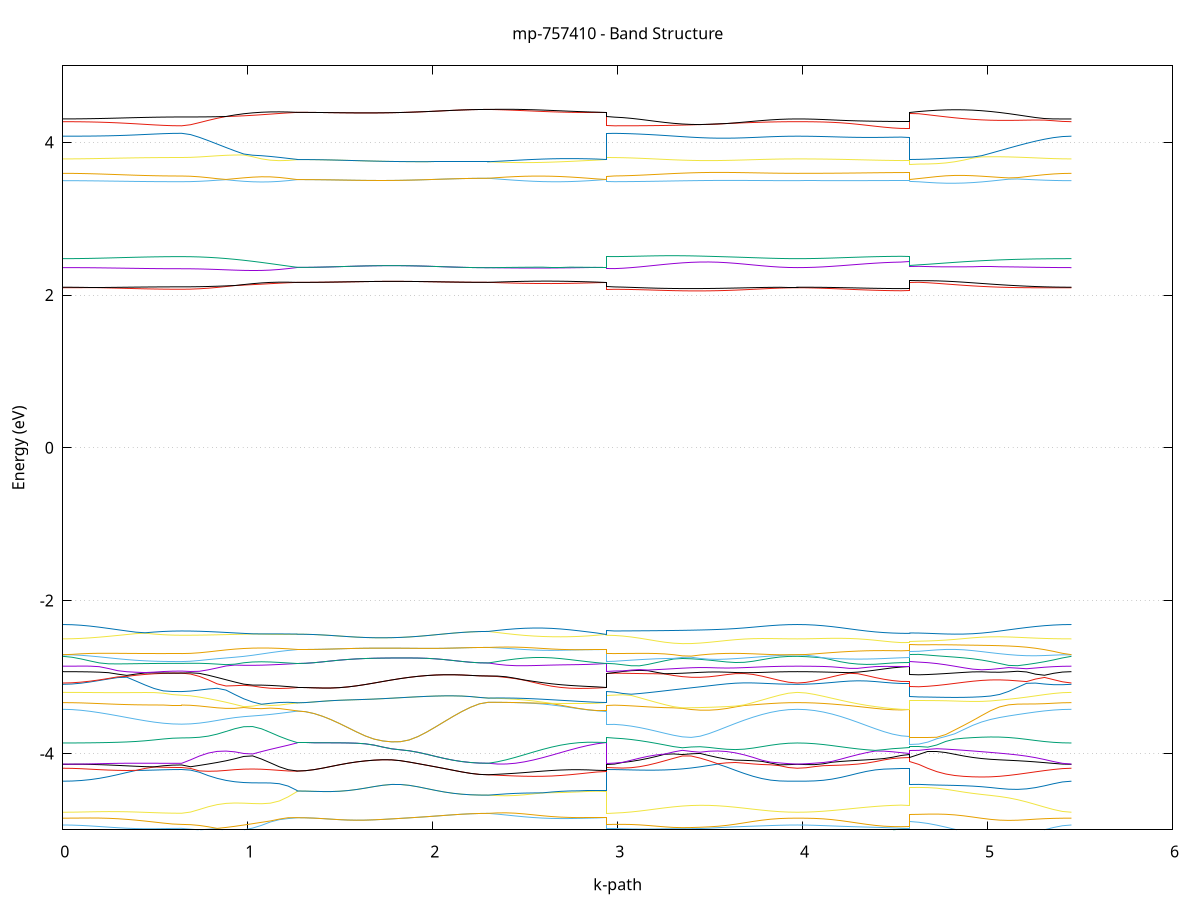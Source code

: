 set title 'mp-757410 - Band Structure'
set xlabel 'k-path'
set ylabel 'Energy (eV)'
set grid y
set yrange [-5:5]
set terminal png size 800,600
set output 'mp-757410_bands_gnuplot.png'
plot '-' using 1:2 with lines notitle, '-' using 1:2 with lines notitle, '-' using 1:2 with lines notitle, '-' using 1:2 with lines notitle, '-' using 1:2 with lines notitle, '-' using 1:2 with lines notitle, '-' using 1:2 with lines notitle, '-' using 1:2 with lines notitle, '-' using 1:2 with lines notitle, '-' using 1:2 with lines notitle, '-' using 1:2 with lines notitle, '-' using 1:2 with lines notitle, '-' using 1:2 with lines notitle, '-' using 1:2 with lines notitle, '-' using 1:2 with lines notitle, '-' using 1:2 with lines notitle, '-' using 1:2 with lines notitle, '-' using 1:2 with lines notitle, '-' using 1:2 with lines notitle, '-' using 1:2 with lines notitle, '-' using 1:2 with lines notitle, '-' using 1:2 with lines notitle, '-' using 1:2 with lines notitle, '-' using 1:2 with lines notitle, '-' using 1:2 with lines notitle, '-' using 1:2 with lines notitle, '-' using 1:2 with lines notitle, '-' using 1:2 with lines notitle, '-' using 1:2 with lines notitle, '-' using 1:2 with lines notitle, '-' using 1:2 with lines notitle, '-' using 1:2 with lines notitle, '-' using 1:2 with lines notitle, '-' using 1:2 with lines notitle, '-' using 1:2 with lines notitle, '-' using 1:2 with lines notitle, '-' using 1:2 with lines notitle, '-' using 1:2 with lines notitle, '-' using 1:2 with lines notitle, '-' using 1:2 with lines notitle, '-' using 1:2 with lines notitle, '-' using 1:2 with lines notitle, '-' using 1:2 with lines notitle, '-' using 1:2 with lines notitle, '-' using 1:2 with lines notitle, '-' using 1:2 with lines notitle, '-' using 1:2 with lines notitle, '-' using 1:2 with lines notitle, '-' using 1:2 with lines notitle, '-' using 1:2 with lines notitle, '-' using 1:2 with lines notitle, '-' using 1:2 with lines notitle, '-' using 1:2 with lines notitle, '-' using 1:2 with lines notitle, '-' using 1:2 with lines notitle, '-' using 1:2 with lines notitle, '-' using 1:2 with lines notitle, '-' using 1:2 with lines notitle, '-' using 1:2 with lines notitle, '-' using 1:2 with lines notitle, '-' using 1:2 with lines notitle, '-' using 1:2 with lines notitle, '-' using 1:2 with lines notitle, '-' using 1:2 with lines notitle, '-' using 1:2 with lines notitle, '-' using 1:2 with lines notitle, '-' using 1:2 with lines notitle, '-' using 1:2 with lines notitle, '-' using 1:2 with lines notitle, '-' using 1:2 with lines notitle, '-' using 1:2 with lines notitle, '-' using 1:2 with lines notitle, '-' using 1:2 with lines notitle, '-' using 1:2 with lines notitle, '-' using 1:2 with lines notitle, '-' using 1:2 with lines notitle, '-' using 1:2 with lines notitle, '-' using 1:2 with lines notitle, '-' using 1:2 with lines notitle, '-' using 1:2 with lines notitle
0.000000 -39.966314
0.049419 -39.966314
0.098838 -39.966314
0.148257 -39.966314
0.197676 -39.966314
0.247095 -39.966314
0.296514 -39.966314
0.345933 -39.966314
0.395352 -39.966314
0.444771 -39.966314
0.494190 -39.966314
0.543609 -39.966314
0.593028 -39.966314
0.642447 -39.966314
0.642447 -39.966314
0.690449 -39.966214
0.738450 -39.966114
0.786452 -39.965814
0.834454 -39.965514
0.882456 -39.965114
0.930458 -39.964614
0.978459 -39.964114
1.026461 -39.963514
1.074463 -39.962814
1.122465 -39.962114
1.170467 -39.961414
1.218468 -39.960614
1.266470 -39.959914
1.266470 -39.959914
1.266470 -39.959814
1.266470 -39.959814
1.312335 -39.959814
1.358200 -39.959814
1.404065 -39.959814
1.449929 -39.959814
1.495794 -39.959814
1.541659 -39.959814
1.587524 -39.959814
1.587524 -39.959814
1.635056 -39.959814
1.682588 -39.959814
1.730120 -39.959814
1.777652 -39.959814
1.825184 -39.959814
1.872716 -39.959814
1.920248 -39.959814
1.967780 -39.959814
2.015312 -39.959814
2.062844 -39.959814
2.110376 -39.959814
2.157908 -39.959814
2.205440 -39.959814
2.252972 -39.959814
2.300504 -39.959814
2.300504 -39.959814
2.349478 -39.959814
2.398451 -39.959814
2.447425 -39.959814
2.496399 -39.959814
2.545372 -39.959814
2.594346 -39.959914
2.643320 -39.959914
2.692294 -39.959914
2.741267 -39.959914
2.790241 -39.959914
2.839215 -39.959914
2.888188 -39.959914
2.937162 -39.959914
2.937162 -39.966314
2.982511 -39.966314
3.027859 -39.966314
3.073208 -39.966314
3.118556 -39.966314
3.163905 -39.966314
3.209254 -39.966314
3.254602 -39.966314
3.254602 -39.966314
3.302375 -39.966314
3.350148 -39.966314
3.397921 -39.966314
3.445694 -39.966314
3.493467 -39.966314
3.541240 -39.966314
3.589012 -39.966314
3.636785 -39.966314
3.684558 -39.966314
3.732331 -39.966314
3.780104 -39.966314
3.827877 -39.966314
3.875650 -39.966314
3.923423 -39.966314
3.971196 -39.966314
3.971196 -39.966314
4.018017 -39.966314
4.064839 -39.966314
4.111660 -39.966314
4.158482 -39.966314
4.205303 -39.966314
4.252125 -39.966314
4.298946 -39.966314
4.345768 -39.966314
4.392589 -39.966314
4.439411 -39.966314
4.486232 -39.966314
4.533054 -39.966314
4.579875 -39.966314
4.579875 -39.959814
4.628421 -39.960314
4.676967 -39.960914
4.725512 -39.961414
4.774058 -39.962014
4.822603 -39.962514
4.871149 -39.963014
4.919695 -39.963514
4.968240 -39.963914
5.016786 -39.964314
5.065332 -39.964714
5.113877 -39.965114
5.162423 -39.965414
5.210969 -39.965614
5.259514 -39.965914
5.308060 -39.966014
5.356606 -39.966214
5.405151 -39.966314
5.453697 -39.966314
e
0.000000 -39.953714
0.049419 -39.953714
0.098838 -39.953714
0.148257 -39.953714
0.197676 -39.953714
0.247095 -39.953714
0.296514 -39.953714
0.345933 -39.953714
0.395352 -39.953714
0.444771 -39.953714
0.494190 -39.953714
0.543609 -39.953714
0.593028 -39.953714
0.642447 -39.953714
0.642447 -39.953714
0.690449 -39.953814
0.738450 -39.953914
0.786452 -39.954114
0.834454 -39.954414
0.882456 -39.954714
0.930458 -39.955214
0.978459 -39.955714
1.026461 -39.956214
1.074463 -39.956914
1.122465 -39.957514
1.170467 -39.958214
1.218468 -39.958914
1.266470 -39.959714
1.266470 -39.959714
1.266470 -39.959814
1.266470 -39.959814
1.312335 -39.959814
1.358200 -39.959814
1.404065 -39.959814
1.449929 -39.959814
1.495794 -39.959814
1.541659 -39.959814
1.587524 -39.959814
1.587524 -39.959814
1.635056 -39.959814
1.682588 -39.959814
1.730120 -39.959814
1.777652 -39.959814
1.825184 -39.959814
1.872716 -39.959814
1.920248 -39.959814
1.967780 -39.959814
2.015312 -39.959814
2.062844 -39.959814
2.110376 -39.959814
2.157908 -39.959814
2.205440 -39.959814
2.252972 -39.959814
2.300504 -39.959814
2.300504 -39.959814
2.349478 -39.959814
2.398451 -39.959814
2.447425 -39.959814
2.496399 -39.959714
2.545372 -39.959714
2.594346 -39.959714
2.643320 -39.959714
2.692294 -39.959714
2.741267 -39.959714
2.790241 -39.959714
2.839215 -39.959714
2.888188 -39.959714
2.937162 -39.959714
2.937162 -39.953714
2.982511 -39.953714
3.027859 -39.953714
3.073208 -39.953714
3.118556 -39.953714
3.163905 -39.953714
3.209254 -39.953714
3.254602 -39.953714
3.254602 -39.953714
3.302375 -39.953714
3.350148 -39.953714
3.397921 -39.953714
3.445694 -39.953714
3.493467 -39.953714
3.541240 -39.953714
3.589012 -39.953714
3.636785 -39.953614
3.684558 -39.953614
3.732331 -39.953614
3.780104 -39.953614
3.827877 -39.953614
3.875650 -39.953714
3.923423 -39.953714
3.971196 -39.953614
3.971196 -39.953614
4.018017 -39.953714
4.064839 -39.953714
4.111660 -39.953614
4.158482 -39.953714
4.205303 -39.953714
4.252125 -39.953714
4.298946 -39.953714
4.345768 -39.953714
4.392589 -39.953714
4.439411 -39.953714
4.486232 -39.953714
4.533054 -39.953714
4.579875 -39.953714
4.579875 -39.959814
4.628421 -39.959314
4.676967 -39.958714
4.725512 -39.958214
4.774058 -39.957714
4.822603 -39.957214
4.871149 -39.956714
4.919695 -39.956214
4.968240 -39.955814
5.016786 -39.955414
5.065332 -39.955114
5.113877 -39.954714
5.162423 -39.954414
5.210969 -39.954214
5.259514 -39.954014
5.308060 -39.953814
5.356606 -39.953714
5.405151 -39.953714
5.453697 -39.953714
e
0.000000 -38.632214
0.049419 -38.632214
0.098838 -38.632214
0.148257 -38.632214
0.197676 -38.632214
0.247095 -38.632214
0.296514 -38.632214
0.345933 -38.632214
0.395352 -38.632214
0.444771 -38.632114
0.494190 -38.632114
0.543609 -38.632114
0.593028 -38.632114
0.642447 -38.632114
0.642447 -38.632114
0.690449 -38.632414
0.738450 -38.633114
0.786452 -38.634214
0.834454 -38.635614
0.882456 -38.637114
0.930458 -38.638714
0.978459 -38.640314
1.026461 -38.641814
1.074463 -38.643114
1.122465 -38.644114
1.170467 -38.644914
1.218468 -38.645414
1.266470 -38.645614
1.266470 -38.645614
1.266470 -38.645614
1.266470 -38.645614
1.312335 -38.645614
1.358200 -38.645614
1.404065 -38.645714
1.449929 -38.645714
1.495794 -38.645714
1.541659 -38.645714
1.587524 -38.645814
1.587524 -38.645814
1.635056 -38.645814
1.682588 -38.645814
1.730120 -38.645814
1.777652 -38.645814
1.825184 -38.645814
1.872716 -38.645814
1.920248 -38.645814
1.967780 -38.645814
2.015312 -38.645714
2.062844 -38.645714
2.110376 -38.645714
2.157908 -38.645614
2.205440 -38.645614
2.252972 -38.645614
2.300504 -38.645614
2.300504 -38.645614
2.349478 -38.645614
2.398451 -38.645614
2.447425 -38.645614
2.496399 -38.645614
2.545372 -38.645614
2.594346 -38.645614
2.643320 -38.645614
2.692294 -38.645614
2.741267 -38.645614
2.790241 -38.645614
2.839215 -38.645614
2.888188 -38.645614
2.937162 -38.645614
2.937162 -38.632114
2.982511 -38.632114
3.027859 -38.632114
3.073208 -38.632114
3.118556 -38.632114
3.163905 -38.632114
3.209254 -38.632114
3.254602 -38.632114
3.254602 -38.632114
3.302375 -38.632114
3.350148 -38.632114
3.397921 -38.632114
3.445694 -38.632114
3.493467 -38.632114
3.541240 -38.632114
3.589012 -38.632114
3.636785 -38.632114
3.684558 -38.632214
3.732331 -38.632214
3.780104 -38.632214
3.827877 -38.632214
3.875650 -38.632214
3.923423 -38.632214
3.971196 -38.632214
3.971196 -38.632214
4.018017 -38.632214
4.064839 -38.632214
4.111660 -38.632214
4.158482 -38.632214
4.205303 -38.632214
4.252125 -38.632214
4.298946 -38.632114
4.345768 -38.632114
4.392589 -38.632114
4.439411 -38.632114
4.486232 -38.632114
4.533054 -38.632114
4.579875 -38.632114
4.579875 -38.645914
4.628421 -38.645814
4.676967 -38.645614
4.725512 -38.645114
4.774058 -38.644614
4.822603 -38.643914
4.871149 -38.643014
4.919695 -38.642014
4.968240 -38.640914
5.016786 -38.639814
5.065332 -38.638614
5.113877 -38.637414
5.162423 -38.636214
5.210969 -38.635114
5.259514 -38.634114
5.308060 -38.633314
5.356606 -38.632714
5.405151 -38.632314
5.453697 -38.632214
e
0.000000 -38.631614
0.049419 -38.631614
0.098838 -38.631614
0.148257 -38.631614
0.197676 -38.631614
0.247095 -38.631614
0.296514 -38.631614
0.345933 -38.631614
0.395352 -38.631614
0.444771 -38.631614
0.494190 -38.631614
0.543609 -38.631614
0.593028 -38.631614
0.642447 -38.631614
0.642447 -38.631614
0.690449 -38.631814
0.738450 -38.632614
0.786452 -38.633714
0.834454 -38.635114
0.882456 -38.636714
0.930458 -38.638414
0.978459 -38.640014
1.026461 -38.641514
1.074463 -38.642914
1.122465 -38.644014
1.170467 -38.644814
1.218468 -38.645414
1.266470 -38.645614
1.266470 -38.645614
1.266470 -38.645614
1.266470 -38.645614
1.312335 -38.645614
1.358200 -38.645614
1.404065 -38.645714
1.449929 -38.645714
1.495794 -38.645714
1.541659 -38.645714
1.587524 -38.645814
1.587524 -38.645814
1.635056 -38.645814
1.682588 -38.645814
1.730120 -38.645814
1.777652 -38.645814
1.825184 -38.645814
1.872716 -38.645814
1.920248 -38.645814
1.967780 -38.645814
2.015312 -38.645714
2.062844 -38.645714
2.110376 -38.645714
2.157908 -38.645614
2.205440 -38.645614
2.252972 -38.645614
2.300504 -38.645614
2.300504 -38.645614
2.349478 -38.645614
2.398451 -38.645614
2.447425 -38.645614
2.496399 -38.645614
2.545372 -38.645614
2.594346 -38.645614
2.643320 -38.645614
2.692294 -38.645614
2.741267 -38.645614
2.790241 -38.645614
2.839215 -38.645614
2.888188 -38.645614
2.937162 -38.645614
2.937162 -38.631614
2.982511 -38.631614
3.027859 -38.631514
3.073208 -38.631514
3.118556 -38.631414
3.163905 -38.631414
3.209254 -38.631314
3.254602 -38.631214
3.254602 -38.631214
3.302375 -38.631114
3.350148 -38.631114
3.397921 -38.631014
3.445694 -38.631014
3.493467 -38.631014
3.541240 -38.631114
3.589012 -38.631114
3.636785 -38.631214
3.684558 -38.631214
3.732331 -38.631314
3.780104 -38.631414
3.827877 -38.631514
3.875650 -38.631514
3.923423 -38.631514
3.971196 -38.631614
3.971196 -38.631614
4.018017 -38.631614
4.064839 -38.631514
4.111660 -38.631514
4.158482 -38.631414
4.205303 -38.631414
4.252125 -38.631314
4.298946 -38.631314
4.345768 -38.631214
4.392589 -38.631114
4.439411 -38.631114
4.486232 -38.631114
4.533054 -38.631014
4.579875 -38.631014
4.579875 -38.645814
4.628421 -38.645714
4.676967 -38.645414
4.725512 -38.644914
4.774058 -38.644314
4.822603 -38.643514
4.871149 -38.642514
4.919695 -38.641514
4.968240 -38.640414
5.016786 -38.639214
5.065332 -38.638014
5.113877 -38.636714
5.162423 -38.635614
5.210969 -38.634514
5.259514 -38.633514
5.308060 -38.632714
5.356606 -38.632114
5.405151 -38.631714
5.453697 -38.631614
e
0.000000 -38.583414
0.049419 -38.583414
0.098838 -38.583414
0.148257 -38.583414
0.197676 -38.583414
0.247095 -38.583414
0.296514 -38.583414
0.345933 -38.583414
0.395352 -38.583414
0.444771 -38.583414
0.494190 -38.583514
0.543609 -38.583514
0.593028 -38.583514
0.642447 -38.583514
0.642447 -38.583514
0.690449 -38.583214
0.738450 -38.582514
0.786452 -38.581414
0.834454 -38.580114
0.882456 -38.578514
0.930458 -38.576914
0.978459 -38.575414
1.026461 -38.573914
1.074463 -38.572714
1.122465 -38.571614
1.170467 -38.570914
1.218468 -38.570414
1.266470 -38.570214
1.266470 -38.570214
1.266470 -38.570214
1.266470 -38.570214
1.312335 -38.570114
1.358200 -38.570114
1.404065 -38.570114
1.449929 -38.570114
1.495794 -38.570114
1.541659 -38.570014
1.587524 -38.570014
1.587524 -38.570014
1.635056 -38.570014
1.682588 -38.570014
1.730120 -38.570014
1.777652 -38.570014
1.825184 -38.570014
1.872716 -38.570014
1.920248 -38.570014
1.967780 -38.570014
2.015312 -38.570014
2.062844 -38.570114
2.110376 -38.570114
2.157908 -38.570114
2.205440 -38.570214
2.252972 -38.570214
2.300504 -38.570214
2.300504 -38.570214
2.349478 -38.570214
2.398451 -38.570214
2.447425 -38.570214
2.496399 -38.570214
2.545372 -38.570214
2.594346 -38.570214
2.643320 -38.570214
2.692294 -38.570214
2.741267 -38.570214
2.790241 -38.570214
2.839215 -38.570214
2.888188 -38.570214
2.937162 -38.570214
2.937162 -38.583514
2.982511 -38.583514
3.027859 -38.583514
3.073208 -38.583514
3.118556 -38.583514
3.163905 -38.583514
3.209254 -38.583514
3.254602 -38.583614
3.254602 -38.583614
3.302375 -38.583714
3.350148 -38.583714
3.397921 -38.583814
3.445694 -38.583814
3.493467 -38.583814
3.541240 -38.583814
3.589012 -38.583714
3.636785 -38.583614
3.684558 -38.583514
3.732331 -38.583414
3.780104 -38.583414
3.827877 -38.583414
3.875650 -38.583414
3.923423 -38.583414
3.971196 -38.583414
3.971196 -38.583414
4.018017 -38.583414
4.064839 -38.583414
4.111660 -38.583414
4.158482 -38.583414
4.205303 -38.583414
4.252125 -38.583514
4.298946 -38.583514
4.345768 -38.583614
4.392589 -38.583714
4.439411 -38.583714
4.486232 -38.583814
4.533054 -38.583814
4.579875 -38.583814
4.579875 -38.570014
4.628421 -38.570114
4.676967 -38.570314
4.725512 -38.570814
4.774058 -38.571414
4.822603 -38.572114
4.871149 -38.573014
4.919695 -38.574014
4.968240 -38.575014
5.016786 -38.576214
5.065332 -38.577314
5.113877 -38.578414
5.162423 -38.579614
5.210969 -38.580614
5.259514 -38.581514
5.308060 -38.582314
5.356606 -38.582914
5.405151 -38.583314
5.453697 -38.583414
e
0.000000 -38.583214
0.049419 -38.583214
0.098838 -38.583214
0.148257 -38.583214
0.197676 -38.583214
0.247095 -38.583214
0.296514 -38.583214
0.345933 -38.583214
0.395352 -38.583214
0.444771 -38.583214
0.494190 -38.583214
0.543609 -38.583214
0.593028 -38.583214
0.642447 -38.583214
0.642447 -38.583214
0.690449 -38.583014
0.738450 -38.582314
0.786452 -38.581214
0.834454 -38.579914
0.882456 -38.578414
0.930458 -38.576914
0.978459 -38.575314
1.026461 -38.573914
1.074463 -38.572614
1.122465 -38.571614
1.170467 -38.570814
1.218468 -38.570314
1.266470 -38.570214
1.266470 -38.570214
1.266470 -38.570214
1.266470 -38.570214
1.312335 -38.570114
1.358200 -38.570114
1.404065 -38.570114
1.449929 -38.570114
1.495794 -38.570114
1.541659 -38.570014
1.587524 -38.570014
1.587524 -38.570014
1.635056 -38.570014
1.682588 -38.570014
1.730120 -38.570014
1.777652 -38.570014
1.825184 -38.570014
1.872716 -38.570014
1.920248 -38.570014
1.967780 -38.570014
2.015312 -38.570014
2.062844 -38.570114
2.110376 -38.570114
2.157908 -38.570114
2.205440 -38.570214
2.252972 -38.570214
2.300504 -38.570214
2.300504 -38.570214
2.349478 -38.570214
2.398451 -38.570214
2.447425 -38.570214
2.496399 -38.570214
2.545372 -38.570214
2.594346 -38.570214
2.643320 -38.570214
2.692294 -38.570214
2.741267 -38.570214
2.790241 -38.570214
2.839215 -38.570214
2.888188 -38.570214
2.937162 -38.570214
2.937162 -38.583214
2.982511 -38.583214
3.027859 -38.583314
3.073208 -38.583314
3.118556 -38.583414
3.163905 -38.583414
3.209254 -38.583514
3.254602 -38.583514
3.254602 -38.583514
3.302375 -38.583514
3.350148 -38.583514
3.397921 -38.583514
3.445694 -38.583514
3.493467 -38.583514
3.541240 -38.583514
3.589012 -38.583414
3.636785 -38.583414
3.684558 -38.583414
3.732331 -38.583414
3.780104 -38.583414
3.827877 -38.583314
3.875650 -38.583214
3.923423 -38.583214
3.971196 -38.583214
3.971196 -38.583214
4.018017 -38.583214
4.064839 -38.583214
4.111660 -38.583314
4.158482 -38.583314
4.205303 -38.583414
4.252125 -38.583414
4.298946 -38.583414
4.345768 -38.583414
4.392589 -38.583514
4.439411 -38.583514
4.486232 -38.583514
4.533054 -38.583514
4.579875 -38.583514
4.579875 -38.570014
4.628421 -38.570014
4.676967 -38.570214
4.725512 -38.570614
4.774058 -38.571214
4.822603 -38.571914
4.871149 -38.572714
4.919695 -38.573714
4.968240 -38.574714
5.016786 -38.575914
5.065332 -38.577014
5.113877 -38.578214
5.162423 -38.579314
5.210969 -38.580414
5.259514 -38.581314
5.308060 -38.582114
5.356606 -38.582714
5.405151 -38.583114
5.453697 -38.583214
e
0.000000 -22.963014
0.049419 -22.962614
0.098838 -22.961214
0.148257 -22.959114
0.197676 -22.956114
0.247095 -22.952514
0.296514 -22.948614
0.345933 -22.944614
0.395352 -22.940714
0.444771 -22.937014
0.494190 -22.934114
0.543609 -22.931714
0.593028 -22.930314
0.642447 -22.929814
0.642447 -22.929814
0.690449 -22.927714
0.738450 -22.921614
0.786452 -22.911514
0.834454 -22.897714
0.882456 -22.880114
0.930458 -22.859114
0.978459 -22.834914
1.026461 -22.808014
1.074463 -22.778514
1.122465 -22.747014
1.170467 -22.713814
1.218468 -22.679614
1.266470 -22.644514
1.266470 -22.644514
1.266470 -22.640214
1.266470 -22.640214
1.312335 -22.640214
1.358200 -22.640414
1.404065 -22.640614
1.449929 -22.641014
1.495794 -22.641514
1.541659 -22.642114
1.587524 -22.642914
1.587524 -22.642914
1.635056 -22.643914
1.682588 -22.645114
1.730120 -22.646514
1.777652 -22.648114
1.825184 -22.649914
1.872716 -22.651714
1.920248 -22.653614
1.967780 -22.655514
2.015312 -22.657114
2.062844 -22.658814
2.110376 -22.660214
2.157908 -22.661314
2.205440 -22.662214
2.252972 -22.662714
2.300504 -22.662814
2.300504 -22.662814
2.349478 -22.663014
2.398451 -22.662514
2.447425 -22.661414
2.496399 -22.659814
2.545372 -22.657814
2.594346 -22.655514
2.643320 -22.653114
2.692294 -22.650714
2.741267 -22.648614
2.790241 -22.646814
2.839215 -22.645414
2.888188 -22.644614
2.937162 -22.644514
2.937162 -22.929814
2.982511 -22.929614
3.027859 -22.929014
3.073208 -22.928114
3.118556 -22.927014
3.163905 -22.926014
3.209254 -22.925014
3.254602 -22.924314
3.254602 -22.924314
3.302375 -22.924214
3.350148 -22.924514
3.397921 -22.925714
3.445694 -22.927614
3.493467 -22.930414
3.541240 -22.933914
3.589012 -22.938014
3.636785 -22.942414
3.684558 -22.946814
3.732331 -22.951114
3.780104 -22.955114
3.827877 -22.958414
3.875650 -22.960814
3.923423 -22.962414
3.971196 -22.963014
3.971196 -22.963014
4.018017 -22.962514
4.064839 -22.961114
4.111660 -22.958814
4.158482 -22.955814
4.205303 -22.952114
4.252125 -22.948114
4.298946 -22.943914
4.345768 -22.939714
4.392589 -22.935914
4.439411 -22.932714
4.486232 -22.930214
4.533054 -22.928614
4.579875 -22.928114
4.579875 -22.654314
4.628421 -22.674014
4.676967 -22.698614
4.725512 -22.723314
4.774058 -22.747914
4.822603 -22.772214
4.871149 -22.796014
4.919695 -22.819014
4.968240 -22.841114
5.016786 -22.862214
5.065332 -22.881814
5.113877 -22.899814
5.162423 -22.915914
5.210969 -22.929814
5.259514 -22.941514
5.308060 -22.950814
5.356606 -22.957514
5.405151 -22.961614
5.453697 -22.963014
e
0.000000 -22.351914
0.049419 -22.351814
0.098838 -22.351414
0.148257 -22.350614
0.197676 -22.349714
0.247095 -22.348814
0.296514 -22.347614
0.345933 -22.346414
0.395352 -22.345214
0.444771 -22.344014
0.494190 -22.343014
0.543609 -22.342314
0.593028 -22.341814
0.642447 -22.341614
0.642447 -22.341614
0.690449 -22.343914
0.738450 -22.350414
0.786452 -22.361114
0.834454 -22.375814
0.882456 -22.394214
0.930458 -22.416214
0.978459 -22.441414
1.026461 -22.469414
1.074463 -22.499814
1.122465 -22.532014
1.170467 -22.565814
1.218468 -22.600514
1.266470 -22.635914
1.266470 -22.635914
1.266470 -22.640214
1.266470 -22.640214
1.312335 -22.640214
1.358200 -22.640414
1.404065 -22.640614
1.449929 -22.641014
1.495794 -22.641514
1.541659 -22.642114
1.587524 -22.642914
1.587524 -22.642914
1.635056 -22.643914
1.682588 -22.645114
1.730120 -22.646514
1.777652 -22.648114
1.825184 -22.649914
1.872716 -22.651714
1.920248 -22.653614
1.967780 -22.655514
2.015312 -22.657114
2.062844 -22.658814
2.110376 -22.660214
2.157908 -22.661314
2.205440 -22.662214
2.252972 -22.662714
2.300504 -22.662814
2.300504 -22.662814
2.349478 -22.662114
2.398451 -22.660814
2.447425 -22.659014
2.496399 -22.656614
2.545372 -22.653914
2.594346 -22.651114
2.643320 -22.648014
2.692294 -22.645014
2.741267 -22.642314
2.790241 -22.639914
2.839215 -22.637914
2.888188 -22.636514
2.937162 -22.635914
2.937162 -22.341614
2.982511 -22.341814
3.027859 -22.342414
3.073208 -22.343214
3.118556 -22.344314
3.163905 -22.345614
3.209254 -22.347014
3.254602 -22.348414
3.254602 -22.348414
3.302375 -22.349814
3.350148 -22.351214
3.397921 -22.352314
3.445694 -22.353214
3.493467 -22.353814
3.541240 -22.354214
3.589012 -22.354314
3.636785 -22.354114
3.684558 -22.353814
3.732331 -22.353414
3.780104 -22.352914
3.827877 -22.352514
3.875650 -22.352214
3.923423 -22.352014
3.971196 -22.351914
3.971196 -22.351914
4.018017 -22.352014
4.064839 -22.352014
4.111660 -22.352014
4.158482 -22.352114
4.205303 -22.352314
4.252125 -22.352314
4.298946 -22.352514
4.345768 -22.352514
4.392589 -22.352614
4.439411 -22.352614
4.486232 -22.352614
4.533054 -22.352714
4.579875 -22.352714
4.579875 -22.642514
4.628421 -22.623014
4.676967 -22.598814
4.725512 -22.574714
4.774058 -22.551014
4.822603 -22.527714
4.871149 -22.505114
4.919695 -22.483214
4.968240 -22.462514
5.016786 -22.443014
5.065332 -22.424914
5.113877 -22.408414
5.162423 -22.393814
5.210969 -22.381214
5.259514 -22.370714
5.308060 -22.362514
5.356606 -22.356614
5.405151 -22.353214
5.453697 -22.351914
e
0.000000 -22.298414
0.049419 -22.298514
0.098838 -22.298614
0.148257 -22.298914
0.197676 -22.299214
0.247095 -22.299814
0.296514 -22.300414
0.345933 -22.301114
0.395352 -22.301714
0.444771 -22.302214
0.494190 -22.302914
0.543609 -22.303414
0.593028 -22.303614
0.642447 -22.303714
0.642447 -22.303714
0.690449 -22.303514
0.738450 -22.302814
0.786452 -22.301714
0.834454 -22.300414
0.882456 -22.298414
0.930458 -22.296114
0.978459 -22.293214
1.026461 -22.289914
1.074463 -22.286214
1.122465 -22.282014
1.170467 -22.277314
1.218468 -22.272214
1.266470 -22.266714
1.266470 -22.266714
1.266470 -22.266214
1.266470 -22.266214
1.312335 -22.266114
1.358200 -22.266014
1.404065 -22.265714
1.449929 -22.265314
1.495794 -22.264814
1.541659 -22.264414
1.587524 -22.264014
1.587524 -22.264014
1.635056 -22.263714
1.682588 -22.263414
1.730120 -22.263414
1.777652 -22.263614
1.825184 -22.264014
1.872716 -22.264614
1.920248 -22.265314
1.967780 -22.266114
2.015312 -22.266914
2.062844 -22.267714
2.110376 -22.268514
2.157908 -22.269014
2.205440 -22.269614
2.252972 -22.269814
2.300504 -22.269914
2.300504 -22.269914
2.349478 -22.271314
2.398451 -22.272614
2.447425 -22.273614
2.496399 -22.274314
2.545372 -22.274614
2.594346 -22.274514
2.643320 -22.274114
2.692294 -22.273214
2.741267 -22.272014
2.790241 -22.270714
2.839215 -22.269214
2.888188 -22.267414
2.937162 -22.266714
2.937162 -22.303714
2.982511 -22.303714
3.027859 -22.303514
3.073208 -22.303314
3.118556 -22.302814
3.163905 -22.302414
3.209254 -22.301914
3.254602 -22.301414
3.254602 -22.301414
3.302375 -22.301014
3.350148 -22.300514
3.397921 -22.300014
3.445694 -22.299614
3.493467 -22.299314
3.541240 -22.298914
3.589012 -22.298714
3.636785 -22.298414
3.684558 -22.298214
3.732331 -22.298214
3.780104 -22.298214
3.827877 -22.298214
3.875650 -22.298314
3.923423 -22.298414
3.971196 -22.298414
3.971196 -22.298414
4.018017 -22.298414
4.064839 -22.298414
4.111660 -22.298314
4.158482 -22.298414
4.205303 -22.298514
4.252125 -22.298614
4.298946 -22.298814
4.345768 -22.299014
4.392589 -22.299114
4.439411 -22.299314
4.486232 -22.299514
4.533054 -22.299614
4.579875 -22.299614
4.579875 -22.266714
4.628421 -22.269114
4.676967 -22.273014
4.725512 -22.277014
4.774058 -22.280714
4.822603 -22.284214
4.871149 -22.287214
4.919695 -22.289814
4.968240 -22.292014
5.016786 -22.293714
5.065332 -22.295114
5.113877 -22.296214
5.162423 -22.296914
5.210969 -22.297414
5.259514 -22.297714
5.308060 -22.298014
5.356606 -22.298314
5.405151 -22.298414
5.453697 -22.298414
e
0.000000 -22.205214
0.049419 -22.205114
0.098838 -22.205014
0.148257 -22.204814
0.197676 -22.204514
0.247095 -22.204114
0.296514 -22.203714
0.345933 -22.203314
0.395352 -22.203014
0.444771 -22.202614
0.494190 -22.202314
0.543609 -22.202114
0.593028 -22.201914
0.642447 -22.201814
0.642447 -22.201814
0.690449 -22.202514
0.738450 -22.204414
0.786452 -22.207414
0.834454 -22.211514
0.882456 -22.216414
0.930458 -22.221914
0.978459 -22.227914
1.026461 -22.234214
1.074463 -22.240714
1.122465 -22.247214
1.170467 -22.253514
1.218468 -22.259714
1.266470 -22.265714
1.266470 -22.265714
1.266470 -22.266214
1.266470 -22.266214
1.312335 -22.266114
1.358200 -22.266014
1.404065 -22.265714
1.449929 -22.265314
1.495794 -22.264814
1.541659 -22.264414
1.587524 -22.264014
1.587524 -22.264014
1.635056 -22.263714
1.682588 -22.263414
1.730120 -22.263414
1.777652 -22.263614
1.825184 -22.264014
1.872716 -22.264614
1.920248 -22.265314
1.967780 -22.266114
2.015312 -22.266914
2.062844 -22.267714
2.110376 -22.268514
2.157908 -22.269014
2.205440 -22.269614
2.252972 -22.269814
2.300504 -22.269914
2.300504 -22.269914
2.349478 -22.268414
2.398451 -22.266914
2.447425 -22.265414
2.496399 -22.264014
2.545372 -22.262914
2.594346 -22.262014
2.643320 -22.261514
2.692294 -22.261514
2.741267 -22.261814
2.790241 -22.262614
2.839215 -22.263814
2.888188 -22.265114
2.937162 -22.265714
2.937162 -22.201814
2.982511 -22.201814
3.027859 -22.202114
3.073208 -22.202414
3.118556 -22.202814
3.163905 -22.203414
3.209254 -22.204014
3.254602 -22.204714
3.254602 -22.204714
3.302375 -22.205314
3.350148 -22.205814
3.397921 -22.206114
3.445694 -22.206514
3.493467 -22.206714
3.541240 -22.206814
3.589012 -22.206714
3.636785 -22.206614
3.684558 -22.206314
3.732331 -22.206014
3.780104 -22.205814
3.827877 -22.205614
3.875650 -22.205414
3.923423 -22.205214
3.971196 -22.205214
3.971196 -22.205214
4.018017 -22.205214
4.064839 -22.205314
4.111660 -22.205314
4.158482 -22.205514
4.205303 -22.205814
4.252125 -22.206114
4.298946 -22.206414
4.345768 -22.206914
4.392589 -22.207414
4.439411 -22.207814
4.486232 -22.208214
4.533054 -22.208514
4.579875 -22.208514
4.579875 -22.260514
4.628421 -22.258114
4.676967 -22.253914
4.725512 -22.249514
4.774058 -22.245014
4.822603 -22.240614
4.871149 -22.236314
4.919695 -22.232214
4.968240 -22.228314
5.016786 -22.224514
5.065332 -22.220914
5.113877 -22.217614
5.162423 -22.214614
5.210969 -22.211914
5.259514 -22.209614
5.308060 -22.207614
5.356606 -22.206314
5.405151 -22.205514
5.453697 -22.205214
e
0.000000 -21.963114
0.049419 -21.963214
0.098838 -21.963214
0.148257 -21.963414
0.197676 -21.963514
0.247095 -21.963714
0.296514 -21.964014
0.345933 -21.964314
0.395352 -21.964614
0.444771 -21.965014
0.494190 -21.965414
0.543609 -21.965614
0.593028 -21.965714
0.642447 -21.965814
0.642447 -21.965814
0.690449 -21.965314
0.738450 -21.964014
0.786452 -21.962014
0.834454 -21.959414
0.882456 -21.956314
0.930458 -21.952814
0.978459 -21.949214
1.026461 -21.945714
1.074463 -21.942414
1.122465 -21.939214
1.170467 -21.936414
1.218468 -21.933914
1.266470 -21.932014
1.266470 -21.932014
1.266470 -21.931714
1.266470 -21.931714
1.312335 -21.931914
1.358200 -21.932714
1.404065 -21.933914
1.449929 -21.935314
1.495794 -21.936914
1.541659 -21.938514
1.587524 -21.940014
1.587524 -21.940014
1.635056 -21.941314
1.682588 -21.942014
1.730120 -21.942314
1.777652 -21.942014
1.825184 -21.941214
1.872716 -21.939714
1.920248 -21.937914
1.967780 -21.935714
2.015312 -21.933414
2.062844 -21.931014
2.110376 -21.928914
2.157908 -21.927014
2.205440 -21.925614
2.252972 -21.924714
2.300504 -21.924414
2.300504 -21.924414
2.349478 -21.925014
2.398451 -21.925914
2.447425 -21.926914
2.496399 -21.927914
2.545372 -21.929114
2.594346 -21.930314
2.643320 -21.931214
2.692294 -21.932214
2.741267 -21.932914
2.790241 -21.933314
2.839215 -21.933214
2.888188 -21.932814
2.937162 -21.932014
2.937162 -21.965814
2.982511 -21.970114
3.027859 -21.979614
3.073208 -21.990914
3.118556 -22.002314
3.163905 -22.013314
3.209254 -22.023414
3.254602 -22.032114
3.254602 -22.032114
3.302375 -22.039514
3.350148 -22.044814
3.397921 -22.047614
3.445694 -22.048214
3.493467 -22.046314
3.541240 -22.042214
3.589012 -22.035914
3.636785 -22.027814
3.684558 -22.018114
3.732331 -22.007314
3.780104 -21.995814
3.827877 -21.984614
3.875650 -21.974114
3.923423 -21.966214
3.971196 -21.963114
3.971196 -21.963114
4.018017 -21.965314
4.064839 -21.971214
4.111660 -21.979214
4.158482 -21.988614
4.205303 -21.998414
4.252125 -22.008114
4.298946 -22.017414
4.345768 -22.025814
4.392589 -22.033214
4.439411 -22.039214
4.486232 -22.043714
4.533054 -22.046414
4.579875 -22.047314
4.579875 -21.951014
4.628421 -21.953514
4.676967 -21.958714
4.725512 -21.964514
4.774058 -21.970014
4.822603 -21.974914
4.871149 -21.979014
4.919695 -21.982014
4.968240 -21.984014
5.016786 -21.984914
5.065332 -21.984614
5.113877 -21.983314
5.162423 -21.980914
5.210969 -21.977714
5.259514 -21.973914
5.308060 -21.970014
5.356606 -21.966514
5.405151 -21.964114
5.453697 -21.963114
e
0.000000 -21.905914
0.049419 -21.906314
0.098838 -21.907614
0.148257 -21.909614
0.197676 -21.912014
0.247095 -21.914714
0.296514 -21.917514
0.345933 -21.920214
0.395352 -21.922714
0.444771 -21.924914
0.494190 -21.926814
0.543609 -21.928214
0.593028 -21.929014
0.642447 -21.929214
0.642447 -21.929214
0.690449 -21.929214
0.738450 -21.929014
0.786452 -21.928814
0.834454 -21.928414
0.882456 -21.928114
0.930458 -21.927714
0.978459 -21.927414
1.026461 -21.927314
1.074463 -21.927414
1.122465 -21.927914
1.170467 -21.928614
1.218468 -21.929714
1.266470 -21.931314
1.266470 -21.931314
1.266470 -21.931714
1.266470 -21.931714
1.312335 -21.931914
1.358200 -21.932714
1.404065 -21.933914
1.449929 -21.935314
1.495794 -21.936914
1.541659 -21.938514
1.587524 -21.940014
1.587524 -21.940014
1.635056 -21.941314
1.682588 -21.942014
1.730120 -21.942314
1.777652 -21.942014
1.825184 -21.941214
1.872716 -21.939714
1.920248 -21.937914
1.967780 -21.935714
2.015312 -21.933414
2.062844 -21.931014
2.110376 -21.928914
2.157908 -21.927014
2.205440 -21.925614
2.252972 -21.924714
2.300504 -21.924414
2.300504 -21.924414
2.349478 -21.923914
2.398451 -21.923714
2.447425 -21.923514
2.496399 -21.923514
2.545372 -21.923514
2.594346 -21.923614
2.643320 -21.924114
2.692294 -21.924814
2.741267 -21.925814
2.790241 -21.927214
2.839215 -21.928614
2.888188 -21.930014
2.937162 -21.931314
2.937162 -21.929214
2.982511 -21.925214
3.027859 -21.916614
3.073208 -21.908114
3.118556 -21.906114
3.163905 -21.903714
3.209254 -21.901014
3.254602 -21.898114
3.254602 -21.898114
3.302375 -21.894914
3.350148 -21.891614
3.397921 -21.888414
3.445694 -21.885414
3.493467 -21.882614
3.541240 -21.880114
3.589012 -21.878014
3.636785 -21.876014
3.684558 -21.874514
3.732331 -21.874414
3.780104 -21.881614
3.827877 -21.889414
3.875650 -21.897114
3.923423 -21.903314
3.971196 -21.905914
3.971196 -21.905914
4.018017 -21.904214
4.064839 -21.899814
4.111660 -21.894214
4.158482 -21.888314
4.205303 -21.883014
4.252125 -21.879414
4.298946 -21.878614
4.345768 -21.879014
4.392589 -21.879414
4.439411 -21.879914
4.486232 -21.880214
4.533054 -21.880514
4.579875 -21.880514
4.579875 -21.932514
4.628421 -21.929914
4.676967 -21.924514
4.725512 -21.918614
4.774058 -21.913014
4.822603 -21.908214
4.871149 -21.904514
4.919695 -21.901914
4.968240 -21.900514
5.016786 -21.899814
5.065332 -21.899514
5.113877 -21.899614
5.162423 -21.900014
5.210969 -21.900714
5.259514 -21.901714
5.308060 -21.902914
5.356606 -21.904314
5.405151 -21.905414
5.453697 -21.905914
e
0.000000 -21.871114
0.049419 -21.871714
0.098838 -21.873314
0.148257 -21.876114
0.197676 -21.879614
0.247095 -21.883814
0.296514 -21.888514
0.345933 -21.893314
0.395352 -21.898014
0.444771 -21.902214
0.494190 -21.905814
0.543609 -21.908714
0.593028 -21.910314
0.642447 -21.910914
0.642447 -21.910914
0.690449 -21.910714
0.738450 -21.909914
0.786452 -21.908714
0.834454 -21.907014
0.882456 -21.904814
0.930458 -21.902214
0.978459 -21.899214
1.026461 -21.895914
1.074463 -21.892314
1.122465 -21.888414
1.170467 -21.884314
1.218468 -21.880114
1.266470 -21.876014
1.266470 -21.876014
1.266470 -21.875714
1.266470 -21.875714
1.312335 -21.875514
1.358200 -21.874814
1.404065 -21.873714
1.449929 -21.872314
1.495794 -21.870614
1.541659 -21.868714
1.587524 -21.866814
1.587524 -21.866814
1.635056 -21.864914
1.682588 -21.863014
1.730120 -21.861114
1.777652 -21.859614
1.825184 -21.858314
1.872716 -21.857114
1.920248 -21.856214
1.967780 -21.855514
2.015312 -21.854814
2.062844 -21.854514
2.110376 -21.854214
2.157908 -21.853914
2.205440 -21.853914
2.252972 -21.853914
2.300504 -21.853814
2.300504 -21.853814
2.349478 -21.856514
2.398451 -21.859714
2.447425 -21.863314
2.496399 -21.867114
2.545372 -21.870914
2.594346 -21.874414
2.643320 -21.877414
2.692294 -21.879514
2.741267 -21.880714
2.790241 -21.880914
2.839215 -21.879914
2.888188 -21.878114
2.937162 -21.876014
2.937162 -21.910914
2.982511 -21.910514
3.027859 -21.909514
3.073208 -21.906714
3.118556 -21.896914
3.163905 -21.887814
3.209254 -21.879614
3.254602 -21.872614
3.254602 -21.872614
3.302375 -21.866414
3.350148 -21.861614
3.397921 -21.858214
3.445694 -21.856314
3.493467 -21.855914
3.541240 -21.856914
3.589012 -21.859314
3.636785 -21.863114
3.684558 -21.868114
3.732331 -21.873414
3.780104 -21.872514
3.827877 -21.871814
3.875650 -21.871414
3.923423 -21.871114
3.971196 -21.871114
3.971196 -21.871114
4.018017 -21.871314
4.064839 -21.871814
4.111660 -21.872514
4.158482 -21.873214
4.205303 -21.873514
4.252125 -21.872414
4.298946 -21.869114
4.345768 -21.865314
4.392589 -21.861814
4.439411 -21.859014
4.486232 -21.857014
4.533054 -21.855814
4.579875 -21.855314
4.579875 -21.867514
4.628421 -21.868114
4.676967 -21.869614
4.725512 -21.871414
4.774058 -21.873114
4.822603 -21.874214
4.871149 -21.874714
4.919695 -21.874514
4.968240 -21.873814
5.016786 -21.873014
5.065332 -21.872314
5.113877 -21.871714
5.162423 -21.871514
5.210969 -21.871414
5.259514 -21.871414
5.308060 -21.871414
5.356606 -21.871314
5.405151 -21.871214
5.453697 -21.871114
e
0.000000 -21.857614
0.049419 -21.857114
0.098838 -21.856014
0.148257 -21.854314
0.197676 -21.852314
0.247095 -21.850114
0.296514 -21.847914
0.345933 -21.845914
0.395352 -21.843914
0.444771 -21.842214
0.494190 -21.840914
0.543609 -21.840014
0.593028 -21.839314
0.642447 -21.839114
0.642447 -21.839114
0.690449 -21.839414
0.738450 -21.840314
0.786452 -21.841714
0.834454 -21.843614
0.882456 -21.845914
0.930458 -21.848614
0.978459 -21.851714
1.026461 -21.855214
1.074463 -21.858914
1.122465 -21.862814
1.170467 -21.866914
1.218468 -21.871214
1.266470 -21.875614
1.266470 -21.875614
1.266470 -21.875714
1.266470 -21.875714
1.312335 -21.875514
1.358200 -21.874814
1.404065 -21.873714
1.449929 -21.872314
1.495794 -21.870614
1.541659 -21.868714
1.587524 -21.866814
1.587524 -21.866814
1.635056 -21.864914
1.682588 -21.863014
1.730120 -21.861114
1.777652 -21.859614
1.825184 -21.858314
1.872716 -21.857114
1.920248 -21.856214
1.967780 -21.855514
2.015312 -21.854814
2.062844 -21.854514
2.110376 -21.854214
2.157908 -21.853914
2.205440 -21.853914
2.252972 -21.853914
2.300504 -21.853814
2.300504 -21.853814
2.349478 -21.851914
2.398451 -21.850814
2.447425 -21.850414
2.496399 -21.850714
2.545372 -21.851814
2.594346 -21.853614
2.643320 -21.856014
2.692294 -21.858914
2.741267 -21.862214
2.790241 -21.865814
2.839215 -21.869314
2.888188 -21.872714
2.937162 -21.875614
2.937162 -21.839114
2.982511 -21.839114
3.027859 -21.839114
3.073208 -21.839114
3.118556 -21.839214
3.163905 -21.839314
3.209254 -21.839514
3.254602 -21.839914
3.254602 -21.839914
3.302375 -21.840514
3.350148 -21.841314
3.397921 -21.842314
3.445694 -21.843514
3.493467 -21.844914
3.541240 -21.846514
3.589012 -21.848114
3.636785 -21.849914
3.684558 -21.851514
3.732331 -21.853214
3.780104 -21.854614
3.827877 -21.855814
3.875650 -21.856714
3.923423 -21.857314
3.971196 -21.857614
3.971196 -21.857614
4.018017 -21.857314
4.064839 -21.856714
4.111660 -21.855714
4.158482 -21.854614
4.205303 -21.853414
4.252125 -21.852214
4.298946 -21.851314
4.345768 -21.850414
4.392589 -21.849614
4.439411 -21.849114
4.486232 -21.848814
4.533054 -21.848714
4.579875 -21.848614
4.579875 -21.852414
4.628421 -21.851714
4.676967 -21.849914
4.725512 -21.847714
4.774058 -21.845414
4.822603 -21.843314
4.871149 -21.841614
4.919695 -21.840314
4.968240 -21.839814
5.016786 -21.840014
5.065332 -21.840914
5.113877 -21.842514
5.162423 -21.844714
5.210969 -21.847314
5.259514 -21.850114
5.308060 -21.852814
5.356606 -21.855314
5.405151 -21.857014
5.453697 -21.857614
e
0.000000 -5.605714
0.049419 -5.606114
0.098838 -5.607314
0.148257 -5.609214
0.197676 -5.611614
0.247095 -5.614514
0.296514 -5.617614
0.345933 -5.620814
0.395352 -5.623814
0.444771 -5.626614
0.494190 -5.628814
0.543609 -5.630514
0.593028 -5.631614
0.642447 -5.631914
0.642447 -5.631914
0.690449 -5.626414
0.738450 -5.610214
0.786452 -5.584314
0.834454 -5.551314
0.882456 -5.515614
0.930458 -5.485214
0.978459 -5.469414
1.026461 -5.469314
1.074463 -5.477114
1.122465 -5.485514
1.170467 -5.490814
1.218468 -5.491814
1.266470 -5.488114
1.266470 -5.488114
1.266470 -5.487114
1.266470 -5.487114
1.312335 -5.487214
1.358200 -5.487514
1.404065 -5.488014
1.449929 -5.488414
1.495794 -5.488814
1.541659 -5.488914
1.587524 -5.488514
1.587524 -5.488514
1.635056 -5.487314
1.682588 -5.485214
1.730120 -5.481814
1.777652 -5.477114
1.825184 -5.471114
1.872716 -5.463814
1.920248 -5.455314
1.967780 -5.446114
2.015312 -5.436614
2.062844 -5.427314
2.110376 -5.418714
2.157908 -5.411514
2.205440 -5.406014
2.252972 -5.402614
2.300504 -5.401414
2.300504 -5.401414
2.349478 -5.406414
2.398451 -5.413814
2.447425 -5.423114
2.496399 -5.433414
2.545372 -5.444214
2.594346 -5.454814
2.643320 -5.464614
2.692294 -5.473314
2.741267 -5.480414
2.790241 -5.485614
2.839215 -5.488614
2.888188 -5.489514
2.937162 -5.488114
2.937162 -5.631914
2.982511 -5.631214
3.027859 -5.628914
3.073208 -5.625214
3.118556 -5.620414
3.163905 -5.614714
3.209254 -5.608614
3.254602 -5.602314
3.254602 -5.602314
3.302375 -5.596014
3.350148 -5.590514
3.397921 -5.586214
3.445694 -5.583314
3.493467 -5.581914
3.541240 -5.582214
3.589012 -5.583814
3.636785 -5.586514
3.684558 -5.590014
3.732331 -5.593814
3.780104 -5.597614
3.827877 -5.600914
3.875650 -5.603514
3.923423 -5.605114
3.971196 -5.605714
3.971196 -5.605714
4.018017 -5.605414
4.064839 -5.604514
4.111660 -5.603214
4.158482 -5.601314
4.205303 -5.599114
4.252125 -5.596614
4.298946 -5.594014
4.345768 -5.591414
4.392589 -5.589114
4.439411 -5.587114
4.486232 -5.585514
4.533054 -5.584514
4.579875 -5.584214
4.579875 -5.501914
4.628421 -5.499714
4.676967 -5.492914
4.725512 -5.482114
4.774058 -5.468014
4.822603 -5.452414
4.871149 -5.439014
4.919695 -5.433114
4.968240 -5.435214
5.016786 -5.445314
5.065332 -5.462914
5.113877 -5.485914
5.162423 -5.511314
5.210969 -5.536614
5.259514 -5.559714
5.308060 -5.579114
5.356606 -5.593614
5.405151 -5.602614
5.453697 -5.605714
e
0.000000 -5.474414
0.049419 -5.472614
0.098838 -5.467514
0.148257 -5.459814
0.197676 -5.450714
0.247095 -5.441814
0.296514 -5.434214
0.345933 -5.428814
0.395352 -5.425814
0.444771 -5.424514
0.494190 -5.424514
0.543609 -5.424914
0.593028 -5.425314
0.642447 -5.425514
0.642447 -5.425514
0.690449 -5.425414
0.738450 -5.425014
0.786452 -5.424614
0.834454 -5.424514
0.882456 -5.425114
0.930458 -5.427014
0.978459 -5.430814
1.026461 -5.436914
1.074463 -5.445514
1.122465 -5.456014
1.170467 -5.467314
1.218468 -5.477814
1.266470 -5.486014
1.266470 -5.486014
1.266470 -5.487114
1.266470 -5.487114
1.312335 -5.487214
1.358200 -5.487514
1.404065 -5.488014
1.449929 -5.488414
1.495794 -5.488814
1.541659 -5.488914
1.587524 -5.488514
1.587524 -5.488514
1.635056 -5.487314
1.682588 -5.485214
1.730120 -5.481814
1.777652 -5.477114
1.825184 -5.471114
1.872716 -5.463814
1.920248 -5.455314
1.967780 -5.446114
2.015312 -5.436614
2.062844 -5.427314
2.110376 -5.418714
2.157908 -5.411514
2.205440 -5.406014
2.252972 -5.402614
2.300504 -5.401414
2.300504 -5.401414
2.349478 -5.399514
2.398451 -5.400714
2.447425 -5.404814
2.496399 -5.411414
2.545372 -5.419914
2.594346 -5.429514
2.643320 -5.439814
2.692294 -5.450114
2.741267 -5.460014
2.790241 -5.468814
2.839215 -5.476314
2.888188 -5.482114
2.937162 -5.486014
2.937162 -5.425514
2.982511 -5.423614
3.027859 -5.418014
3.073208 -5.409214
3.118556 -5.397714
3.163905 -5.384314
3.209254 -5.370314
3.254602 -5.356914
3.254602 -5.356914
3.302375 -5.344914
3.350148 -5.336714
3.397921 -5.333514
3.445694 -5.336014
3.493467 -5.343914
3.541240 -5.356514
3.589012 -5.372414
3.636785 -5.390314
3.684558 -5.408714
3.732331 -5.426414
3.780104 -5.442514
3.827877 -5.455914
3.875650 -5.466014
3.923423 -5.472314
3.971196 -5.474414
3.971196 -5.474414
4.018017 -5.472514
4.064839 -5.466814
4.111660 -5.457914
4.158482 -5.446214
4.205303 -5.432714
4.252125 -5.418314
4.298946 -5.404314
4.345768 -5.391714
4.392589 -5.381714
4.439411 -5.374814
4.486232 -5.370814
4.533054 -5.369014
4.579875 -5.368614
4.579875 -5.447814
4.628421 -5.447014
4.676967 -5.444614
4.725512 -5.440714
4.774058 -5.435614
4.822603 -5.429214
4.871149 -5.420614
4.919695 -5.408714
4.968240 -5.398314
5.016786 -5.394114
5.065332 -5.396914
5.113877 -5.405414
5.162423 -5.417514
5.210969 -5.431314
5.259514 -5.445014
5.308060 -5.457014
5.356606 -5.466414
5.405151 -5.472414
5.453697 -5.474414
e
0.000000 -5.193014
0.049419 -5.191214
0.098838 -5.185914
0.148257 -5.177514
0.197676 -5.171214
0.247095 -5.164714
0.296514 -5.152714
0.345933 -5.135014
0.395352 -5.112414
0.444771 -5.101714
0.494190 -5.094214
0.543609 -5.089614
0.593028 -5.087314
0.642447 -5.086614
0.642447 -5.086614
0.690449 -5.093814
0.738450 -5.116914
0.786452 -5.153014
0.834454 -5.192314
0.882456 -5.225414
0.930458 -5.243314
0.978459 -5.239314
1.026461 -5.217514
1.074463 -5.192514
1.122465 -5.174314
1.170467 -5.163914
1.218468 -5.158614
1.266470 -5.156614
1.266470 -5.156614
1.266470 -5.156014
1.266470 -5.156014
1.312335 -5.154014
1.358200 -5.148014
1.404065 -5.139014
1.449929 -5.128114
1.495794 -5.117014
1.541659 -5.107714
1.587524 -5.101914
1.587524 -5.101914
1.635056 -5.100714
1.682588 -5.104514
1.730120 -5.112614
1.777652 -5.124114
1.825184 -5.138114
1.872716 -5.153914
1.920248 -5.170814
1.967780 -5.188314
2.015312 -5.205614
2.062844 -5.222114
2.110376 -5.236814
2.157908 -5.249114
2.205440 -5.258314
2.252972 -5.264114
2.300504 -5.266014
2.300504 -5.266014
2.349478 -5.270614
2.398451 -5.271014
2.447425 -5.267514
2.496399 -5.260614
2.545372 -5.251014
2.594346 -5.239514
2.643320 -5.226914
2.692294 -5.213814
2.741267 -5.200714
2.790241 -5.188214
2.839215 -5.176514
2.888188 -5.165814
2.937162 -5.156614
2.937162 -5.086614
2.982511 -5.090214
3.027859 -5.100614
3.073208 -5.116914
3.118556 -5.137214
3.163905 -5.159514
3.209254 -5.182214
3.254602 -5.204014
3.254602 -5.204014
3.302375 -5.224914
3.350148 -5.242814
3.397921 -5.257214
3.445694 -5.267414
3.493467 -5.273414
3.541240 -5.275014
3.589012 -5.272414
3.636785 -5.265714
3.684558 -5.255714
3.732331 -5.243114
3.780104 -5.229214
3.827877 -5.215514
3.875650 -5.203814
3.923423 -5.195814
3.971196 -5.193014
3.971196 -5.193014
4.018017 -5.194714
4.064839 -5.200714
4.111660 -5.211214
4.158482 -5.224514
4.205303 -5.239214
4.252125 -5.253714
4.298946 -5.266814
4.345768 -5.277614
4.392589 -5.285414
4.439411 -5.290014
4.486232 -5.292014
4.533054 -5.292514
4.579875 -5.292514
4.579875 -5.201314
4.628421 -5.203514
4.676967 -5.210014
4.725512 -5.219914
4.774058 -5.232214
4.822603 -5.245614
4.871149 -5.258414
4.919695 -5.268514
4.968240 -5.273114
5.016786 -5.270114
5.065332 -5.261014
5.113877 -5.248914
5.162423 -5.236214
5.210969 -5.224314
5.259514 -5.213614
5.308060 -5.204614
5.356606 -5.197914
5.405151 -5.194114
5.453697 -5.193014
e
0.000000 -5.172314
0.049419 -5.172814
0.098838 -5.173614
0.148257 -5.173614
0.197676 -5.166414
0.247095 -5.153314
0.296514 -5.139114
0.345933 -5.125014
0.395352 -5.112214
0.444771 -5.086514
0.494190 -5.059714
0.543609 -5.034714
0.593028 -5.015114
0.642447 -5.007114
0.642447 -5.007114
0.690449 -5.005514
0.738450 -5.007614
0.786452 -5.017314
0.834454 -5.020514
0.882456 -5.019214
0.930458 -5.039514
0.978459 -5.068714
1.026461 -5.095214
1.074463 -5.117314
1.122465 -5.134014
1.170467 -5.145414
1.218468 -5.152414
1.266470 -5.155414
1.266470 -5.155414
1.266470 -5.156014
1.266470 -5.156014
1.312335 -5.154014
1.358200 -5.148014
1.404065 -5.139014
1.449929 -5.128114
1.495794 -5.117014
1.541659 -5.107714
1.587524 -5.101914
1.587524 -5.101914
1.635056 -5.100714
1.682588 -5.104514
1.730120 -5.112614
1.777652 -5.124114
1.825184 -5.138114
1.872716 -5.153914
1.920248 -5.170814
1.967780 -5.188314
2.015312 -5.205614
2.062844 -5.222114
2.110376 -5.236814
2.157908 -5.249114
2.205440 -5.258314
2.252972 -5.264114
2.300504 -5.266014
2.300504 -5.266014
2.349478 -5.257214
2.398451 -5.244914
2.447425 -5.229714
2.496399 -5.212714
2.545372 -5.195014
2.594346 -5.178114
2.643320 -5.163314
2.692294 -5.152014
2.741267 -5.144814
2.790241 -5.142214
2.839215 -5.143614
2.888188 -5.148214
2.937162 -5.155414
2.937162 -5.007114
2.982511 -5.007714
3.027859 -5.009614
3.073208 -5.012814
3.118556 -5.017214
3.163905 -5.022914
3.209254 -5.029714
3.254602 -5.037314
3.254602 -5.037314
3.302375 -5.046014
3.350148 -5.054814
3.397921 -5.063714
3.445694 -5.072414
3.493467 -5.081414
3.541240 -5.091014
3.589012 -5.101714
3.636785 -5.113314
3.684558 -5.125414
3.732331 -5.137614
3.780104 -5.148914
3.827877 -5.158614
3.875650 -5.166114
3.923423 -5.170714
3.971196 -5.172314
3.971196 -5.172314
4.018017 -5.171214
4.064839 -5.166314
4.111660 -5.156814
4.158482 -5.143014
4.205303 -5.125614
4.252125 -5.105114
4.298946 -5.082614
4.345768 -5.059314
4.392589 -5.036614
4.439411 -5.016514
4.486232 -5.000814
4.533054 -4.990814
4.579875 -4.986414
4.579875 -5.049714
4.628421 -5.050614
4.676967 -5.053614
4.725512 -5.058914
4.774058 -5.066514
4.822603 -5.076414
4.871149 -5.088114
4.919695 -5.100414
4.968240 -5.111614
5.016786 -5.120214
5.065332 -5.125814
5.113877 -5.130714
5.162423 -5.137414
5.210969 -5.145714
5.259514 -5.154514
5.308060 -5.162414
5.356606 -5.168214
5.405151 -5.171414
5.453697 -5.172314
e
0.000000 -4.937414
0.049419 -4.938914
0.098838 -4.943214
0.148257 -4.949614
0.197676 -4.957314
0.247095 -4.965414
0.296514 -4.973114
0.345933 -4.979514
0.395352 -4.984014
0.444771 -4.986114
0.494190 -4.985914
0.543609 -4.984214
0.593028 -4.982514
0.642447 -4.981714
0.642447 -4.981714
0.690449 -4.991414
0.738450 -5.000814
0.786452 -4.993114
0.834454 -4.984014
0.882456 -5.010214
0.930458 -5.013414
0.978459 -5.000914
1.026461 -4.978014
1.074463 -4.942014
1.122465 -4.897714
1.170467 -4.867714
1.218468 -4.853114
1.266470 -4.842814
1.266470 -4.842814
1.266470 -4.841814
1.266470 -4.841814
1.312335 -4.843314
1.358200 -4.847414
1.404065 -4.853614
1.449929 -4.860814
1.495794 -4.867514
1.541659 -4.872514
1.587524 -4.874714
1.587524 -4.874714
1.635056 -4.873714
1.682588 -4.869814
1.730120 -4.864214
1.777652 -4.857714
1.825184 -4.850914
1.872716 -4.843814
1.920248 -4.836514
1.967780 -4.828714
2.015312 -4.820514
2.062844 -4.812014
2.110376 -4.803714
2.157908 -4.796314
2.205440 -4.790414
2.252972 -4.786614
2.300504 -4.785314
2.300504 -4.785314
2.349478 -4.795314
2.398451 -4.807114
2.447425 -4.819214
2.496399 -4.830414
2.545372 -4.839814
2.594346 -4.846914
2.643320 -4.851414
2.692294 -4.853214
2.741267 -4.852814
2.790241 -4.850614
2.839215 -4.847714
2.888188 -4.844914
2.937162 -4.842814
2.937162 -4.981714
2.982511 -4.983214
3.027859 -4.986314
3.073208 -4.988914
3.118556 -4.990214
3.163905 -4.990114
3.209254 -4.989014
3.254602 -4.987314
3.254602 -4.987314
3.302375 -4.985814
3.350148 -4.985414
3.397921 -4.985614
3.445694 -4.983714
3.493467 -4.979014
3.541240 -4.972614
3.589012 -4.966414
3.636785 -4.961314
3.684558 -4.956814
3.732331 -4.952714
3.780104 -4.948714
3.827877 -4.944714
3.875650 -4.941114
3.923423 -4.938414
3.971196 -4.937414
3.971196 -4.937414
4.018017 -4.938414
4.064839 -4.941314
4.111660 -4.945314
4.158482 -4.949614
4.205303 -4.953814
4.252125 -4.957714
4.298946 -4.961314
4.345768 -4.964514
4.392589 -4.967514
4.439411 -4.971014
4.486232 -4.975614
4.533054 -4.980214
4.579875 -4.983114
4.579875 -4.895714
4.628421 -4.901514
4.676967 -4.917114
4.725512 -4.939414
4.774058 -4.965514
4.822603 -4.993214
4.871149 -5.020514
4.919695 -5.045314
4.968240 -5.065814
5.016786 -5.080414
5.065332 -5.087814
5.113877 -5.086014
5.162423 -5.074114
5.210969 -5.053914
5.259514 -5.028014
5.308060 -4.999014
5.356606 -4.970314
5.405151 -4.947014
5.453697 -4.937414
e
0.000000 -4.847914
0.049419 -4.847514
0.098838 -4.846514
0.148257 -4.845814
0.197676 -4.846714
0.247095 -4.849714
0.296514 -4.855414
0.345933 -4.863614
0.395352 -4.873914
0.444771 -4.885914
0.494190 -4.899014
0.543609 -4.912414
0.593028 -4.924314
0.642447 -4.929614
0.642447 -4.929614
0.690449 -4.933114
0.738450 -4.943414
0.786452 -4.960314
0.834454 -4.981614
0.882456 -4.969514
0.930458 -4.954514
0.978459 -4.937914
1.026461 -4.920314
1.074463 -4.902314
1.122465 -4.884414
1.170467 -4.860214
1.218468 -4.842014
1.266470 -4.841014
1.266470 -4.841014
1.266470 -4.841814
1.266470 -4.841814
1.312335 -4.843314
1.358200 -4.847414
1.404065 -4.853614
1.449929 -4.860814
1.495794 -4.867514
1.541659 -4.872514
1.587524 -4.874714
1.587524 -4.874714
1.635056 -4.873714
1.682588 -4.869814
1.730120 -4.864214
1.777652 -4.857714
1.825184 -4.850914
1.872716 -4.843814
1.920248 -4.836514
1.967780 -4.828714
2.015312 -4.820514
2.062844 -4.812014
2.110376 -4.803714
2.157908 -4.796314
2.205440 -4.790414
2.252972 -4.786614
2.300504 -4.785314
2.300504 -4.785314
2.349478 -4.779114
2.398451 -4.778214
2.447425 -4.783114
2.496399 -4.792614
2.545372 -4.804514
2.594346 -4.816514
2.643320 -4.826814
2.692294 -4.834314
2.741267 -4.838614
2.790241 -4.840414
2.839215 -4.840514
2.888188 -4.840514
2.937162 -4.841014
2.937162 -4.929614
2.982511 -4.929114
3.027859 -4.928914
3.073208 -4.930814
3.118556 -4.935914
3.163905 -4.943614
3.209254 -4.952714
3.254602 -4.961714
3.254602 -4.961714
3.302375 -4.969014
3.350148 -4.972014
3.397921 -4.970614
3.445694 -4.967014
3.493467 -4.961814
3.541240 -4.954114
3.589012 -4.942514
3.636785 -4.927014
3.684558 -4.909114
3.732331 -4.890814
3.780104 -4.874314
3.827877 -4.861414
3.875650 -4.853114
3.923423 -4.849014
3.971196 -4.847914
3.971196 -4.847914
4.018017 -4.848614
4.064839 -4.851214
4.111660 -4.857114
4.158482 -4.866814
4.205303 -4.880114
4.252125 -4.895714
4.298946 -4.912414
4.345768 -4.928514
4.392589 -4.942514
4.439411 -4.952914
4.486232 -4.958214
4.533054 -4.959514
4.579875 -4.959414
4.579875 -4.799114
4.628421 -4.797814
4.676967 -4.795214
4.725512 -4.794414
4.774058 -4.797414
4.822603 -4.805114
4.871149 -4.817514
4.919695 -4.833114
4.968240 -4.849514
5.016786 -4.863914
5.065332 -4.873614
5.113877 -4.877214
5.162423 -4.874814
5.210969 -4.868514
5.259514 -4.861014
5.308060 -4.854814
5.356606 -4.850714
5.405151 -4.848514
5.453697 -4.847914
e
0.000000 -4.770314
0.049419 -4.769614
0.098838 -4.767614
0.148257 -4.765214
0.197676 -4.763114
0.247095 -4.762014
0.296514 -4.762414
0.345933 -4.764314
0.395352 -4.767614
0.444771 -4.771714
0.494190 -4.776114
0.543609 -4.780014
0.593028 -4.782614
0.642447 -4.783614
0.642447 -4.783614
0.690449 -4.768314
0.738450 -4.734414
0.786452 -4.698714
0.834454 -4.670814
0.882456 -4.654714
0.930458 -4.649414
0.978459 -4.651514
1.026461 -4.656514
1.074463 -4.659114
1.122465 -4.651714
1.170467 -4.623314
1.218468 -4.568914
1.266470 -4.500414
1.266470 -4.500414
1.266470 -4.492614
1.266470 -4.492614
1.312335 -4.493914
1.358200 -4.496914
1.404065 -4.499414
1.449929 -4.499514
1.495794 -4.495514
1.541659 -4.486714
1.587524 -4.473114
1.587524 -4.473114
1.635056 -4.454914
1.682588 -4.435014
1.730120 -4.417314
1.777652 -4.406814
1.825184 -4.407014
1.872716 -4.418214
1.920248 -4.437514
1.967780 -4.460814
2.015312 -4.484314
2.062844 -4.505414
2.110376 -4.522314
2.157908 -4.534414
2.205440 -4.541814
2.252972 -4.545514
2.300504 -4.546614
2.300504 -4.546614
2.349478 -4.553114
2.398451 -4.554914
2.447425 -4.551014
2.496399 -4.542014
2.545372 -4.529814
2.594346 -4.517014
2.643320 -4.514814
2.692294 -4.512414
2.741267 -4.508814
2.790241 -4.503914
2.839215 -4.498014
2.888188 -4.495214
2.937162 -4.500414
2.937162 -4.783614
2.982511 -4.781614
3.027859 -4.775914
3.073208 -4.766814
3.118556 -4.755014
3.163905 -4.741414
3.209254 -4.727014
3.254602 -4.713014
3.254602 -4.713014
3.302375 -4.699814
3.350148 -4.689314
3.397921 -4.682414
3.445694 -4.679514
3.493467 -4.680614
3.541240 -4.685614
3.589012 -4.693914
3.636785 -4.704714
3.684558 -4.717214
3.732331 -4.730414
3.780104 -4.743014
3.827877 -4.754214
3.875650 -4.762914
3.923423 -4.768414
3.971196 -4.770314
3.971196 -4.770314
4.018017 -4.768814
4.064839 -4.764314
4.111660 -4.757214
4.158482 -4.748114
4.205303 -4.737514
4.252125 -4.726314
4.298946 -4.715014
4.345768 -4.704314
4.392589 -4.694714
4.439411 -4.686714
4.486232 -4.680814
4.533054 -4.677114
4.579875 -4.675814
4.579875 -4.445814
4.628421 -4.445914
4.676967 -4.447614
4.725512 -4.455014
4.774058 -4.469514
4.822603 -4.488014
4.871149 -4.506714
4.919695 -4.523214
4.968240 -4.537414
5.016786 -4.550314
5.065332 -4.564314
5.113877 -4.582214
5.162423 -4.606014
5.210969 -4.635414
5.259514 -4.668514
5.308060 -4.702614
5.356606 -4.734814
5.405151 -4.760114
5.453697 -4.770314
e
0.000000 -4.364114
0.049419 -4.361914
0.098838 -4.355114
0.148257 -4.343414
0.197676 -4.326514
0.247095 -4.304514
0.296514 -4.278514
0.345933 -4.250314
0.395352 -4.223514
0.444771 -4.221514
0.494190 -4.218414
0.543609 -4.215014
0.593028 -4.212214
0.642447 -4.211114
0.642447 -4.211114
0.690449 -4.218914
0.738450 -4.246714
0.786452 -4.290814
0.834454 -4.326614
0.882456 -4.353514
0.930458 -4.371514
0.978459 -4.381614
1.026461 -4.385714
1.074463 -4.386114
1.122465 -4.387214
1.170467 -4.397014
1.218468 -4.428014
1.266470 -4.485114
1.266470 -4.485114
1.266470 -4.492614
1.266470 -4.492614
1.312335 -4.493914
1.358200 -4.496914
1.404065 -4.499414
1.449929 -4.499514
1.495794 -4.495514
1.541659 -4.486714
1.587524 -4.473114
1.587524 -4.473114
1.635056 -4.454914
1.682588 -4.435014
1.730120 -4.417314
1.777652 -4.406814
1.825184 -4.407014
1.872716 -4.418214
1.920248 -4.437514
1.967780 -4.460814
2.015312 -4.484314
2.062844 -4.505414
2.110376 -4.522314
2.157908 -4.534414
2.205440 -4.541814
2.252972 -4.545514
2.300504 -4.546614
2.300504 -4.546614
2.349478 -4.538014
2.398451 -4.529814
2.447425 -4.523614
2.496399 -4.519814
2.545372 -4.517714
2.594346 -4.516414
2.643320 -4.505514
2.692294 -4.496914
2.741267 -4.491814
2.790241 -4.490114
2.839215 -4.491514
2.888188 -4.491514
2.937162 -4.485114
2.937162 -4.211114
2.982511 -4.211914
3.027859 -4.214014
3.073208 -4.216414
3.118556 -4.218514
3.163905 -4.219614
3.209254 -4.219214
3.254602 -4.216814
3.254602 -4.216814
3.302375 -4.211614
3.350148 -4.203114
3.397921 -4.191214
3.445694 -4.176014
3.493467 -4.158214
3.541240 -4.139614
3.589012 -4.178314
3.636785 -4.221514
3.684558 -4.262914
3.732331 -4.299914
3.780104 -4.329614
3.827877 -4.350114
3.875650 -4.360714
3.923423 -4.363914
3.971196 -4.364114
3.971196 -4.364114
4.018017 -4.363514
4.064839 -4.360314
4.111660 -4.352114
4.158482 -4.337114
4.205303 -4.315514
4.252125 -4.289214
4.298946 -4.261114
4.345768 -4.235414
4.392589 -4.216414
4.439411 -4.206014
4.486232 -4.202114
4.533054 -4.201414
4.579875 -4.201414
4.579875 -4.404014
4.628421 -4.405914
4.676967 -4.410414
4.725512 -4.414314
4.774058 -4.416714
4.822603 -4.419314
4.871149 -4.423014
4.919695 -4.428514
4.968240 -4.436314
5.016786 -4.447114
5.065332 -4.459414
5.113877 -4.468914
5.162423 -4.471314
5.210969 -4.464414
5.259514 -4.448114
5.308060 -4.424414
5.356606 -4.397314
5.405151 -4.373814
5.453697 -4.364114
e
0.000000 -4.194414
0.049419 -4.196114
0.098838 -4.200514
0.148257 -4.206614
0.197676 -4.212914
0.247095 -4.218414
0.296514 -4.222114
0.345933 -4.223914
0.395352 -4.222114
0.444771 -4.196714
0.494190 -4.178014
0.543609 -4.181514
0.593028 -4.184014
0.642447 -4.184914
0.642447 -4.184914
0.690449 -4.196414
0.738450 -4.229314
0.786452 -4.234114
0.834454 -4.231514
0.882456 -4.223014
0.930458 -4.213114
0.978459 -4.206414
1.026461 -4.204514
1.074463 -4.207314
1.122465 -4.213814
1.170467 -4.222214
1.218468 -4.230114
1.266470 -4.232914
1.266470 -4.232914
1.266470 -4.231314
1.266470 -4.231314
1.312335 -4.226414
1.358200 -4.212914
1.404065 -4.193514
1.449929 -4.171314
1.495794 -4.149114
1.541659 -4.128914
1.587524 -4.112014
1.587524 -4.112014
1.635056 -4.098414
1.682588 -4.088714
1.730120 -4.083114
1.777652 -4.084414
1.825184 -4.095314
1.872716 -4.113414
1.920248 -4.134014
1.967780 -4.155014
2.015312 -4.176214
2.062844 -4.198014
2.110376 -4.220614
2.157908 -4.242614
2.205440 -4.261814
2.252972 -4.275014
2.300504 -4.279714
2.300504 -4.279714
2.349478 -4.285614
2.398451 -4.291114
2.447425 -4.295814
2.496399 -4.299114
2.545372 -4.300714
2.594346 -4.299814
2.643320 -4.296114
2.692294 -4.289214
2.741267 -4.279614
2.790241 -4.268014
2.839215 -4.255614
2.888188 -4.243614
2.937162 -4.232914
2.937162 -4.184914
2.982511 -4.189114
3.027859 -4.192014
3.073208 -4.187314
3.118556 -4.174114
3.163905 -4.153414
3.209254 -4.127014
3.254602 -4.097214
3.254602 -4.097214
3.302375 -4.064614
3.350148 -4.033614
3.397921 -4.034314
3.445694 -4.061514
3.493467 -4.096014
3.541240 -4.135614
3.589012 -4.124014
3.636785 -4.119314
3.684558 -4.127814
3.732331 -4.138114
3.780104 -4.145614
3.827877 -4.149514
3.875650 -4.160614
3.923423 -4.185214
3.971196 -4.194414
3.971196 -4.194414
4.018017 -4.188414
4.064839 -4.173314
4.111660 -4.161014
4.158482 -4.157414
4.205303 -4.154014
4.252125 -4.148514
4.298946 -4.139914
4.345768 -4.126914
4.392589 -4.108214
4.439411 -4.085514
4.486232 -4.067514
4.533054 -4.058714
4.579875 -4.055714
4.579875 -4.105614
4.628421 -4.144314
4.676967 -4.195614
4.725512 -4.238714
4.774058 -4.269914
4.822603 -4.289514
4.871149 -4.300714
4.919695 -4.306814
4.968240 -4.309114
5.016786 -4.307014
5.065332 -4.300014
5.113877 -4.288614
5.162423 -4.274214
5.210969 -4.258014
5.259514 -4.241414
5.308060 -4.225314
5.356606 -4.210714
5.405151 -4.199214
5.453697 -4.194414
e
0.000000 -4.142914
0.049419 -4.142214
0.098838 -4.141814
0.148257 -4.143914
0.197676 -4.147314
0.247095 -4.151814
0.296514 -4.157214
0.345933 -4.162914
0.395352 -4.168514
0.444771 -4.173614
0.494190 -4.176314
0.543609 -4.162014
0.593028 -4.153814
0.642447 -4.151214
0.642447 -4.151214
0.690449 -4.175014
0.738450 -4.157614
0.786452 -4.139014
0.834454 -4.119214
0.882456 -4.097014
0.930458 -4.070514
0.978459 -4.040014
1.026461 -4.032914
1.074463 -4.074214
1.122465 -4.123914
1.170467 -4.175214
1.218468 -4.213714
1.266470 -4.229614
1.266470 -4.229614
1.266470 -4.231314
1.266470 -4.231314
1.312335 -4.226414
1.358200 -4.212914
1.404065 -4.193514
1.449929 -4.171314
1.495794 -4.149114
1.541659 -4.128914
1.587524 -4.112014
1.587524 -4.112014
1.635056 -4.098414
1.682588 -4.088714
1.730120 -4.083114
1.777652 -4.084414
1.825184 -4.095314
1.872716 -4.113414
1.920248 -4.134014
1.967780 -4.155014
2.015312 -4.176214
2.062844 -4.198014
2.110376 -4.220614
2.157908 -4.242614
2.205440 -4.261814
2.252972 -4.275014
2.300504 -4.279714
2.300504 -4.279714
2.349478 -4.273714
2.398451 -4.267214
2.447425 -4.259814
2.496399 -4.251114
2.545372 -4.241614
2.594346 -4.232314
2.643320 -4.224014
2.692294 -4.217814
2.741267 -4.214114
2.790241 -4.213514
2.839215 -4.216014
2.888188 -4.221514
2.937162 -4.229614
2.937162 -4.151214
2.982511 -4.140014
3.027859 -4.118614
3.073208 -4.105114
3.118556 -4.087214
3.163905 -4.065314
3.209254 -4.039914
3.254602 -4.011614
3.254602 -4.011614
3.302375 -4.006914
3.350148 -4.015114
3.397921 -4.005614
3.445694 -4.000614
3.493467 -4.028114
3.541240 -4.054014
3.589012 -4.075814
3.636785 -4.088114
3.684558 -4.091114
3.732331 -4.095914
3.780104 -4.104314
3.827877 -4.126814
3.875650 -4.149914
3.923423 -4.147314
3.971196 -4.142914
3.971196 -4.142914
4.018017 -4.146414
4.064839 -4.147314
4.111660 -4.136214
4.158482 -4.115814
4.205303 -4.105714
4.252125 -4.097914
4.298946 -4.091014
4.345768 -4.084514
4.392589 -4.077314
4.439411 -4.067714
4.486232 -4.050614
4.533054 -4.027414
4.579875 -4.009514
4.579875 -4.052914
4.628421 -4.013714
4.676967 -3.970814
4.725512 -3.970814
4.774058 -3.988814
4.822603 -4.011614
4.871149 -4.034014
4.919695 -4.053114
4.968240 -4.067514
5.016786 -4.077414
5.065332 -4.084314
5.113877 -4.090014
5.162423 -4.096014
5.210969 -4.103014
5.259514 -4.111414
5.308060 -4.121014
5.356606 -4.131114
5.405151 -4.139814
5.453697 -4.142914
e
0.000000 -4.140614
0.049419 -4.140814
0.098838 -4.140314
0.148257 -4.137714
0.197676 -4.134814
0.247095 -4.132214
0.296514 -4.130214
0.345933 -4.129014
0.395352 -4.128614
0.444771 -4.128714
0.494190 -4.129114
0.543609 -4.129614
0.593028 -4.130014
0.642447 -4.130114
0.642447 -4.130114
0.690449 -4.084714
0.738450 -4.034914
0.786452 -3.996014
0.834454 -3.974014
0.882456 -3.969714
0.930458 -3.979814
0.978459 -4.001314
1.026461 -4.007814
1.074463 -3.976414
1.122465 -3.947314
1.170467 -3.919914
1.218468 -3.892714
1.266470 -3.863014
1.266470 -3.863014
1.266470 -3.860514
1.266470 -3.860514
1.312335 -3.860514
1.358200 -3.860714
1.404065 -3.861014
1.449929 -3.861414
1.495794 -3.862014
1.541659 -3.863514
1.587524 -3.866814
1.587524 -3.866814
1.635056 -3.874614
1.682588 -3.891414
1.730120 -3.917214
1.777652 -3.939914
1.825184 -3.953014
1.872716 -3.965814
1.920248 -3.985914
1.967780 -4.011614
2.015312 -4.039414
2.062844 -4.066014
2.110376 -4.089114
2.157908 -4.107114
2.205440 -4.119614
2.252972 -4.126914
2.300504 -4.129314
2.300504 -4.129314
2.349478 -4.139214
2.398451 -4.138914
2.447425 -4.128914
2.496399 -4.110614
2.545372 -4.085814
2.594346 -4.056214
2.643320 -4.023614
2.692294 -3.989614
2.741267 -3.955914
2.790241 -3.924314
2.839215 -3.896514
2.888188 -3.873914
2.937162 -3.863014
2.937162 -4.130114
2.982511 -4.127214
3.027859 -4.116814
3.073208 -4.089714
3.118556 -4.062614
3.163905 -4.038614
3.209254 -4.020014
3.254602 -4.008914
3.254602 -4.008914
3.302375 -3.980814
3.350148 -3.960014
3.397921 -3.974414
3.445694 -3.984614
3.493467 -3.971714
3.541240 -3.968514
3.589012 -3.975714
3.636785 -3.993114
3.684558 -4.019314
3.732331 -4.052314
3.780104 -4.089314
3.827877 -4.114514
3.875650 -4.124814
3.923423 -4.134014
3.971196 -4.140614
3.971196 -4.140614
4.018017 -4.135414
4.064839 -4.128114
4.111660 -4.119614
4.158482 -4.105114
4.205303 -4.076114
4.252125 -4.045314
4.298946 -4.016214
4.345768 -3.990314
4.392589 -3.969114
4.439411 -3.970214
4.486232 -3.979014
4.533054 -3.990514
4.579875 -4.003714
4.579875 -3.964414
4.628421 -3.960414
4.676967 -3.947414
4.725512 -3.938714
4.774058 -3.944214
4.822603 -3.951314
4.871149 -3.959514
4.919695 -3.968414
4.968240 -3.977714
5.016786 -3.987314
5.065332 -3.997314
5.113877 -4.008114
5.162423 -4.020614
5.210969 -4.036114
5.259514 -4.055914
5.308060 -4.080214
5.356606 -4.107014
5.405151 -4.130214
5.453697 -4.140614
e
0.000000 -3.863814
0.049419 -3.863514
0.098838 -3.862814
0.148257 -3.861614
0.197676 -3.859914
0.247095 -3.857614
0.296514 -3.854514
0.345933 -3.850214
0.395352 -3.844014
0.444771 -3.835214
0.494190 -3.823814
0.543609 -3.811514
0.593028 -3.801514
0.642447 -3.797714
0.642447 -3.797714
0.690449 -3.795814
0.738450 -3.789114
0.786452 -3.774114
0.834454 -3.747914
0.882456 -3.713014
0.930458 -3.677014
0.978459 -3.650914
1.026461 -3.648714
1.074463 -3.678114
1.122465 -3.726314
1.170467 -3.776514
1.218468 -3.820814
1.266470 -3.857914
1.266470 -3.857914
1.266470 -3.860514
1.266470 -3.860514
1.312335 -3.860514
1.358200 -3.860714
1.404065 -3.861014
1.449929 -3.861414
1.495794 -3.862014
1.541659 -3.863514
1.587524 -3.866814
1.587524 -3.866814
1.635056 -3.874614
1.682588 -3.891414
1.730120 -3.917214
1.777652 -3.939914
1.825184 -3.953014
1.872716 -3.965814
1.920248 -3.985914
1.967780 -4.011614
2.015312 -4.039414
2.062844 -4.066014
2.110376 -4.089114
2.157908 -4.107114
2.205440 -4.119614
2.252972 -4.126914
2.300504 -4.129314
2.300504 -4.129314
2.349478 -4.110114
2.398451 -4.083514
2.447425 -4.051714
2.496399 -4.017114
2.545372 -3.981814
2.594346 -3.948014
2.643320 -3.917614
2.692294 -3.892114
2.741267 -3.872614
2.790241 -3.859714
2.839215 -3.853814
2.888188 -3.854914
2.937162 -3.857914
2.937162 -3.797714
2.982511 -3.800114
3.027859 -3.807114
3.073208 -3.818214
3.118556 -3.832714
3.163905 -3.849814
3.209254 -3.868814
3.254602 -3.889314
3.254602 -3.889314
3.302375 -3.911414
3.350148 -3.926414
3.397921 -3.916314
3.445694 -3.912714
3.493467 -3.921914
3.541240 -3.935114
3.589012 -3.945914
3.636785 -3.950014
3.684558 -3.944514
3.732331 -3.930414
3.780104 -3.911814
3.827877 -3.893114
3.875650 -3.877514
3.923423 -3.867314
3.971196 -3.863814
3.971196 -3.863814
4.018017 -3.866214
4.064839 -3.873214
4.111660 -3.884014
4.158482 -3.897714
4.205303 -3.912814
4.252125 -3.927814
4.298946 -3.941414
4.345768 -3.952614
4.392589 -3.961014
4.439411 -3.950714
4.486232 -3.938614
4.533054 -3.931314
4.579875 -3.929014
4.579875 -3.903314
4.628421 -3.910114
4.676967 -3.918114
4.725512 -3.890014
4.774058 -3.843414
4.822603 -3.813414
4.871149 -3.801114
4.919695 -3.793614
4.968240 -3.788114
5.016786 -3.785314
5.065332 -3.786414
5.113877 -3.792114
5.162423 -3.802414
5.210969 -3.816214
5.259514 -3.831214
5.308060 -3.844914
5.356606 -3.855414
5.405151 -3.861714
5.453697 -3.863814
e
0.000000 -3.423114
0.049419 -3.426414
0.098838 -3.435714
0.148257 -3.449614
0.197676 -3.467014
0.247095 -3.486714
0.296514 -3.507914
0.345933 -3.530014
0.395352 -3.551914
0.444771 -3.572614
0.494190 -3.590814
0.543609 -3.605114
0.593028 -3.614314
0.642447 -3.617414
0.642447 -3.617414
0.690449 -3.613914
0.738450 -3.603814
0.786452 -3.588214
0.834454 -3.568914
0.882456 -3.548914
0.930458 -3.531714
0.978459 -3.519314
1.026461 -3.510214
1.074463 -3.501114
1.122465 -3.490014
1.170467 -3.476814
1.218468 -3.462214
1.266470 -3.446914
1.266470 -3.446914
1.266470 -3.445114
1.266470 -3.445114
1.312335 -3.454114
1.358200 -3.478314
1.404065 -3.513914
1.449929 -3.558014
1.495794 -3.608514
1.541659 -3.662914
1.587524 -3.718014
1.587524 -3.718014
1.635056 -3.771114
1.682588 -3.812514
1.730120 -3.837114
1.777652 -3.848814
1.825184 -3.847114
1.872716 -3.824314
1.920248 -3.779814
1.967780 -3.720714
2.015312 -3.654014
2.062844 -3.584614
2.110376 -3.516014
2.157908 -3.451814
2.205440 -3.395414
2.252972 -3.351214
2.300504 -3.331014
2.300504 -3.331014
2.349478 -3.331814
2.398451 -3.333314
2.447425 -3.335314
2.496399 -3.338614
2.545372 -3.344814
2.594346 -3.353714
2.643320 -3.365814
2.692294 -3.380914
2.741267 -3.398114
2.790241 -3.415514
2.839215 -3.430714
2.888188 -3.441814
2.937162 -3.446914
2.937162 -3.617414
2.982511 -3.620314
3.027859 -3.628914
3.073208 -3.642914
3.118556 -3.661814
3.163905 -3.684614
3.209254 -3.710014
3.254602 -3.736414
3.254602 -3.736414
3.302375 -3.762714
3.350148 -3.783414
3.397921 -3.790714
3.445694 -3.775314
3.493467 -3.741314
3.541240 -3.698614
3.589012 -3.653114
3.636785 -3.608014
3.684558 -3.565114
3.732331 -3.525914
3.780104 -3.491414
3.827877 -3.462814
3.875650 -3.441214
3.923423 -3.427714
3.971196 -3.423114
3.971196 -3.423114
4.018017 -3.427214
4.064839 -3.439114
4.111660 -3.458514
4.158482 -3.484614
4.205303 -3.516614
4.252125 -3.553414
4.298946 -3.593514
4.345768 -3.635414
4.392589 -3.676814
4.439411 -3.715214
4.486232 -3.747614
4.533054 -3.769814
4.579875 -3.777814
4.579875 -3.887914
4.628421 -3.878014
4.676967 -3.852214
4.725512 -3.808614
4.774058 -3.778314
4.822603 -3.743514
4.871149 -3.688214
4.919695 -3.633214
4.968240 -3.588814
5.016786 -3.555514
5.065332 -3.530414
5.113877 -3.510114
5.162423 -3.491914
5.210969 -3.474514
5.259514 -3.458114
5.308060 -3.443814
5.356606 -3.432714
5.405151 -3.425614
5.453697 -3.423114
e
0.000000 -3.335514
0.049419 -3.336414
0.098838 -3.339114
0.148257 -3.343214
0.197676 -3.348114
0.247095 -3.353014
0.296514 -3.357514
0.345933 -3.361114
0.395352 -3.363814
0.444771 -3.365514
0.494190 -3.366414
0.543609 -3.366914
0.593028 -3.367014
0.642447 -3.367014
0.642447 -3.367014
0.690449 -3.370414
0.738450 -3.379314
0.786452 -3.391414
0.834454 -3.403214
0.882456 -3.410914
0.930458 -3.410314
0.978459 -3.399614
1.026461 -3.410814
1.074463 -3.414414
1.122465 -3.407114
1.170467 -3.412914
1.218468 -3.427614
1.266470 -3.443214
1.266470 -3.443214
1.266470 -3.445114
1.266470 -3.445114
1.312335 -3.454114
1.358200 -3.478314
1.404065 -3.513914
1.449929 -3.558014
1.495794 -3.608514
1.541659 -3.662914
1.587524 -3.718014
1.587524 -3.718014
1.635056 -3.771114
1.682588 -3.812514
1.730120 -3.837114
1.777652 -3.848814
1.825184 -3.847114
1.872716 -3.824314
1.920248 -3.779814
1.967780 -3.720714
2.015312 -3.654014
2.062844 -3.584614
2.110376 -3.516014
2.157908 -3.451814
2.205440 -3.395414
2.252972 -3.351214
2.300504 -3.331014
2.300504 -3.331014
2.349478 -3.331114
2.398451 -3.332214
2.447425 -3.334614
2.496399 -3.337614
2.545372 -3.340214
2.594346 -3.342814
2.643320 -3.348414
2.692294 -3.369314
2.741267 -3.391114
2.790241 -3.411714
2.839215 -3.428414
2.888188 -3.439414
2.937162 -3.443214
2.937162 -3.367014
2.982511 -3.368414
3.027859 -3.372114
3.073208 -3.377714
3.118556 -3.384214
3.163905 -3.390914
3.209254 -3.396814
3.254602 -3.401114
3.254602 -3.401114
3.302375 -3.403614
3.350148 -3.410214
3.397921 -3.425714
3.445694 -3.434014
3.493467 -3.434514
3.541240 -3.427314
3.589012 -3.412714
3.636785 -3.391714
3.684558 -3.372914
3.732331 -3.364114
3.780104 -3.355414
3.827877 -3.347414
3.875650 -3.341014
3.923423 -3.336914
3.971196 -3.335514
3.971196 -3.335514
4.018017 -3.336714
4.064839 -3.340314
4.111660 -3.346214
4.158482 -3.354014
4.205303 -3.363514
4.252125 -3.374214
4.298946 -3.386014
4.345768 -3.398414
4.392589 -3.410714
4.439411 -3.421314
4.486232 -3.428514
4.533054 -3.431414
4.579875 -3.430314
4.579875 -3.792214
4.628421 -3.792214
4.676967 -3.791814
4.725512 -3.789014
4.774058 -3.753014
4.822603 -3.693614
4.871149 -3.633414
4.919695 -3.570714
4.968240 -3.504614
5.016786 -3.440914
5.065332 -3.391314
5.113877 -3.364414
5.162423 -3.355114
5.210969 -3.353714
5.259514 -3.352814
5.308060 -3.349314
5.356606 -3.343314
5.405151 -3.337814
5.453697 -3.335514
e
0.000000 -3.201614
0.049419 -3.201814
0.098838 -3.202414
0.148257 -3.203214
0.197676 -3.204014
0.247095 -3.204614
0.296514 -3.204814
0.345933 -3.204514
0.395352 -3.203814
0.444771 -3.203214
0.494190 -3.204014
0.543609 -3.212114
0.593028 -3.230214
0.642447 -3.238514
0.642447 -3.238514
0.690449 -3.246114
0.738450 -3.262714
0.786452 -3.283014
0.834454 -3.305614
0.882456 -3.330614
0.930458 -3.358414
0.978459 -3.388114
1.026461 -3.381514
1.074463 -3.361414
1.122465 -3.373214
1.170467 -3.368014
1.218468 -3.352814
1.266470 -3.340014
1.266470 -3.340014
1.266470 -3.338214
1.266470 -3.338214
1.312335 -3.334614
1.358200 -3.326514
1.404065 -3.317814
1.449929 -3.310314
1.495794 -3.304714
1.541659 -3.300614
1.587524 -3.297114
1.587524 -3.297114
1.635056 -3.293314
1.682588 -3.288914
1.730120 -3.283614
1.777652 -3.277614
1.825184 -3.271214
1.872716 -3.264714
1.920248 -3.258714
1.967780 -3.253514
2.015312 -3.249514
2.062844 -3.247014
2.110376 -3.246814
2.157908 -3.249514
2.205440 -3.256314
2.252972 -3.267514
2.300504 -3.276114
2.300504 -3.276114
2.349478 -3.279314
2.398451 -3.284414
2.447425 -3.291614
2.496399 -3.301114
2.545372 -3.313614
2.594346 -3.329214
2.643320 -3.344714
2.692294 -3.346714
2.741267 -3.347714
2.790241 -3.347714
2.839215 -3.346414
2.888188 -3.343814
2.937162 -3.340014
2.937162 -3.238514
2.982511 -3.237014
3.027859 -3.232614
3.073208 -3.241414
3.118556 -3.271014
3.163905 -3.302114
3.209254 -3.332714
3.254602 -3.361514
3.254602 -3.361514
3.302375 -3.388414
3.350148 -3.404014
3.397921 -3.402614
3.445694 -3.400214
3.493467 -3.396914
3.541240 -3.392814
3.589012 -3.387514
3.636785 -3.380814
3.684558 -3.365314
3.732331 -3.334914
3.780104 -3.302214
3.827877 -3.269114
3.875650 -3.237714
3.923423 -3.212314
3.971196 -3.201614
3.971196 -3.201614
4.018017 -3.209214
4.064839 -3.228014
4.111660 -3.252014
4.158482 -3.277814
4.205303 -3.303614
4.252125 -3.328414
4.298946 -3.351014
4.345768 -3.370714
4.392589 -3.387414
4.439411 -3.401614
4.486232 -3.413614
4.533054 -3.423114
4.579875 -3.428414
4.579875 -3.308014
4.628421 -3.308014
4.676967 -3.308314
4.725512 -3.309214
4.774058 -3.311214
4.822603 -3.314514
4.871149 -3.318014
4.919695 -3.320314
4.968240 -3.319314
5.016786 -3.313514
5.065332 -3.302914
5.113877 -3.290914
5.162423 -3.278314
5.210969 -3.263514
5.259514 -3.247114
5.308060 -3.230614
5.356606 -3.215914
5.405151 -3.205414
5.453697 -3.201614
e
0.000000 -3.095714
0.049419 -3.091914
0.098838 -3.081014
0.148257 -3.064814
0.197676 -3.045514
0.247095 -3.025914
0.296514 -3.007814
0.345933 -3.002614
0.395352 -3.053014
0.444771 -3.104414
0.494190 -3.150814
0.543609 -3.181714
0.593028 -3.189714
0.642447 -3.190714
0.642447 -3.190714
0.690449 -3.184314
0.738450 -3.171114
0.786452 -3.157414
0.834454 -3.148014
0.882456 -3.171414
0.930458 -3.230114
0.978459 -3.285414
1.026461 -3.327314
1.074463 -3.356514
1.122465 -3.344214
1.170467 -3.333614
1.218468 -3.331114
1.266470 -3.336514
1.266470 -3.336514
1.266470 -3.338214
1.266470 -3.338214
1.312335 -3.334614
1.358200 -3.326514
1.404065 -3.317814
1.449929 -3.310314
1.495794 -3.304714
1.541659 -3.300614
1.587524 -3.297114
1.587524 -3.297114
1.635056 -3.293314
1.682588 -3.288914
1.730120 -3.283614
1.777652 -3.277614
1.825184 -3.271214
1.872716 -3.264714
1.920248 -3.258714
1.967780 -3.253514
2.015312 -3.249514
2.062844 -3.247014
2.110376 -3.246814
2.157908 -3.249514
2.205440 -3.256314
2.252972 -3.267514
2.300504 -3.276114
2.300504 -3.276114
2.349478 -3.274714
2.398451 -3.275014
2.447425 -3.276914
2.496399 -3.280414
2.545372 -3.285314
2.594346 -3.291214
2.643320 -3.297814
2.692294 -3.304814
2.741267 -3.311714
2.790241 -3.318614
2.839215 -3.325214
2.888188 -3.331214
2.937162 -3.336514
2.937162 -3.190714
2.982511 -3.197514
3.027859 -3.215714
3.073208 -3.225514
3.118556 -3.216414
3.163905 -3.205514
3.209254 -3.193514
3.254602 -3.180914
3.254602 -3.180914
3.302375 -3.167614
3.350148 -3.154514
3.397921 -3.141714
3.445694 -3.128814
3.493467 -3.115514
3.541240 -3.102114
3.589012 -3.090014
3.636785 -3.081014
3.684558 -3.076914
3.732331 -3.077814
3.780104 -3.081814
3.827877 -3.087014
3.875650 -3.091614
3.923423 -3.094714
3.971196 -3.095714
3.971196 -3.095714
4.018017 -3.094014
4.064839 -3.089014
4.111660 -3.081314
4.158482 -3.071714
4.205303 -3.061714
4.252125 -3.053514
4.298946 -3.049814
4.345768 -3.052114
4.392589 -3.059614
4.439411 -3.069814
4.486232 -3.079014
4.533054 -3.084714
4.579875 -3.086514
4.579875 -3.260814
4.628421 -3.261214
4.676967 -3.262614
4.725512 -3.264614
4.774058 -3.266614
4.822603 -3.267514
4.871149 -3.266614
4.919695 -3.263714
4.968240 -3.258514
5.016786 -3.249014
5.065332 -3.228514
5.113877 -3.188614
5.162423 -3.135114
5.210969 -3.082614
5.259514 -3.079714
5.308060 -3.092114
5.356606 -3.100614
5.405151 -3.101114
5.453697 -3.095714
e
0.000000 -3.078714
0.049419 -3.075714
0.098838 -3.067314
0.148257 -3.054314
0.197676 -3.037914
0.247095 -3.018914
0.296514 -2.998514
0.345933 -2.991514
0.395352 -2.977514
0.444771 -2.966314
0.494190 -2.958014
0.543609 -2.952514
0.593028 -2.949414
0.642447 -2.949614
0.642447 -2.949614
0.690449 -2.961114
0.738450 -2.992214
0.786452 -3.037314
0.834454 -3.089614
0.882456 -3.117714
0.930458 -3.113714
0.978459 -3.108414
1.026461 -3.117414
1.074463 -3.135714
1.122465 -3.147014
1.170467 -3.150514
1.218468 -3.147014
1.266470 -3.138814
1.266470 -3.138814
1.266470 -3.136914
1.266470 -3.136914
1.312335 -3.138314
1.358200 -3.141614
1.404065 -3.144314
1.449929 -3.144114
1.495794 -3.139314
1.541659 -3.129814
1.587524 -3.116114
1.587524 -3.116114
1.635056 -3.098714
1.682588 -3.079214
1.730120 -3.058914
1.777652 -3.039014
1.825184 -3.020714
1.872716 -3.004614
1.920248 -2.991314
1.967780 -2.981114
2.015312 -2.974114
2.062844 -2.970514
2.110376 -2.970414
2.157908 -2.973614
2.205440 -2.979214
2.252972 -2.984714
2.300504 -2.987114
2.300504 -2.987114
2.349478 -2.994014
2.398451 -3.006114
2.447425 -3.021714
2.496399 -3.042514
2.545372 -3.070714
2.594346 -3.097614
2.643320 -3.120214
2.692294 -3.136614
2.741267 -3.146214
2.790241 -3.149714
2.839215 -3.148614
2.888188 -3.144414
2.937162 -3.138814
2.937162 -2.949614
2.982511 -2.950014
3.027859 -2.951214
3.073208 -2.953014
3.118556 -2.954914
3.163905 -2.956614
3.209254 -2.957614
3.254602 -2.960114
3.254602 -2.960114
3.302375 -2.980214
3.350148 -2.995314
3.397921 -3.003614
3.445694 -3.004314
3.493467 -2.997514
3.541240 -2.984514
3.589012 -2.968914
3.636785 -2.956414
3.684558 -2.954614
3.732331 -2.966614
3.780104 -2.988814
3.827877 -3.016214
3.875650 -3.044414
3.923423 -3.068314
3.971196 -3.078714
3.971196 -3.078714
4.018017 -3.070614
4.064839 -3.050714
4.111660 -3.025114
4.158482 -2.997814
4.205303 -2.971514
4.252125 -2.951114
4.298946 -2.957214
4.345768 -2.981014
4.392589 -3.007114
4.439411 -3.029614
4.486232 -3.046714
4.533054 -3.057814
4.579875 -3.061814
4.579875 -3.130014
4.628421 -3.127914
4.676967 -3.121514
4.725512 -3.111414
4.774058 -3.098414
4.822603 -3.083814
4.871149 -3.069014
4.919695 -3.055514
4.968240 -3.044814
5.016786 -3.038614
5.065332 -3.037814
5.113877 -3.042214
5.162423 -3.050814
5.210969 -3.059914
5.259514 -3.026914
5.308060 -3.005914
5.356606 -3.034614
5.405151 -3.062814
5.453697 -3.078714
e
0.000000 -2.930214
0.049419 -2.930514
0.098838 -2.931514
0.148257 -2.933314
0.197676 -2.936714
0.247095 -2.943514
0.296514 -2.962214
0.345933 -2.979014
0.395352 -2.961614
0.444771 -2.947314
0.494190 -2.945214
0.543609 -2.947614
0.593028 -2.949114
0.642447 -2.948414
0.642447 -2.948414
0.690449 -2.945214
0.738450 -2.952414
0.786452 -2.976714
0.834454 -3.005714
0.882456 -3.036014
0.930458 -3.065914
0.978459 -3.093614
1.026461 -3.105714
1.074463 -3.106314
1.122465 -3.110214
1.170467 -3.116814
1.218468 -3.125514
1.266470 -3.135014
1.266470 -3.135014
1.266470 -3.136914
1.266470 -3.136914
1.312335 -3.138314
1.358200 -3.141614
1.404065 -3.144314
1.449929 -3.144114
1.495794 -3.139314
1.541659 -3.129814
1.587524 -3.116114
1.587524 -3.116114
1.635056 -3.098714
1.682588 -3.079214
1.730120 -3.058914
1.777652 -3.039014
1.825184 -3.020714
1.872716 -3.004614
1.920248 -2.991314
1.967780 -2.981114
2.015312 -2.974114
2.062844 -2.970514
2.110376 -2.970414
2.157908 -2.973614
2.205440 -2.979214
2.252972 -2.984714
2.300504 -2.987114
2.300504 -2.987114
2.349478 -2.987614
2.398451 -2.997514
2.447425 -3.016714
2.496399 -3.039314
2.545372 -3.057314
2.594346 -3.074214
2.643320 -3.089014
2.692294 -3.100914
2.741267 -3.110214
2.790241 -3.117514
2.839215 -3.123714
2.888188 -3.129414
2.937162 -3.135014
2.937162 -2.948414
2.982511 -2.942614
3.027859 -2.927314
3.073208 -2.917314
3.118556 -2.913514
3.163905 -2.917514
3.209254 -2.938514
3.254602 -2.957214
3.254602 -2.957214
3.302375 -2.954914
3.350148 -2.950714
3.397921 -2.945114
3.445694 -2.939314
3.493467 -2.934914
3.541240 -2.933814
3.589012 -2.936714
3.636785 -2.941314
3.684558 -2.943814
3.732331 -2.942914
3.780104 -2.939714
3.827877 -2.935914
3.875650 -2.932814
3.923423 -2.930914
3.971196 -2.930214
3.971196 -2.930214
4.018017 -2.930714
4.064839 -2.932314
4.111660 -2.934714
4.158482 -2.937614
4.205303 -2.940414
4.252125 -2.942914
4.298946 -2.935814
4.345768 -2.924614
4.392589 -2.910414
4.439411 -2.894714
4.486232 -2.880214
4.533054 -2.869714
4.579875 -2.865514
4.579875 -2.972814
4.628421 -2.971414
4.676967 -2.967614
4.725512 -2.961814
4.774058 -2.954914
4.822603 -2.947414
4.871149 -2.939814
4.919695 -2.933314
4.968240 -2.931914
5.016786 -2.936514
5.065332 -2.937714
5.113877 -2.932614
5.162423 -2.925014
5.210969 -2.933914
5.259514 -2.962914
5.308060 -2.977014
5.356606 -2.951814
5.405151 -2.935414
5.453697 -2.930214
e
0.000000 -2.858514
0.049419 -2.858214
0.098838 -2.857414
0.148257 -2.857914
0.197676 -2.865114
0.247095 -2.889114
0.296514 -2.917314
0.345933 -2.931014
0.395352 -2.937514
0.444771 -2.941914
0.494190 -2.936214
0.543609 -2.928414
0.593028 -2.923914
0.642447 -2.922414
0.642447 -2.922414
0.690449 -2.927814
0.738450 -2.925414
0.786452 -2.906014
0.834454 -2.881614
0.882456 -2.855814
0.930458 -2.843714
0.978459 -2.846914
1.026461 -2.847314
1.074463 -2.845214
1.122465 -2.841314
1.170467 -2.836114
1.218468 -2.830014
1.266470 -2.823614
1.266470 -2.823614
1.266470 -2.823514
1.266470 -2.823514
1.312335 -2.820614
1.358200 -2.812814
1.404065 -2.802014
1.449929 -2.790314
1.495794 -2.779514
1.541659 -2.770414
1.587524 -2.763314
1.587524 -2.763314
1.635056 -2.758114
1.682588 -2.754614
1.730120 -2.752514
1.777652 -2.751214
1.825184 -2.750614
1.872716 -2.750814
1.920248 -2.752114
1.967780 -2.755614
2.015312 -2.762214
2.062844 -2.772014
2.110376 -2.784014
2.157908 -2.796514
2.205440 -2.807114
2.252972 -2.814014
2.300504 -2.816414
2.300504 -2.816414
2.349478 -2.833514
2.398451 -2.845714
2.447425 -2.851714
2.496399 -2.852614
2.545372 -2.850514
2.594346 -2.847214
2.643320 -2.844114
2.692294 -2.841514
2.741267 -2.839614
2.790241 -2.837814
2.839215 -2.835014
2.888188 -2.830514
2.937162 -2.823614
2.937162 -2.922414
2.982511 -2.921814
3.027859 -2.920014
3.073208 -2.909314
3.118556 -2.903214
3.163905 -2.909014
3.209254 -2.903714
3.254602 -2.897814
3.254602 -2.897814
3.302375 -2.891214
3.350148 -2.884614
3.397921 -2.879014
3.445694 -2.876114
3.493467 -2.877214
3.541240 -2.880814
3.589012 -2.882814
3.636785 -2.881214
3.684558 -2.877414
3.732331 -2.872514
3.780104 -2.867714
3.827877 -2.863714
3.875650 -2.860714
3.923423 -2.859114
3.971196 -2.858514
3.971196 -2.858514
4.018017 -2.858814
4.064839 -2.859914
4.111660 -2.862214
4.158482 -2.867014
4.205303 -2.875814
4.252125 -2.886714
4.298946 -2.886614
4.345768 -2.874214
4.392589 -2.863914
4.439411 -2.861114
4.486232 -2.861514
4.533054 -2.862314
4.579875 -2.862914
4.579875 -2.802714
4.628421 -2.805114
4.676967 -2.812214
4.725512 -2.824014
4.774058 -2.840014
4.822603 -2.859014
4.871149 -2.879114
4.919695 -2.897014
4.968240 -2.905614
5.016786 -2.900514
5.065332 -2.889214
5.113877 -2.876914
5.162423 -2.884014
5.210969 -2.891914
5.259514 -2.882114
5.308060 -2.871914
5.356606 -2.864714
5.405151 -2.860114
5.453697 -2.858514
e
0.000000 -2.729414
0.049419 -2.741214
0.098838 -2.763614
0.148257 -2.790514
0.197676 -2.815714
0.247095 -2.827314
0.296514 -2.828714
0.345933 -2.827514
0.395352 -2.825814
0.444771 -2.824314
0.494190 -2.823114
0.543609 -2.822214
0.593028 -2.821614
0.642447 -2.821414
0.642447 -2.821414
0.690449 -2.820614
0.738450 -2.820714
0.786452 -2.824514
0.834454 -2.831014
0.882456 -2.838114
0.930458 -2.832014
0.978459 -2.813714
1.026461 -2.803414
1.074463 -2.800814
1.122465 -2.803514
1.170467 -2.809214
1.218468 -2.816214
1.266470 -2.823314
1.266470 -2.823314
1.266470 -2.823514
1.266470 -2.823514
1.312335 -2.820614
1.358200 -2.812814
1.404065 -2.802014
1.449929 -2.790314
1.495794 -2.779514
1.541659 -2.770414
1.587524 -2.763314
1.587524 -2.763314
1.635056 -2.758114
1.682588 -2.754614
1.730120 -2.752514
1.777652 -2.751214
1.825184 -2.750614
1.872716 -2.750814
1.920248 -2.752114
1.967780 -2.755614
2.015312 -2.762214
2.062844 -2.772014
2.110376 -2.784014
2.157908 -2.796514
2.205440 -2.807114
2.252972 -2.814014
2.300504 -2.816414
2.300504 -2.816414
2.349478 -2.797614
2.398451 -2.779514
2.447425 -2.764014
2.496399 -2.752314
2.545372 -2.745414
2.594346 -2.744414
2.643320 -2.749414
2.692294 -2.759314
2.741267 -2.772114
2.790241 -2.786214
2.839215 -2.800114
2.888188 -2.812814
2.937162 -2.823314
2.937162 -2.821414
2.982511 -2.827314
3.027859 -2.839714
3.073208 -2.852714
3.118556 -2.853614
3.163905 -2.835414
3.209254 -2.811514
3.254602 -2.787714
3.254602 -2.787714
3.302375 -2.764614
3.350148 -2.757714
3.397921 -2.761714
3.445694 -2.768914
3.493467 -2.779014
3.541240 -2.791014
3.589012 -2.802914
3.636785 -2.810414
3.684558 -2.807814
3.732331 -2.793814
3.780104 -2.773714
3.827877 -2.753814
3.875650 -2.738714
3.923423 -2.731114
3.971196 -2.729414
3.971196 -2.729414
4.018017 -2.733514
4.064839 -2.741314
4.111660 -2.750214
4.158482 -2.775614
4.205303 -2.800514
4.252125 -2.819414
4.298946 -2.830614
4.345768 -2.835414
4.392589 -2.833114
4.439411 -2.824714
4.486232 -2.816714
4.533054 -2.812114
4.579875 -2.810814
4.579875 -2.699214
4.628421 -2.703914
4.676967 -2.713014
4.725512 -2.722414
4.774058 -2.731114
4.822603 -2.739614
4.871149 -2.749414
4.919695 -2.761814
4.968240 -2.778114
5.016786 -2.798714
5.065332 -2.823014
5.113877 -2.848214
5.162423 -2.852114
5.210969 -2.837114
5.259514 -2.819714
5.308060 -2.799914
5.356606 -2.776614
5.405151 -2.750314
5.453697 -2.729414
e
0.000000 -2.710714
0.049419 -2.709814
0.098838 -2.715914
0.148257 -2.725114
0.197676 -2.736414
0.247095 -2.748714
0.296514 -2.760814
0.345933 -2.771914
0.395352 -2.781214
0.444771 -2.788314
0.494190 -2.793214
0.543609 -2.796114
0.593028 -2.797514
0.642447 -2.797914
0.642447 -2.797914
0.690449 -2.793814
0.738450 -2.783914
0.786452 -2.772114
0.834454 -2.760914
0.882456 -2.750814
0.930458 -2.741114
0.978459 -2.730014
1.026461 -2.715614
1.074463 -2.698814
1.122465 -2.681614
1.170467 -2.665914
1.218468 -2.652414
1.266470 -2.641514
1.266470 -2.641514
1.266470 -2.640314
1.266470 -2.640314
1.312335 -2.639914
1.358200 -2.638814
1.404065 -2.636914
1.449929 -2.634214
1.495794 -2.631114
1.541659 -2.628014
1.587524 -2.625314
1.587524 -2.625314
1.635056 -2.623414
1.682588 -2.622514
1.730120 -2.622314
1.777652 -2.622514
1.825184 -2.623014
1.872716 -2.623814
1.920248 -2.624814
1.967780 -2.625514
2.015312 -2.625314
2.062844 -2.623914
2.110376 -2.621414
2.157908 -2.618414
2.205440 -2.615614
2.252972 -2.613714
2.300504 -2.613114
2.300504 -2.613114
2.349478 -2.618614
2.398451 -2.625314
2.447425 -2.632814
2.496399 -2.640214
2.545372 -2.646514
2.594346 -2.650414
2.643320 -2.651314
2.692294 -2.649814
2.741267 -2.647014
2.790241 -2.644014
2.839215 -2.642614
2.888188 -2.641814
2.937162 -2.641514
2.937162 -2.797914
2.982511 -2.794014
3.027859 -2.786914
3.073208 -2.779714
3.118556 -2.772914
3.163905 -2.766914
3.209254 -2.761814
3.254602 -2.758214
3.254602 -2.758214
3.302375 -2.756414
3.350148 -2.743714
3.397921 -2.741314
3.445694 -2.757314
3.493467 -2.767114
3.541240 -2.769114
3.589012 -2.765614
3.636785 -2.759314
3.684558 -2.751614
3.732331 -2.743214
3.780104 -2.734414
3.827877 -2.725714
3.875650 -2.718014
3.923423 -2.712614
3.971196 -2.710714
3.971196 -2.710714
4.018017 -2.714014
4.064839 -2.728214
4.111660 -2.749014
4.158482 -2.756214
4.205303 -2.761514
4.252125 -2.764714
4.298946 -2.765814
4.345768 -2.764914
4.392589 -2.762414
4.439411 -2.758314
4.486232 -2.753214
4.533054 -2.748514
4.579875 -2.746514
4.579875 -2.668014
4.628421 -2.663314
4.676967 -2.654014
4.725512 -2.645314
4.774058 -2.639614
4.822603 -2.639014
4.871149 -2.644214
4.919695 -2.654514
4.968240 -2.667614
5.016786 -2.681614
5.065332 -2.694914
5.113877 -2.706614
5.162423 -2.715814
5.210969 -2.721314
5.259514 -2.722214
5.308060 -2.719014
5.356606 -2.713914
5.405151 -2.709514
5.453697 -2.710714
e
0.000000 -2.707614
0.049419 -2.704014
0.098838 -2.696314
0.148257 -2.691614
0.197676 -2.689614
0.247095 -2.689414
0.296514 -2.690214
0.345933 -2.691114
0.395352 -2.691914
0.444771 -2.692414
0.494190 -2.692814
0.543609 -2.693014
0.593028 -2.693214
0.642447 -2.693214
0.642447 -2.693214
0.690449 -2.690614
0.738450 -2.682914
0.786452 -2.671314
0.834454 -2.658114
0.882456 -2.645414
0.930458 -2.634714
0.978459 -2.626914
1.026461 -2.622114
1.074463 -2.620414
1.122465 -2.621514
1.170467 -2.625114
1.218468 -2.631014
1.266470 -2.639214
1.266470 -2.639214
1.266470 -2.640314
1.266470 -2.640314
1.312335 -2.639914
1.358200 -2.638814
1.404065 -2.636914
1.449929 -2.634214
1.495794 -2.631114
1.541659 -2.628014
1.587524 -2.625314
1.587524 -2.625314
1.635056 -2.623414
1.682588 -2.622514
1.730120 -2.622314
1.777652 -2.622514
1.825184 -2.623014
1.872716 -2.623814
1.920248 -2.624814
1.967780 -2.625514
2.015312 -2.625314
2.062844 -2.623914
2.110376 -2.621414
2.157908 -2.618414
2.205440 -2.615614
2.252972 -2.613714
2.300504 -2.613114
2.300504 -2.613114
2.349478 -2.609314
2.398451 -2.607814
2.447425 -2.609014
2.496399 -2.612914
2.545372 -2.619014
2.594346 -2.626214
2.643320 -2.633214
2.692294 -2.638614
2.741267 -2.641814
2.790241 -2.642814
2.839215 -2.641514
2.888188 -2.639814
2.937162 -2.639214
2.937162 -2.693214
2.982511 -2.693014
3.027859 -2.692314
3.073208 -2.691414
3.118556 -2.690714
3.163905 -2.690814
3.209254 -2.692714
3.254602 -2.697814
3.254602 -2.697814
3.302375 -2.708114
3.350148 -2.723414
3.397921 -2.726414
3.445694 -2.712414
3.493467 -2.701914
3.541240 -2.694914
3.589012 -2.691314
3.636785 -2.690714
3.684558 -2.692614
3.732331 -2.696514
3.780104 -2.701314
3.827877 -2.706014
3.875650 -2.708814
3.923423 -2.708614
3.971196 -2.707614
3.971196 -2.707614
4.018017 -2.705214
4.064839 -2.697214
4.111660 -2.688614
4.158482 -2.680214
4.205303 -2.672514
4.252125 -2.665914
4.298946 -2.660614
4.345768 -2.656814
4.392589 -2.654714
4.439411 -2.654414
4.486232 -2.655514
4.533054 -2.657314
4.579875 -2.658114
4.579875 -2.578514
4.628421 -2.578314
4.676967 -2.577714
4.725512 -2.577614
4.774058 -2.578214
4.822603 -2.579814
4.871149 -2.581814
4.919695 -2.583514
4.968240 -2.585314
5.016786 -2.587314
5.065332 -2.590114
5.113877 -2.594214
5.162423 -2.600514
5.210969 -2.609914
5.259514 -2.623614
5.308060 -2.641814
5.356606 -2.664314
5.405151 -2.690014
5.453697 -2.707614
e
0.000000 -2.500914
0.049419 -2.499314
0.098838 -2.494714
0.148257 -2.487614
0.197676 -2.478414
0.247095 -2.467814
0.296514 -2.456214
0.345933 -2.444114
0.395352 -2.432214
0.444771 -2.426714
0.494190 -2.438114
0.543609 -2.446514
0.593028 -2.451714
0.642447 -2.453414
0.642447 -2.453414
0.690449 -2.453014
0.738450 -2.451914
0.786452 -2.450114
0.834454 -2.447714
0.882456 -2.445014
0.930458 -2.442114
0.978459 -2.439514
1.026461 -2.437414
1.074463 -2.438614
1.122465 -2.441414
1.170467 -2.442614
1.218468 -2.442414
1.266470 -2.441414
1.266470 -2.441414
1.266470 -2.439714
1.266470 -2.439714
1.312335 -2.440814
1.358200 -2.444214
1.404065 -2.449514
1.449929 -2.456214
1.495794 -2.463714
1.541659 -2.471114
1.587524 -2.477714
1.587524 -2.477714
1.635056 -2.482914
1.682588 -2.485914
1.730120 -2.486814
1.777652 -2.485414
1.825184 -2.481714
1.872716 -2.475914
1.920248 -2.467914
1.967780 -2.458214
2.015312 -2.447314
2.062844 -2.436114
2.110376 -2.425614
2.157908 -2.416514
2.205440 -2.409514
2.252972 -2.405114
2.300504 -2.403614
2.300504 -2.403614
2.349478 -2.417714
2.398451 -2.431714
2.447425 -2.444514
2.496399 -2.455414
2.545372 -2.463814
2.594346 -2.469614
2.643320 -2.472914
2.692294 -2.473914
2.741267 -2.472614
2.790241 -2.468814
2.839215 -2.462314
2.888188 -2.453114
2.937162 -2.441414
2.937162 -2.453414
2.982511 -2.456114
3.027859 -2.463914
3.073208 -2.476114
3.118556 -2.491714
3.163905 -2.509614
3.209254 -2.528014
3.254602 -2.544614
3.254602 -2.544614
3.302375 -2.557214
3.350148 -2.563014
3.397921 -2.562214
3.445694 -2.556014
3.493467 -2.546214
3.541240 -2.534414
3.589012 -2.522314
3.636785 -2.511414
3.684558 -2.503114
3.732331 -2.498214
3.780104 -2.496414
3.827877 -2.496914
3.875650 -2.498614
3.923423 -2.500214
3.971196 -2.500914
3.971196 -2.500914
4.018017 -2.500114
4.064839 -2.497914
4.111660 -2.495414
4.158482 -2.493614
4.205303 -2.493414
4.252125 -2.495514
4.298946 -2.500414
4.345768 -2.508414
4.392589 -2.518914
4.439411 -2.530814
4.486232 -2.541814
4.533054 -2.549614
4.579875 -2.552414
4.579875 -2.532214
4.628421 -2.531314
4.676967 -2.528414
4.725512 -2.523614
4.774058 -2.516814
4.822603 -2.507914
4.871149 -2.497514
4.919695 -2.487014
4.968240 -2.478714
5.016786 -2.474214
5.065332 -2.473614
5.113877 -2.476014
5.162423 -2.480414
5.210969 -2.485714
5.259514 -2.490914
5.308060 -2.495314
5.356606 -2.498414
5.405151 -2.500314
5.453697 -2.500914
e
0.000000 -2.313114
0.049419 -2.315614
0.098838 -2.322714
0.148257 -2.333814
0.197676 -2.348014
0.247095 -2.364114
0.296514 -2.380914
0.345933 -2.397514
0.395352 -2.413014
0.444771 -2.421114
0.494190 -2.411514
0.543609 -2.404014
0.593028 -2.399314
0.642447 -2.397714
0.642447 -2.397714
0.690449 -2.398614
0.738450 -2.401214
0.786452 -2.405314
0.834454 -2.410714
0.882456 -2.416714
0.930458 -2.423114
0.978459 -2.429214
1.026461 -2.434514
1.074463 -2.436014
1.122465 -2.435514
1.170467 -2.435814
1.218468 -2.436814
1.266470 -2.438014
1.266470 -2.438014
1.266470 -2.439714
1.266470 -2.439714
1.312335 -2.440814
1.358200 -2.444214
1.404065 -2.449514
1.449929 -2.456214
1.495794 -2.463714
1.541659 -2.471114
1.587524 -2.477714
1.587524 -2.477714
1.635056 -2.482914
1.682588 -2.485914
1.730120 -2.486814
1.777652 -2.485414
1.825184 -2.481714
1.872716 -2.475914
1.920248 -2.467914
1.967780 -2.458214
2.015312 -2.447314
2.062844 -2.436114
2.110376 -2.425614
2.157908 -2.416514
2.205440 -2.409514
2.252972 -2.405114
2.300504 -2.403614
2.300504 -2.403614
2.349478 -2.390214
2.398451 -2.378314
2.447425 -2.368814
2.496399 -2.362214
2.545372 -2.359014
2.594346 -2.359414
2.643320 -2.363614
2.692294 -2.371414
2.741267 -2.382114
2.790241 -2.395214
2.839215 -2.409614
2.888188 -2.424214
2.937162 -2.438014
2.937162 -2.397714
2.982511 -2.397514
3.027859 -2.396914
3.073208 -2.396214
3.118556 -2.395414
3.163905 -2.394614
3.209254 -2.393714
3.254602 -2.392614
3.254602 -2.392614
3.302375 -2.391114
3.350148 -2.389414
3.397921 -2.387314
3.445694 -2.384814
3.493467 -2.381714
3.541240 -2.377814
3.589012 -2.372714
3.636785 -2.366014
3.684558 -2.357514
3.732331 -2.347614
3.780104 -2.337214
3.827877 -2.327614
3.875650 -2.319814
3.923423 -2.314814
3.971196 -2.313114
3.971196 -2.313114
4.018017 -2.314914
4.064839 -2.320314
4.111660 -2.329014
4.158482 -2.340514
4.205303 -2.354214
4.252125 -2.369214
4.298946 -2.384314
4.345768 -2.398114
4.392589 -2.409714
4.439411 -2.418514
4.486232 -2.424614
4.533054 -2.428114
4.579875 -2.429214
4.579875 -2.423414
4.628421 -2.424714
4.676967 -2.428214
4.725512 -2.432814
4.774058 -2.436914
4.822603 -2.438914
4.871149 -2.438014
4.919695 -2.433614
4.968240 -2.425314
5.016786 -2.413214
5.065332 -2.398414
5.113877 -2.382614
5.162423 -2.366914
5.210969 -2.352214
5.259514 -2.339114
5.308060 -2.328214
5.356606 -2.320014
5.405151 -2.314814
5.453697 -2.313114
e
0.000000 2.095686
0.049419 2.095886
0.098838 2.096486
0.148257 2.097286
0.197676 2.096386
0.247095 2.093486
0.296514 2.090386
0.345933 2.087186
0.395352 2.084186
0.444771 2.081386
0.494190 2.079086
0.543609 2.077286
0.593028 2.076186
0.642447 2.075786
0.642447 2.075786
0.690449 2.077386
0.738450 2.082086
0.786452 2.089686
0.834454 2.099686
0.882456 2.111486
0.930458 2.124286
0.978459 2.130386
1.026461 2.136386
1.074463 2.142586
1.122465 2.148986
1.170467 2.155186
1.218468 2.160886
1.266470 2.165686
1.266470 2.165686
1.266470 2.165686
1.266470 2.165686
1.312335 2.165986
1.358200 2.166686
1.404065 2.167786
1.449929 2.169286
1.495794 2.170986
1.541659 2.172786
1.587524 2.174586
1.587524 2.174586
1.635056 2.176286
1.682588 2.177686
1.730120 2.178686
1.777652 2.179086
1.825184 2.178886
1.872716 2.178186
1.920248 2.176986
1.967780 2.175386
2.015312 2.173686
2.062844 2.171786
2.110376 2.170086
2.157908 2.168486
2.205440 2.167386
2.252972 2.166586
2.300504 2.166386
2.300504 2.166386
2.349478 2.162586
2.398451 2.159086
2.447425 2.155986
2.496399 2.153486
2.545372 2.151686
2.594346 2.150786
2.643320 2.150686
2.692294 2.151486
2.741267 2.153086
2.790241 2.155486
2.839215 2.158486
2.888188 2.161986
2.937162 2.165686
2.937162 2.075786
2.982511 2.075486
3.027859 2.074386
3.073208 2.072686
3.118556 2.070186
3.163905 2.067286
3.209254 2.063986
3.254602 2.060686
3.254602 2.060686
3.302375 2.057686
3.350148 2.055486
3.397921 2.054186
3.445694 2.054086
3.493467 2.054986
3.541240 2.057086
3.589012 2.060286
3.636785 2.064386
3.684558 2.069386
3.732331 2.074786
3.780104 2.080586
3.827877 2.086086
3.875650 2.090886
3.923423 2.094386
3.971196 2.095686
3.971196 2.095686
4.018017 2.094786
4.064839 2.092286
4.111660 2.088786
4.158482 2.084486
4.205303 2.079886
4.252125 2.075086
4.298946 2.070486
4.345768 2.066286
4.392589 2.062686
4.439411 2.059686
4.486232 2.057486
4.533054 2.056186
4.579875 2.055686
4.579875 2.169486
4.628421 2.167186
4.676967 2.161186
4.725512 2.153386
4.774058 2.144686
4.822603 2.135986
4.871149 2.127586
4.919695 2.119886
4.968240 2.113186
5.016786 2.107586
5.065332 2.103086
5.113877 2.099786
5.162423 2.097486
5.210969 2.096086
5.259514 2.095386
5.308060 2.095186
5.356606 2.095286
5.405151 2.095586
5.453697 2.095686
e
0.000000 2.102286
0.049419 2.101886
0.098838 2.100686
0.148257 2.098786
0.197676 2.098386
0.247095 2.099686
0.296514 2.101086
0.345933 2.102486
0.395352 2.103786
0.444771 2.104986
0.494190 2.105986
0.543609 2.106686
0.593028 2.107186
0.642447 2.107286
0.642447 2.107286
0.690449 2.107786
0.738450 2.109386
0.786452 2.111986
0.834454 2.115486
0.882456 2.119786
0.930458 2.124786
0.978459 2.137286
1.026461 2.149186
1.074463 2.158886
1.122465 2.165486
1.170467 2.168586
1.218468 2.168386
1.266470 2.165786
1.266470 2.165786
1.266470 2.165686
1.266470 2.165686
1.312335 2.165986
1.358200 2.166686
1.404065 2.167786
1.449929 2.169286
1.495794 2.170986
1.541659 2.172786
1.587524 2.174586
1.587524 2.174586
1.635056 2.176286
1.682588 2.177686
1.730120 2.178686
1.777652 2.179086
1.825184 2.178886
1.872716 2.178186
1.920248 2.176986
1.967780 2.175386
2.015312 2.173686
2.062844 2.171786
2.110376 2.170086
2.157908 2.168486
2.205440 2.167386
2.252972 2.166586
2.300504 2.166386
2.300504 2.166386
2.349478 2.170186
2.398451 2.173786
2.447425 2.177086
2.496399 2.179586
2.545372 2.181386
2.594346 2.182286
2.643320 2.182186
2.692294 2.181086
2.741267 2.179186
2.790241 2.176486
2.839215 2.173186
2.888188 2.169486
2.937162 2.165786
2.937162 2.107286
2.982511 2.106486
3.027859 2.103986
3.073208 2.100586
3.118556 2.096686
3.163905 2.093086
3.209254 2.089886
3.254602 2.087486
3.254602 2.087486
3.302375 2.085786
3.350148 2.084786
3.397921 2.084486
3.445694 2.084886
3.493467 2.085886
3.541240 2.087386
3.589012 2.089386
3.636785 2.091686
3.684558 2.094186
3.732331 2.096686
3.780104 2.098886
3.827877 2.100686
3.875650 2.101886
3.923423 2.102286
3.971196 2.102286
3.971196 2.102286
4.018017 2.102186
4.064839 2.101786
4.111660 2.100786
4.158482 2.099186
4.205303 2.097186
4.252125 2.094986
4.298946 2.092586
4.345768 2.090286
4.392589 2.088186
4.439411 2.086486
4.486232 2.085086
4.533054 2.084286
4.579875 2.083986
4.579875 2.187986
4.628421 2.188186
4.676967 2.187886
4.725512 2.185786
4.774058 2.181586
4.822603 2.175586
4.871149 2.168286
4.919695 2.160186
4.968240 2.151786
5.016786 2.143486
5.065332 2.135686
5.113877 2.128386
5.162423 2.121886
5.210969 2.116286
5.259514 2.111486
5.308060 2.107586
5.356606 2.104786
5.405151 2.102886
5.453697 2.102286
e
0.000000 2.359186
0.049419 2.358986
0.098838 2.358386
0.148257 2.357486
0.197676 2.356186
0.247095 2.354586
0.296514 2.352886
0.345933 2.351086
0.395352 2.349386
0.444771 2.347686
0.494190 2.346286
0.543609 2.345286
0.593028 2.344586
0.642447 2.344386
0.642447 2.344386
0.690449 2.343686
0.738450 2.341686
0.786452 2.338586
0.834454 2.334686
0.882456 2.330286
0.930458 2.326086
0.978459 2.322686
1.026461 2.321086
1.074463 2.322186
1.122465 2.326686
1.170467 2.334886
1.218468 2.346386
1.266470 2.360186
1.266470 2.360186
1.266470 2.361886
1.266470 2.361886
1.312335 2.362286
1.358200 2.363686
1.404065 2.365886
1.449929 2.368686
1.495794 2.371786
1.541659 2.375086
1.587524 2.378186
1.587524 2.378186
1.635056 2.381086
1.682588 2.383286
1.730120 2.384686
1.777652 2.385186
1.825184 2.384686
1.872716 2.383186
1.920248 2.380786
1.967780 2.377686
2.015312 2.373986
2.062844 2.370186
2.110376 2.366386
2.157908 2.363086
2.205440 2.360386
2.252972 2.358686
2.300504 2.358186
2.300504 2.358186
2.349478 2.356686
2.398451 2.355386
2.447425 2.354286
2.496399 2.353586
2.545372 2.353286
2.594346 2.353486
2.643320 2.354086
2.692294 2.355186
2.741267 2.356486
2.790241 2.358186
2.839215 2.359986
2.888188 2.361786
2.937162 2.360186
2.937162 2.344386
2.982511 2.346086
3.027859 2.351086
3.073208 2.358786
3.118556 2.368386
3.163905 2.379286
3.209254 2.390586
3.254602 2.401686
3.254602 2.401686
3.302375 2.412386
3.350148 2.421486
3.397921 2.428186
3.445694 2.432086
3.493467 2.432686
3.541240 2.429886
3.589012 2.423786
3.636785 2.415286
3.684558 2.405086
3.732331 2.394086
3.780104 2.383286
3.827877 2.373586
3.875650 2.365886
3.923423 2.360986
3.971196 2.359186
3.971196 2.359186
4.018017 2.360386
4.064839 2.363686
4.111660 2.368986
4.158482 2.375886
4.205303 2.383886
4.252125 2.392586
4.298946 2.401286
4.345768 2.409786
4.392589 2.417386
4.439411 2.423886
4.486232 2.428786
4.533054 2.431786
4.579875 2.432886
4.579875 2.378486
4.628421 2.376186
4.676967 2.372686
4.725512 2.370186
4.774058 2.369086
4.822603 2.368986
4.871149 2.369486
4.919695 2.370186
4.968240 2.370586
5.016786 2.370586
5.065332 2.369986
5.113877 2.368886
5.162423 2.367386
5.210969 2.365586
5.259514 2.363686
5.308060 2.361886
5.356606 2.360486
5.405151 2.359586
5.453697 2.359186
e
0.000000 2.476386
0.049419 2.476786
0.098838 2.478086
0.148257 2.479986
0.197676 2.482586
0.247095 2.485486
0.296514 2.488686
0.345933 2.491786
0.395352 2.494886
0.444771 2.497586
0.494190 2.499786
0.543609 2.501486
0.593028 2.502586
0.642447 2.502886
0.642447 2.502886
0.690449 2.501886
0.738450 2.498886
0.786452 2.493786
0.834454 2.486886
0.882456 2.477986
0.930458 2.467486
0.978459 2.455286
1.026461 2.441686
1.074463 2.426986
1.122465 2.411386
1.170467 2.395286
1.218468 2.379086
1.266470 2.363486
1.266470 2.363486
1.266470 2.361886
1.266470 2.361886
1.312335 2.362286
1.358200 2.363686
1.404065 2.365886
1.449929 2.368686
1.495794 2.371786
1.541659 2.375086
1.587524 2.378186
1.587524 2.378186
1.635056 2.381086
1.682588 2.383286
1.730120 2.384686
1.777652 2.385186
1.825184 2.384686
1.872716 2.383186
1.920248 2.380786
1.967780 2.377686
2.015312 2.373986
2.062844 2.370186
2.110376 2.366386
2.157908 2.363086
2.205440 2.360386
2.252972 2.358686
2.300504 2.358186
2.300504 2.358186
2.349478 2.359586
2.398451 2.361086
2.447425 2.362386
2.496399 2.363586
2.545372 2.364486
2.594346 2.365086
2.643320 2.365286
2.692294 2.365286
2.741267 2.364886
2.790241 2.364086
2.839215 2.363086
2.888188 2.361786
2.937162 2.363486
2.937162 2.502886
2.982511 2.503386
3.027859 2.504686
3.073208 2.506686
3.118556 2.508986
3.163905 2.511386
3.209254 2.513386
3.254602 2.514686
3.254602 2.514686
3.302375 2.515086
3.350148 2.514386
3.397921 2.512686
3.445694 2.510086
3.493467 2.507086
3.541240 2.503786
3.589012 2.500386
3.636785 2.496886
3.684558 2.493186
3.732331 2.489286
3.780104 2.485486
3.827877 2.481886
3.875650 2.478986
3.923423 2.477086
3.971196 2.476386
3.971196 2.476386
4.018017 2.476986
4.064839 2.478586
4.111660 2.481186
4.158482 2.484486
4.205303 2.488186
4.252125 2.492086
4.298946 2.495786
4.345768 2.499286
4.392589 2.502186
4.439411 2.504486
4.486232 2.506186
4.533054 2.507186
4.579875 2.507486
4.579875 2.391986
4.628421 2.395586
4.676967 2.402786
4.725512 2.411186
4.774058 2.419686
4.822603 2.427986
4.871149 2.435786
4.919695 2.442986
4.968240 2.449386
5.016786 2.455086
5.065332 2.459986
5.113877 2.464086
5.162423 2.467586
5.210969 2.470386
5.259514 2.472686
5.308060 2.474286
5.356606 2.475486
5.405151 2.476186
5.453697 2.476386
e
0.000000 3.497286
0.049419 3.497086
0.098838 3.496286
0.148257 3.495186
0.197676 3.493786
0.247095 3.492086
0.296514 3.490486
0.345933 3.488886
0.395352 3.487386
0.444771 3.486086
0.494190 3.485086
0.543609 3.484386
0.593028 3.483986
0.642447 3.483786
0.642447 3.483786
0.690449 3.485086
0.738450 3.488886
0.786452 3.494986
0.834454 3.503186
0.882456 3.510286
0.930458 3.498386
0.978459 3.488886
1.026461 3.482586
1.074463 3.480186
1.122465 3.481886
1.170467 3.487986
1.218468 3.497886
1.266470 3.510886
1.266470 3.510886
1.266470 3.511486
1.266470 3.511486
1.312335 3.511286
1.358200 3.510486
1.404065 3.509286
1.449929 3.507786
1.495794 3.505986
1.541659 3.504086
1.587524 3.502386
1.587524 3.502386
1.635056 3.500886
1.682588 3.499986
1.730120 3.499686
1.777652 3.500286
1.825184 3.501786
1.872716 3.504086
1.920248 3.507086
1.967780 3.510486
2.015312 3.514286
2.062844 3.518086
2.110376 3.521486
2.157908 3.524486
2.205440 3.526786
2.252972 3.528286
2.300504 3.528786
2.300504 3.528786
2.349478 3.519786
2.398451 3.510886
2.447425 3.502486
2.496399 3.495186
2.545372 3.489286
2.594346 3.485086
2.643320 3.483086
2.692294 3.483186
2.741267 3.485486
2.790241 3.489786
2.839215 3.495986
2.888188 3.503586
2.937162 3.510886
2.937162 3.483786
2.982511 3.483986
3.027859 3.484586
3.073208 3.485486
3.118556 3.486686
3.163905 3.488086
3.209254 3.489786
3.254602 3.491586
3.254602 3.491586
3.302375 3.493586
3.350148 3.495386
3.397921 3.497086
3.445694 3.498586
3.493467 3.499586
3.541240 3.500286
3.589012 3.500586
3.636785 3.500486
3.684558 3.500086
3.732331 3.499586
3.780104 3.498886
3.827877 3.498286
3.875650 3.497786
3.923423 3.497486
3.971196 3.497286
3.971196 3.497286
4.018017 3.497386
4.064839 3.497386
4.111660 3.497486
4.158482 3.497586
4.205303 3.497686
4.252125 3.497886
4.298946 3.497986
4.345768 3.498186
4.392589 3.498286
4.439411 3.498386
4.486232 3.498486
4.533054 3.498486
4.579875 3.498486
4.579875 3.487386
4.628421 3.482686
4.676967 3.474586
4.725512 3.467886
4.774058 3.464086
4.822603 3.463586
4.871149 3.466286
4.919695 3.472186
4.968240 3.480886
5.016786 3.491786
5.065332 3.504286
5.113877 3.516586
5.162423 3.519486
5.210969 3.513986
5.259514 3.508286
5.308060 3.503586
5.356606 3.500086
5.405151 3.497986
5.453697 3.497286
e
0.000000 3.593286
0.049419 3.592786
0.098838 3.590986
0.148257 3.588286
0.197676 3.584886
0.247095 3.580886
0.296514 3.576686
0.345933 3.572486
0.395352 3.568486
0.444771 3.564986
0.494190 3.562086
0.543609 3.559886
0.593028 3.558586
0.642447 3.558086
0.642447 3.558086
0.690449 3.555386
0.738450 3.547686
0.786452 3.536486
0.834454 3.523486
0.882456 3.513086
0.930458 3.523786
0.978459 3.534386
1.026461 3.543186
1.074463 3.548186
1.122465 3.547086
1.170467 3.539286
1.218468 3.526686
1.266470 3.512186
1.266470 3.512186
1.266470 3.511486
1.266470 3.511486
1.312335 3.511286
1.358200 3.510486
1.404065 3.509286
1.449929 3.507786
1.495794 3.505986
1.541659 3.504086
1.587524 3.502386
1.587524 3.502386
1.635056 3.500886
1.682588 3.499986
1.730120 3.499686
1.777652 3.500286
1.825184 3.501786
1.872716 3.504086
1.920248 3.507086
1.967780 3.510486
2.015312 3.514286
2.062844 3.518086
2.110376 3.521486
2.157908 3.524486
2.205440 3.526786
2.252972 3.528286
2.300504 3.528786
2.300504 3.528786
2.349478 3.537086
2.398451 3.544586
2.447425 3.550586
2.496399 3.554886
2.545372 3.557186
2.594346 3.557286
2.643320 3.555286
2.692294 3.551286
2.741267 3.545386
2.790241 3.537886
2.839215 3.529386
2.888188 3.520186
2.937162 3.512186
2.937162 3.558086
2.982511 3.558886
3.027859 3.560986
3.073208 3.564286
3.118556 3.568686
3.163905 3.573886
3.209254 3.579386
3.254602 3.584986
3.254602 3.584986
3.302375 3.590686
3.350148 3.595586
3.397921 3.599786
3.445694 3.602786
3.493467 3.604586
3.541240 3.605286
3.589012 3.604986
3.636785 3.603886
3.684558 3.602186
3.732331 3.600186
3.780104 3.598086
3.827877 3.596186
3.875650 3.594686
3.923423 3.593686
3.971196 3.593286
3.971196 3.593286
4.018017 3.593386
4.064839 3.593686
4.111660 3.594186
4.158482 3.594786
4.205303 3.595686
4.252125 3.596786
4.298946 3.597986
4.345768 3.599386
4.392589 3.600686
4.439411 3.601886
4.486232 3.602886
4.533054 3.603486
4.579875 3.603786
4.579875 3.518786
4.628421 3.525186
4.676967 3.537886
4.725512 3.550686
4.774058 3.560586
4.822603 3.565686
4.871149 3.565886
4.919695 3.562086
4.968240 3.555786
5.016786 3.548086
5.065332 3.540086
5.113877 3.533486
5.162423 3.537386
5.210969 3.550386
5.259514 3.563686
5.308060 3.575586
5.356606 3.585086
5.405151 3.591186
5.453697 3.593286
e
0.000000 3.782086
0.049419 3.782486
0.098838 3.783586
0.148257 3.785286
0.197676 3.787386
0.247095 3.789586
0.296514 3.791986
0.345933 3.794086
0.395352 3.796086
0.444771 3.797686
0.494190 3.798886
0.543609 3.799786
0.593028 3.800286
0.642447 3.800486
0.642447 3.800486
0.690449 3.802486
0.738450 3.807886
0.786452 3.815286
0.834454 3.822986
0.882456 3.829386
0.930458 3.833186
0.978459 3.833786
1.026461 3.810686
1.074463 3.782886
1.122465 3.765486
1.170467 3.759286
1.218468 3.762486
1.266470 3.771986
1.266470 3.771986
1.266470 3.773986
1.266470 3.773986
1.312335 3.773586
1.358200 3.772486
1.404065 3.770786
1.449929 3.768386
1.495794 3.765686
1.541659 3.762686
1.587524 3.759586
1.587524 3.759586
1.635056 3.756386
1.682588 3.753486
1.730120 3.750986
1.777652 3.748986
1.825184 3.747486
1.872716 3.746486
1.920248 3.745786
1.967780 3.745486
2.015312 3.745386
2.062844 3.745386
2.110376 3.745286
2.157908 3.745286
2.205440 3.745286
2.252972 3.745186
2.300504 3.745186
2.300504 3.745186
2.349478 3.740386
2.398451 3.736686
2.447425 3.734486
2.496399 3.733686
2.545372 3.734386
2.594346 3.736586
2.643320 3.739986
2.692294 3.744386
2.741267 3.749586
2.790241 3.755186
2.839215 3.760986
2.888188 3.766686
2.937162 3.771986
2.937162 3.800486
2.982511 3.799786
3.027859 3.797886
3.073208 3.794786
3.118556 3.790686
3.163905 3.785886
3.209254 3.780786
3.254602 3.775586
3.254602 3.775586
3.302375 3.770386
3.350148 3.766086
3.397921 3.762786
3.445694 3.760686
3.493467 3.760086
3.541240 3.760786
3.589012 3.762586
3.636785 3.765286
3.684558 3.768586
3.732331 3.771986
3.780104 3.775286
3.827877 3.778086
3.875650 3.780286
3.923423 3.781586
3.971196 3.782086
3.971196 3.782086
4.018017 3.781886
4.064839 3.781186
4.111660 3.779986
4.158482 3.778386
4.205303 3.776386
4.252125 3.773986
4.298946 3.771386
4.345768 3.768686
4.392589 3.765986
4.439411 3.763686
4.486232 3.761886
4.533054 3.760686
4.579875 3.760286
4.579875 3.714286
4.628421 3.714486
4.676967 3.715886
4.725512 3.720086
4.774058 3.729286
4.822603 3.744686
4.871149 3.766386
4.919695 3.792886
4.968240 3.808586
5.016786 3.810286
5.065332 3.810086
5.113877 3.808186
5.162423 3.804886
5.210969 3.800486
5.259514 3.795586
5.308060 3.790586
5.356606 3.786186
5.405151 3.783186
5.453697 3.782086
e
0.000000 4.079686
0.049419 4.079786
0.098838 4.080186
0.148257 4.080986
0.197676 4.082386
0.247095 4.084486
0.296514 4.087586
0.345933 4.091586
0.395352 4.096386
0.444771 4.101886
0.494190 4.107386
0.543609 4.112486
0.593028 4.116086
0.642447 4.117386
0.642447 4.117386
0.690449 4.100686
0.738450 4.064586
0.786452 4.021886
0.834454 3.976786
0.882456 3.931386
0.930458 3.887286
0.978459 3.846386
1.026461 3.830686
1.074463 3.824086
1.122465 3.814286
1.170467 3.802186
1.218468 3.788886
1.266470 3.775986
1.266470 3.775986
1.266470 3.773986
1.266470 3.773986
1.312335 3.773586
1.358200 3.772486
1.404065 3.770786
1.449929 3.768386
1.495794 3.765686
1.541659 3.762686
1.587524 3.759586
1.587524 3.759586
1.635056 3.756386
1.682588 3.753486
1.730120 3.750986
1.777652 3.748986
1.825184 3.747486
1.872716 3.746486
1.920248 3.745786
1.967780 3.745486
2.015312 3.745386
2.062844 3.745386
2.110376 3.745286
2.157908 3.745286
2.205440 3.745286
2.252972 3.745186
2.300504 3.745186
2.300504 3.745186
2.349478 3.750886
2.398451 3.757186
2.447425 3.763586
2.496399 3.769786
2.545372 3.775386
2.594346 3.779986
2.643320 3.783386
2.692294 3.785486
2.741267 3.786086
2.790241 3.785386
2.839215 3.783386
2.888188 3.780186
2.937162 3.775986
2.937162 4.117386
2.982511 4.116786
3.027859 4.114786
3.073208 4.111586
3.118556 4.107186
3.163905 4.101886
3.209254 4.095686
3.254602 4.088886
3.254602 4.088886
3.302375 4.081186
3.350148 4.073486
3.397921 4.066386
3.445694 4.060386
3.493467 4.055986
3.541240 4.053586
3.589012 4.053286
3.636785 4.054986
3.684558 4.058286
3.732331 4.062686
3.780104 4.067586
3.827877 4.072386
3.875650 4.076286
3.923423 4.078786
3.971196 4.079686
3.971196 4.079686
4.018017 4.079086
4.064839 4.077386
4.111660 4.074886
4.158482 4.071886
4.205303 4.068686
4.252125 4.065986
4.298946 4.064086
4.345768 4.063186
4.392589 4.063386
4.439411 4.064486
4.486232 4.066186
4.533054 4.067586
4.579875 4.068286
4.579875 3.774886
4.628421 3.776186
4.676967 3.779786
4.725512 3.784886
4.774058 3.790686
4.822603 3.796586
4.871149 3.801986
4.919695 3.806686
4.968240 3.824186
5.016786 3.856186
5.065332 3.889286
5.113877 3.922486
5.162423 3.954886
5.210969 3.985886
5.259514 4.014586
5.308060 4.039986
5.356606 4.060686
5.405151 4.074686
5.453697 4.079686
e
0.000000 4.269486
0.049419 4.269086
0.098838 4.267986
0.148257 4.266086
0.197676 4.263186
0.247095 4.259186
0.296514 4.254286
0.345933 4.248286
0.395352 4.241586
0.444771 4.234386
0.494190 4.227386
0.543609 4.221286
0.593028 4.216986
0.642447 4.215386
0.642447 4.215386
0.690449 4.229386
0.738450 4.257186
0.786452 4.286586
0.834454 4.313786
0.882456 4.337086
0.930458 4.340986
0.978459 4.346386
1.026461 4.352886
1.074463 4.360386
1.122465 4.368586
1.170467 4.376786
1.218468 4.384486
1.266470 4.390986
1.266470 4.390986
1.266470 4.391386
1.266470 4.391386
1.312335 4.391186
1.358200 4.390386
1.404065 4.389286
1.449929 4.387886
1.495794 4.386586
1.541659 4.385386
1.587524 4.384586
1.587524 4.384586
1.635056 4.384186
1.682588 4.384386
1.730120 4.385386
1.777652 4.387086
1.825184 4.389586
1.872716 4.392986
1.920248 4.397086
1.967780 4.401786
2.015312 4.407086
2.062844 4.412586
2.110376 4.417986
2.157908 4.422786
2.205440 4.426586
2.252972 4.428986
2.300504 4.429886
2.300504 4.429886
2.349478 4.426986
2.398451 4.423086
2.447425 4.418486
2.496399 4.413386
2.545372 4.408186
2.594346 4.403286
2.643320 4.398786
2.692294 4.395086
2.741267 4.392286
2.790241 4.390486
2.839215 4.389786
2.888188 4.390286
2.937162 4.390986
2.937162 4.215386
2.982511 4.215486
3.027859 4.215686
3.073208 4.215986
3.118556 4.216486
3.163905 4.217286
3.209254 4.218486
3.254602 4.219986
3.254602 4.219986
3.302375 4.222086
3.350148 4.224786
3.397921 4.227986
3.445694 4.231786
3.493467 4.233486
3.541240 4.238086
3.589012 4.245186
3.636785 4.250086
3.684558 4.254686
3.732331 4.258886
3.780104 4.262486
3.827877 4.265486
3.875650 4.267686
3.923423 4.268986
3.971196 4.269486
3.971196 4.269486
4.018017 4.269086
4.064839 4.267786
4.111660 4.265386
4.158482 4.261286
4.205303 4.255086
4.252125 4.246286
4.298946 4.235186
4.345768 4.222686
4.392589 4.209786
4.439411 4.197786
4.486232 4.187686
4.533054 4.180986
4.579875 4.178586
4.579875 4.381386
4.628421 4.373386
4.676967 4.360286
4.725512 4.346386
4.774058 4.332886
4.822603 4.320186
4.871149 4.309086
4.919695 4.299986
4.968240 4.293086
5.016786 4.288586
5.065332 4.286486
5.113877 4.286286
5.162423 4.287686
5.210969 4.289686
5.259514 4.291386
5.308060 4.289886
5.356606 4.281786
5.405151 4.272986
5.453697 4.269486
e
0.000000 4.305386
0.049419 4.305786
0.098838 4.306886
0.148257 4.308586
0.197676 4.310786
0.247095 4.313486
0.296514 4.316486
0.345933 4.319586
0.395352 4.322586
0.444771 4.325386
0.494190 4.327786
0.543609 4.329586
0.593028 4.330686
0.642447 4.331086
0.642447 4.331086
0.690449 4.331286
0.738450 4.331686
0.786452 4.332686
0.834454 4.334386
0.882456 4.337486
0.930458 4.357386
0.978459 4.373286
1.026461 4.385086
1.074463 4.392986
1.122465 4.397186
1.170467 4.398186
1.218468 4.396186
1.266470 4.391786
1.266470 4.391786
1.266470 4.391386
1.266470 4.391386
1.312335 4.391186
1.358200 4.390386
1.404065 4.389286
1.449929 4.387886
1.495794 4.386586
1.541659 4.385386
1.587524 4.384586
1.587524 4.384586
1.635056 4.384186
1.682588 4.384386
1.730120 4.385386
1.777652 4.387086
1.825184 4.389586
1.872716 4.392986
1.920248 4.397086
1.967780 4.401786
2.015312 4.407086
2.062844 4.412586
2.110376 4.417986
2.157908 4.422786
2.205440 4.426586
2.252972 4.428986
2.300504 4.429886
2.300504 4.429886
2.349478 4.431586
2.398451 4.431886
2.447425 4.430986
2.496399 4.428786
2.545372 4.425486
2.594346 4.421386
2.643320 4.416686
2.692294 4.411686
2.741267 4.406686
2.790241 4.401886
2.839215 4.397486
2.888188 4.393886
2.937162 4.391786
2.937162 4.331086
2.982511 4.328986
3.027859 4.322886
3.073208 4.313186
3.118556 4.300886
3.163905 4.287086
3.209254 4.272986
3.254602 4.259786
3.254602 4.259786
3.302375 4.247886
3.350148 4.238986
3.397921 4.233586
3.445694 4.231786
3.493467 4.236086
3.541240 4.240586
3.589012 4.245386
3.636785 4.254186
3.684558 4.264186
3.732331 4.274586
3.780104 4.284386
3.827877 4.293086
3.875650 4.299786
3.923423 4.303986
3.971196 4.305386
3.971196 4.305386
4.018017 4.304486
4.064839 4.301886
4.111660 4.297686
4.158482 4.292686
4.205303 4.287686
4.252125 4.283286
4.298946 4.279886
4.345768 4.277186
4.392589 4.275186
4.439411 4.273686
4.486232 4.272586
4.533054 4.271986
4.579875 4.271786
4.579875 4.395686
4.628421 4.402386
4.676967 4.411486
4.725512 4.418986
4.774058 4.423786
4.822603 4.425786
4.871149 4.424686
4.919695 4.420486
4.968240 4.413086
5.016786 4.402786
5.065332 4.389886
5.113877 4.374886
5.162423 4.358186
5.210969 4.340686
5.259514 4.323686
5.308060 4.310486
5.356606 4.305686
5.405151 4.305286
5.453697 4.305386
e
0.000000 6.673086
0.049419 6.687186
0.098838 6.729086
0.148257 6.798186
0.197676 6.893486
0.247095 7.013686
0.296514 7.157186
0.345933 7.322186
0.395352 7.506786
0.444771 7.709086
0.494190 7.926786
0.543609 8.156586
0.593028 8.389886
0.642447 8.548486
0.642447 8.548486
0.690449 8.559986
0.738450 8.594286
0.786452 8.651286
0.834454 8.730686
0.882456 8.832086
0.930458 8.954386
0.978459 9.096586
1.026461 9.256886
1.074463 9.433486
1.122465 9.623586
1.170467 9.822986
1.218468 10.023986
1.266470 10.214886
1.266470 10.214886
1.266470 10.217686
1.266470 10.217686
1.312335 10.226186
1.358200 10.251486
1.404065 10.292886
1.449929 10.349086
1.495794 10.418786
1.541659 10.499486
1.587524 10.561086
1.587524 10.561086
1.635056 10.403286
1.682588 10.202286
1.730120 10.001086
1.777652 9.807386
1.825184 9.623886
1.872716 9.452186
1.920248 9.293886
1.967780 9.150186
2.015312 9.022386
2.062844 8.911686
2.110376 8.819286
2.157908 8.746286
2.205440 8.693386
2.252972 8.661486
2.300504 8.650786
2.300504 8.650786
2.349478 8.652186
2.398451 8.675286
2.447425 8.719986
2.496399 8.785986
2.545372 8.872986
2.594346 8.980086
2.643320 9.106586
2.692294 9.251586
2.741267 9.413986
2.790241 9.592686
2.839215 9.786486
2.888188 9.994286
2.937162 10.214886
2.937162 8.548486
2.982511 8.559586
3.027859 8.592586
3.073208 8.646986
3.118556 8.721886
3.163905 8.815686
3.209254 8.923586
3.254602 9.017686
3.254602 9.017686
3.302375 8.897486
3.350148 8.649086
3.397921 8.397186
3.445694 8.153686
3.493467 7.921886
3.541240 7.704286
3.589012 7.502486
3.636785 7.318586
3.684558 7.154286
3.732331 7.011586
3.780104 6.892086
3.827877 6.797386
3.875650 6.728686
3.923423 6.687086
3.971196 6.673086
3.971196 6.673086
4.018017 6.686286
4.064839 6.725686
4.111660 6.790886
4.158482 6.881086
4.205303 6.995386
4.252125 7.132486
4.298946 7.290986
4.345768 7.469086
4.392589 7.664886
4.439411 7.876286
4.486232 8.100586
4.533054 8.330786
4.579875 8.496786
4.579875 10.017286
4.628421 9.849686
4.676967 9.563886
4.725512 9.274686
4.774058 8.990986
4.822603 8.715286
4.871149 8.449686
4.919695 8.195586
4.968240 7.954886
5.016786 7.729286
5.065332 7.520886
5.113877 7.331386
5.162423 7.162686
5.210969 7.016686
5.259514 6.894886
5.308060 6.798686
5.356606 6.729186
5.405151 6.687186
5.453697 6.673086
e
0.000000 11.889486
0.049419 11.842686
0.098838 11.744286
0.148257 11.607386
0.197676 11.315786
0.247095 11.016586
0.296514 10.714486
0.345933 10.412586
0.395352 10.112786
0.444771 9.817086
0.494190 9.527286
0.543609 9.246286
0.593028 8.982386
0.642447 8.813686
0.642447 8.813686
0.690449 8.824386
0.738450 8.856186
0.786452 8.908386
0.834454 8.979786
0.882456 9.068986
0.930458 9.174486
0.978459 9.294986
1.026461 9.428986
1.074463 9.575686
1.122465 9.734686
1.170467 9.907386
1.218468 10.098186
1.266470 10.220786
1.266470 10.220786
1.266470 10.217686
1.266470 10.217686
1.312335 10.226186
1.358200 10.251486
1.404065 10.292886
1.449929 10.349086
1.495794 10.418786
1.541659 10.499486
1.587524 10.561086
1.587524 10.561086
1.635056 10.403286
1.682588 10.202286
1.730120 10.001086
1.777652 9.807386
1.825184 9.623886
1.872716 9.452186
1.920248 9.293886
1.967780 9.150186
2.015312 9.022386
2.062844 8.911686
2.110376 8.819286
2.157908 8.746286
2.205440 8.693386
2.252972 8.661486
2.300504 8.650786
2.300504 8.650786
2.349478 8.670586
2.398451 8.711386
2.447425 8.772586
2.496399 8.853486
2.545372 8.952986
2.594346 9.070586
2.643320 9.204986
2.692294 9.355386
2.741267 9.520686
2.790241 9.699886
2.839215 9.891886
2.888188 10.095686
2.937162 10.220786
2.937162 8.813686
2.982511 8.823286
3.027859 8.851886
3.073208 8.898986
3.118556 8.963686
3.163905 9.044886
3.209254 9.141386
3.254602 9.251786
3.254602 9.251786
3.302375 9.274586
3.350148 9.432786
3.397921 9.619986
3.445694 9.823686
3.493467 10.016286
3.541240 10.198186
3.589012 10.387786
3.636785 10.584586
3.684558 10.787686
3.732331 10.996486
3.780104 11.209286
3.827877 11.422986
3.875650 11.630086
3.923423 11.807886
3.971196 11.889486
3.971196 11.889486
4.018017 11.816286
4.064839 11.631586
4.111660 11.389886
4.158482 11.122186
4.205303 10.842386
4.252125 10.557186
4.298946 10.269986
4.345768 9.983386
4.392589 9.699386
4.439411 9.419786
4.486232 9.147086
4.533054 8.887886
4.579875 8.712286
4.579875 10.126886
4.628421 10.081186
4.676967 10.090686
4.725512 10.117386
4.774058 10.159986
4.822603 10.219386
4.871149 10.295886
4.919695 10.389286
4.968240 10.498686
5.016786 10.623086
5.065332 10.760986
5.113877 10.910686
5.162423 11.070086
5.210969 11.236686
5.259514 11.406686
5.308060 11.574286
5.356606 11.727786
5.405151 11.844186
5.453697 11.889486
e
0.000000 12.217786
0.049419 12.112486
0.098838 11.881786
0.148257 11.635386
0.197676 11.529686
0.247095 11.431786
0.296514 11.343786
0.345933 11.266586
0.395352 11.200686
0.444771 11.146486
0.494190 11.104186
0.543609 11.073886
0.593028 11.055686
0.642447 11.049586
0.642447 11.049586
0.690449 11.055586
0.738450 11.073386
0.786452 11.102586
0.834454 11.142486
0.882456 11.191686
0.930458 11.246586
0.978459 11.298286
1.026461 11.252186
1.074463 11.036986
1.122465 10.825186
1.170467 10.617486
1.218468 10.414186
1.266470 10.310086
1.266470 10.310086
1.266470 10.363386
1.266470 10.363386
1.312335 10.370586
1.358200 10.391986
1.404065 10.427486
1.449929 10.476286
1.495794 10.535686
1.541659 10.593086
1.587524 10.602486
1.587524 10.602486
1.635056 10.699386
1.682588 10.812986
1.730120 10.935986
1.777652 11.067586
1.825184 11.207486
1.872716 11.354986
1.920248 11.509386
1.967780 11.669386
2.015312 11.833286
2.062844 11.998286
2.110376 12.159786
2.157908 12.310786
2.205440 12.439386
2.252972 12.528986
2.300504 12.561586
2.300504 12.561586
2.349478 12.540886
2.398451 12.511186
2.447425 12.474286
2.496399 12.432086
2.545372 12.265186
2.594346 12.039386
2.643320 11.764986
2.692294 11.491686
2.741267 11.222386
2.790241 10.959086
2.839215 10.703586
2.888188 10.457086
2.937162 10.310086
2.937162 11.049586
2.982511 10.873986
3.027859 10.602086
3.073208 10.321086
3.118556 10.040886
3.163905 9.765286
3.209254 9.499086
3.254602 9.270586
3.254602 9.270586
3.302375 9.381786
3.350148 9.524486
3.397921 9.678486
3.445694 9.842786
3.493467 10.040486
3.541240 10.267986
3.589012 10.504286
3.636785 10.747486
3.684558 10.995586
3.732331 11.246386
3.780104 11.497186
3.827877 11.743486
3.875650 11.976786
3.923423 12.175586
3.971196 12.217786
3.971196 12.217786
4.018017 12.190086
4.064839 12.093686
4.111660 11.989986
4.158482 11.894086
4.205303 11.807386
4.252125 11.730386
4.298946 11.663386
4.345768 11.606386
4.392589 11.559586
4.439411 11.523186
4.486232 11.497086
4.533054 11.481486
4.579875 11.476286
4.579875 10.228986
4.628421 10.235786
4.676967 10.271786
4.725512 10.328586
4.774058 10.403186
4.822603 10.493386
4.871149 10.597786
4.919695 10.715186
4.968240 10.844786
5.016786 10.985586
5.065332 11.136586
5.113877 11.296486
5.162423 11.463286
5.210969 11.633586
5.259514 11.801886
5.308060 11.958686
5.356606 12.094186
5.405151 12.203086
5.453697 12.217786
e
0.000000 12.269786
0.049419 12.317086
0.098838 12.275186
0.148257 12.134586
0.197676 11.997186
0.247095 11.868786
0.296514 11.752386
0.345933 11.649586
0.395352 11.561286
0.444771 11.488286
0.494190 11.430886
0.543609 11.389686
0.593028 11.364886
0.642447 11.356586
0.642447 11.356586
0.690449 11.363386
0.738450 11.383786
0.786452 11.417886
0.834454 11.465986
0.882456 11.528286
0.930458 11.605086
0.978459 11.471886
1.026461 11.320986
1.074463 11.252586
1.122465 11.082586
1.170467 10.867586
1.218468 10.641386
1.266470 10.416786
1.266470 10.416786
1.266470 10.363386
1.266470 10.363386
1.312335 10.370586
1.358200 10.391986
1.404065 10.427486
1.449929 10.476286
1.495794 10.535686
1.541659 10.593086
1.587524 10.602486
1.587524 10.602486
1.635056 10.699386
1.682588 10.812986
1.730120 10.935986
1.777652 11.067586
1.825184 11.207486
1.872716 11.354986
1.920248 11.509386
1.967780 11.669386
2.015312 11.833286
2.062844 11.998286
2.110376 12.159786
2.157908 12.310786
2.205440 12.439386
2.252972 12.528986
2.300504 12.561586
2.300504 12.561586
2.349478 12.572486
2.398451 12.572586
2.447425 12.553186
2.496399 12.450986
2.545372 12.310286
2.594346 12.052286
2.643320 11.824486
2.692294 11.587986
2.741267 11.347986
2.790241 11.108186
2.839215 10.871686
2.888188 10.640586
2.937162 10.416786
2.937162 11.356586
2.982511 11.531986
3.027859 11.802486
3.073208 12.079686
3.118556 12.351386
3.163905 12.609786
3.209254 12.845586
3.254602 13.044986
3.254602 13.044986
3.302375 13.197486
3.350148 13.278786
3.397921 13.298786
3.445694 13.280186
3.493467 13.226886
3.541240 13.090786
3.589012 12.959186
3.636785 12.800986
3.684558 12.652886
3.732331 12.523986
3.780104 12.416086
3.827877 12.330486
3.875650 12.268386
3.923423 12.230686
3.971196 12.269786
3.971196 12.269786
4.018017 12.226286
4.064839 12.178586
4.111660 12.122886
4.158482 12.059886
4.205303 11.995786
4.252125 11.934686
4.298946 11.879386
4.345768 11.831286
4.392589 11.791386
4.439411 11.760086
4.486232 11.737586
4.533054 11.724086
4.579875 11.719586
4.579875 10.285886
4.628421 10.514186
4.676967 10.819886
4.725512 11.134286
4.774058 11.451386
4.822603 11.766086
4.871149 12.026286
4.919695 12.010586
4.968240 11.989286
5.016786 11.978486
5.065332 11.979486
5.113877 11.992486
5.162423 12.018086
5.210969 12.056486
5.259514 12.107686
5.308060 12.165886
5.356606 12.204586
5.405151 12.221286
5.453697 12.269786
e
0.000000 12.436186
0.049419 12.407286
0.098838 12.392586
0.148257 12.433586
0.197676 12.464886
0.247095 12.496586
0.296514 12.528586
0.345933 12.558986
0.395352 12.585686
0.444771 12.607386
0.494190 12.623586
0.543609 12.634686
0.593028 12.640986
0.642447 12.642986
0.642447 12.642986
0.690449 12.600286
0.738450 12.483586
0.786452 12.316586
0.834454 12.120486
0.882456 11.909286
0.930458 11.691386
0.978459 11.696586
1.026461 11.802586
1.074463 11.804186
1.122465 11.837386
1.170467 11.932086
1.218468 12.054086
1.266470 12.185186
1.266470 12.185186
1.266470 12.197786
1.266470 12.197786
1.312335 12.078486
1.358200 11.858186
1.404065 11.621486
1.449929 11.385486
1.495794 11.157986
1.541659 10.954286
1.587524 10.849986
1.587524 10.849986
1.635056 10.909586
1.682588 11.028386
1.730120 11.169186
1.777652 11.323786
1.825184 11.488586
1.872716 11.661186
1.920248 11.839486
1.967780 12.021586
2.015312 12.205486
2.062844 12.388586
2.110376 12.567486
2.157908 12.736886
2.205440 12.886786
2.252972 12.998686
2.300504 13.042386
2.300504 13.042386
2.349478 12.955486
2.398451 12.829286
2.447425 12.688286
2.496399 12.571186
2.545372 12.388386
2.594346 12.342986
2.643320 12.300186
2.692294 12.262086
2.741267 12.230786
2.790241 12.208386
2.839215 12.196586
2.888188 12.196786
2.937162 12.185186
2.937162 12.642986
2.982511 12.652986
3.027859 12.682686
3.073208 12.731486
3.118556 12.798486
3.163905 12.882186
3.209254 12.980586
3.254602 13.090886
3.254602 13.090886
3.302375 13.215486
3.350148 13.340086
3.397921 13.428186
3.445694 13.359186
3.493467 13.241686
3.541240 13.147586
3.589012 12.967386
3.636785 12.837586
3.684558 12.726486
3.732331 12.628986
3.780104 12.546886
3.827877 12.482286
3.875650 12.437886
3.923423 12.420086
3.971196 12.436186
3.971196 12.436186
4.018017 12.420786
4.064839 12.430686
4.111660 12.464986
4.158482 12.517586
4.205303 12.586186
4.252125 12.669286
4.298946 12.765486
4.345768 12.873086
4.392589 12.989686
4.439411 13.110286
4.486232 13.217986
4.533054 13.272286
4.579875 13.286386
4.579875 12.298886
4.628421 12.283486
4.676967 12.244086
4.725512 12.193086
4.774058 12.140186
4.822603 12.091886
4.871149 12.090686
4.919695 12.269886
4.968240 12.288086
5.016786 12.274286
5.065332 12.259386
5.113877 12.248186
5.162423 12.241886
5.210969 12.241186
5.259514 12.247786
5.308060 12.270086
5.356606 12.330986
5.405151 12.408286
5.453697 12.436186
e
0.000000 12.493586
0.049419 12.448486
0.098838 12.508686
0.148257 12.634886
0.197676 12.781286
0.247095 12.921886
0.296514 13.043686
0.345933 13.146686
0.395352 13.242086
0.444771 13.340786
0.494190 13.447886
0.543609 13.563386
0.593028 13.677486
0.642447 13.740886
0.642447 13.740886
0.690449 13.578086
0.738450 13.329886
0.786452 13.073086
0.834454 12.815186
0.882456 12.559686
0.930458 12.310486
0.978459 12.077586
1.026461 11.888786
1.074463 11.922586
1.122465 12.054086
1.170467 12.188786
1.218468 12.276886
1.266470 12.210186
1.266470 12.210186
1.266470 12.197786
1.266470 12.197786
1.312335 12.078486
1.358200 11.858186
1.404065 11.621486
1.449929 11.385486
1.495794 11.157986
1.541659 10.954286
1.587524 10.849986
1.587524 10.849986
1.635056 10.909586
1.682588 11.028386
1.730120 11.169186
1.777652 11.323786
1.825184 11.488586
1.872716 11.661186
1.920248 11.839486
1.967780 12.021586
2.015312 12.205486
2.062844 12.388586
2.110376 12.567486
2.157908 12.736886
2.205440 12.886786
2.252972 12.998686
2.300504 13.042386
2.300504 13.042386
2.349478 13.060886
2.398451 12.979586
2.447425 12.803686
2.496399 12.603486
2.545372 12.579586
2.594346 12.562586
2.643320 12.536286
2.692294 12.479386
2.741267 12.400186
2.790241 12.325486
2.839215 12.263986
2.888188 12.217186
2.937162 12.210186
2.937162 13.740886
2.982511 13.748286
3.027859 13.769886
3.073208 13.803886
3.118556 13.845586
3.163905 13.885686
3.209254 13.910386
3.254602 13.899986
3.254602 13.899986
3.302375 13.802886
3.350148 13.685286
3.397921 13.586886
3.445694 13.538786
3.493467 13.340786
3.541240 13.194186
3.589012 13.143086
3.636785 13.091586
3.684558 13.041186
3.732331 12.991886
3.780104 12.942486
3.827877 12.888586
3.875650 12.800786
3.923423 12.603886
3.971196 12.493586
3.971196 12.493586
4.018017 12.548686
4.064839 12.643086
4.111660 12.744486
4.158482 12.837686
4.205303 12.917586
4.252125 12.986886
4.298946 13.050186
4.345768 13.110386
4.392589 13.168286
4.439411 13.223486
4.486232 13.282486
4.533054 13.364386
4.579875 13.409386
4.579875 12.519986
4.628421 12.517586
4.676967 12.507386
4.725512 12.486886
4.774058 12.459386
4.822603 12.431286
4.871149 12.416886
4.919695 12.504586
4.968240 12.757286
5.016786 13.000086
5.065332 13.124786
5.113877 13.103886
5.162423 13.017986
5.210969 12.912686
5.259514 12.804286
5.308060 12.700486
5.356606 12.607186
5.405151 12.530686
5.453697 12.493586
e
0.000000 12.686286
0.049419 12.814286
0.098838 13.021886
0.148257 13.242486
0.197676 13.335386
0.247095 13.405986
0.296514 13.514886
0.345933 13.659386
0.395352 13.823786
0.444771 13.986786
0.494190 14.118286
0.543609 14.154186
0.593028 14.071586
0.642447 14.008386
0.642447 14.008386
0.690449 14.171186
0.738450 14.412586
0.786452 14.383586
0.834454 14.150586
0.882456 13.916686
0.930458 13.685086
0.978459 13.458386
1.026461 13.238986
1.074463 13.029386
1.122465 12.833286
1.170467 12.659986
1.218468 12.559686
1.266470 12.641386
1.266470 12.641386
1.266470 12.656586
1.266470 12.656586
1.312335 12.780186
1.358200 13.012886
1.404065 13.269586
1.449929 13.531786
1.495794 13.790786
1.541659 14.036486
1.587524 14.251686
1.587524 14.251686
1.635056 14.411886
1.682588 14.481986
1.730120 14.480086
1.777652 14.443486
1.825184 14.393686
1.872716 14.339886
1.920248 14.285586
1.967780 14.231486
2.015312 14.176486
2.062844 14.118186
2.110376 14.053786
2.157908 13.981586
2.205440 13.903686
2.252972 13.834086
2.300504 13.803786
2.300504 13.803786
2.349478 13.683886
2.398451 13.546586
2.447425 13.387386
2.496399 13.176886
2.545372 12.986486
2.594346 12.824186
2.643320 12.700086
2.692294 12.633986
2.741267 12.615786
2.790241 12.616986
2.839215 12.628386
2.888188 12.647086
2.937162 12.641386
2.937162 14.008386
2.982511 14.008986
3.027859 14.010286
3.073208 14.010886
3.118556 14.007586
3.163905 13.994286
3.209254 13.961586
3.254602 13.914486
3.254602 13.914486
3.302375 13.906086
3.350148 13.884686
3.397921 13.764186
3.445694 13.644686
3.493467 13.700286
3.541240 13.628086
3.589012 13.560586
3.636785 13.499686
3.684558 13.445986
3.732331 13.399786
3.780104 13.239986
3.827877 13.020686
3.875650 12.822286
3.923423 12.739386
3.971196 12.686286
3.971196 12.686286
4.018017 12.765886
4.064839 12.913186
4.111660 13.051886
4.158482 13.177286
4.205303 13.304586
4.252125 13.437386
4.298946 13.568786
4.345768 13.687786
4.392589 13.781586
4.439411 13.836686
4.486232 13.843486
4.533054 13.808886
4.579875 13.781486
4.579875 13.243586
4.628421 13.245486
4.676967 13.273086
4.725512 13.328686
4.774058 13.401886
4.822603 13.478886
4.871149 13.544186
4.919695 13.581586
4.968240 13.584386
5.016786 13.577986
5.065332 13.629886
5.113877 13.690086
5.162423 13.595886
5.210969 13.432486
5.259514 13.251986
5.308060 13.066386
5.356606 12.887886
5.405151 12.743686
5.453697 12.686286
e
0.000000 13.254986
0.049419 13.258486
0.098838 13.270186
0.148257 13.293486
0.197676 13.469586
0.247095 13.701186
0.296514 13.935486
0.345933 14.168986
0.395352 14.395786
0.444771 14.606486
0.494190 14.523686
0.543609 14.436386
0.593028 14.444786
0.642447 14.457586
0.642447 14.457586
0.690449 14.497886
0.738450 14.606186
0.786452 14.627886
0.834454 14.596986
0.882456 14.406486
0.930458 14.189486
0.978459 13.961486
1.026461 13.729786
1.074463 13.499386
1.122465 13.274286
1.170467 13.057686
1.218468 12.854186
1.266470 12.672786
1.266470 12.672786
1.266470 12.656586
1.266470 12.656586
1.312335 12.780186
1.358200 13.012886
1.404065 13.269586
1.449929 13.531786
1.495794 13.790786
1.541659 14.036486
1.587524 14.251686
1.587524 14.251686
1.635056 14.411886
1.682588 14.481986
1.730120 14.480086
1.777652 14.443486
1.825184 14.393686
1.872716 14.339886
1.920248 14.285586
1.967780 14.231486
2.015312 14.176486
2.062844 14.118186
2.110376 14.053786
2.157908 13.981586
2.205440 13.903686
2.252972 13.834086
2.300504 13.803786
2.300504 13.803786
2.349478 13.784986
2.398451 13.603686
2.447425 13.411786
2.496399 13.283286
2.545372 13.165486
2.594346 13.060686
2.643320 12.968986
2.692294 12.889586
2.741267 12.821686
2.790241 12.763886
2.839215 12.715286
2.888188 12.674686
2.937162 12.672786
2.937162 14.457586
2.982511 14.444786
3.027859 14.410186
3.073208 14.362986
3.118556 14.316186
3.163905 14.286786
3.209254 14.293486
3.254602 14.334086
3.254602 14.334086
3.302375 14.192986
3.350148 13.977786
3.397921 13.838886
3.445694 13.773186
3.493467 13.722886
3.541240 13.777286
3.589012 13.782586
3.636785 13.727186
3.684558 13.609986
3.732331 13.441986
3.780104 13.360486
3.827877 13.326786
3.875650 13.296186
3.923423 13.268286
3.971196 13.254986
3.971196 13.254986
4.018017 13.267786
4.064839 13.318886
4.111660 13.422986
4.158482 13.571586
4.205303 13.745286
4.252125 13.931386
4.298946 14.123086
4.345768 14.313186
4.392589 14.477586
4.439411 14.364786
4.486232 14.248086
4.533054 14.173586
4.579875 14.149686
4.579875 13.274586
4.628421 13.306786
4.676967 13.376686
4.725512 13.469886
4.774058 13.580686
4.822603 13.704286
4.871149 13.836486
4.919695 13.971486
4.968240 14.100986
5.016786 14.191786
5.065332 14.070086
5.113877 13.974486
5.162423 13.933186
5.210969 13.822386
5.259514 13.679186
5.308060 13.541586
5.356606 13.412886
5.405151 13.302386
5.453697 13.254986
e
0.000000 13.456786
0.049419 13.530886
0.098838 13.717286
0.148257 13.960686
0.197676 14.226086
0.247095 14.489986
0.296514 14.727486
0.345933 14.905086
0.395352 14.872786
0.444771 14.686086
0.494190 14.787186
0.543609 14.921786
0.593028 15.000686
0.642447 15.023986
0.642447 15.023986
0.690449 14.830486
0.738450 14.611786
0.786452 14.710586
0.834454 14.820486
0.882456 14.966486
0.930458 15.085586
0.978459 15.177486
1.026461 15.246786
1.074463 15.299986
1.122465 15.342686
1.170467 15.378686
1.218468 15.409886
1.266470 15.429386
1.266470 15.429386
1.266470 15.433586
1.266470 15.433586
1.312335 15.417686
1.358200 15.373686
1.404065 15.309586
1.449929 15.234986
1.495794 15.158486
1.541659 15.088986
1.587524 15.037186
1.587524 15.037186
1.635056 15.015686
1.682588 15.017586
1.730120 14.990886
1.777652 14.915386
1.825184 14.812686
1.872716 14.701486
1.920248 14.591386
1.967780 14.488286
2.015312 14.395986
2.062844 14.317786
2.110376 14.255686
2.157908 14.208686
2.205440 14.174686
2.252972 14.152286
2.300504 14.143786
2.300504 14.143786
2.349478 14.058386
2.398451 13.991786
2.447425 14.006086
2.496399 14.083586
2.545372 14.199786
2.594346 14.340886
2.643320 14.499586
2.692294 14.670386
2.741267 14.847886
2.790241 15.025186
2.839215 15.191886
2.888188 15.333286
2.937162 15.429386
2.937162 15.023986
2.982511 15.000186
3.027859 14.935486
3.073208 14.843686
3.118556 14.739186
3.163905 14.636186
3.209254 14.547686
3.254602 14.401986
3.254602 14.401986
3.302375 14.351886
3.350148 14.357386
3.397921 14.408986
3.445694 14.492586
3.493467 14.575586
3.541240 14.627086
3.589012 14.617486
3.636785 14.531186
3.684558 14.379386
3.732331 14.187086
3.780104 13.978386
3.827877 13.775086
3.875650 13.603086
3.923423 13.492486
3.971196 13.456786
3.971196 13.456786
4.018017 13.498886
4.064839 13.612786
4.111660 13.777186
4.158482 13.970786
4.205303 14.171186
4.252125 14.354286
4.298946 14.492986
4.345768 14.554186
4.392589 14.505086
4.439411 14.620386
4.486232 14.683686
4.533054 14.716286
4.579875 14.727886
4.579875 15.272386
4.628421 15.222686
4.676967 15.104386
4.725512 14.956586
4.774058 14.801786
4.822603 14.654286
4.871149 14.525686
4.919695 14.422586
4.968240 14.330786
5.016786 14.234586
5.065332 14.284986
5.113877 14.259086
5.162423 14.137786
5.210969 13.991786
5.259514 13.834786
5.308060 13.679686
5.356606 13.554386
5.405151 13.480386
5.453697 13.456786
e
0.000000 15.581586
0.049419 15.574886
0.098838 15.556486
0.148257 15.530486
0.197676 15.503486
0.247095 15.457686
0.296514 15.266486
0.345933 15.068786
0.395352 15.001486
0.444771 15.037486
0.494190 15.045586
0.543609 15.044186
0.593028 15.041886
0.642447 15.042886
0.642447 15.042886
0.690449 15.143086
0.738450 15.043786
0.786452 14.988986
0.834454 15.169586
0.882456 15.454786
0.930458 15.521486
0.978459 15.522586
1.026461 15.518186
1.074463 15.509286
1.122465 15.495886
1.170467 15.477986
1.218468 15.455686
1.266470 15.437086
1.266470 15.437086
1.266470 15.433586
1.266470 15.433586
1.312335 15.417686
1.358200 15.373686
1.404065 15.309586
1.449929 15.234986
1.495794 15.158486
1.541659 15.088986
1.587524 15.037186
1.587524 15.037186
1.635056 15.015686
1.682588 15.017586
1.730120 14.990886
1.777652 14.915386
1.825184 14.812686
1.872716 14.701486
1.920248 14.591386
1.967780 14.488286
2.015312 14.395986
2.062844 14.317786
2.110376 14.255686
2.157908 14.208686
2.205440 14.174686
2.252972 14.152286
2.300504 14.143786
2.300504 14.143786
2.349478 14.182586
2.398451 14.294686
2.447425 14.353686
2.496399 14.431986
2.545372 14.536586
2.594346 14.664086
2.643320 14.809486
2.692294 14.966786
2.741267 15.127186
2.790241 15.276786
2.839215 15.394186
2.888188 15.453186
2.937162 15.437086
2.937162 15.042886
2.982511 15.033086
3.027859 14.998486
3.073208 14.927486
3.118556 14.822986
3.163905 14.706386
3.209254 14.597986
3.254602 14.501786
3.254602 14.501786
3.302375 14.484086
3.350148 14.503486
3.397921 14.550786
3.445694 14.620686
3.493467 14.709786
3.541240 14.812986
3.589012 14.920786
3.636785 15.021686
3.684558 15.110786
3.732331 15.194686
3.780104 15.281586
3.827877 15.373986
3.875650 15.467286
3.923423 15.546786
3.971196 15.581586
3.971196 15.581586
4.018017 15.554986
4.064839 15.487686
4.111660 15.397786
4.158482 15.294386
4.205303 15.179186
4.252125 15.050886
4.298946 14.912786
4.345768 14.790786
4.392589 14.754286
4.439411 14.810986
4.486232 14.928686
4.533054 15.041786
4.579875 15.092686
4.579875 15.603686
4.628421 15.616286
4.676967 15.621586
4.725512 15.563286
4.774058 15.422686
4.822603 15.240986
4.871149 15.048386
4.919695 14.866786
4.968240 14.724086
5.016786 14.640586
5.065332 14.573286
5.113877 14.532486
5.162423 14.640186
5.210969 14.880286
5.259514 15.175986
5.308060 15.427986
5.356606 15.510986
5.405151 15.563486
5.453697 15.581586
e
0.000000 16.010286
0.049419 15.973586
0.098838 15.888086
0.148257 15.772586
0.197676 15.629586
0.247095 15.484686
0.296514 15.477086
0.345933 15.363486
0.395352 15.268686
0.444771 15.198086
0.494190 15.157986
0.543609 15.152186
0.593028 15.172086
0.642447 15.186386
0.642447 15.186386
0.690449 15.211286
0.738450 15.350386
0.786452 15.441286
0.834454 15.489786
0.882456 15.512586
0.930458 15.765386
0.978459 15.992386
1.026461 16.079886
1.074463 16.174086
1.122465 16.273686
1.170467 16.373986
1.218468 16.470986
1.266470 16.560986
1.266470 16.560986
1.266470 16.597486
1.266470 16.597486
1.312335 16.572386
1.358200 16.498986
1.404065 16.388586
1.449929 16.257186
1.495794 16.117486
1.541659 15.979286
1.587524 15.853086
1.587524 15.853086
1.635056 15.752886
1.682588 15.715286
1.730120 15.762786
1.777652 15.850186
1.825184 15.885086
1.872716 15.809986
1.920248 15.648786
1.967780 15.444286
2.015312 15.220486
2.062844 14.992086
2.110376 14.772286
2.157908 14.575686
2.205440 14.418886
2.252972 14.318486
2.300504 14.284486
2.300504 14.284486
2.349478 14.290186
2.398451 14.351086
2.447425 14.529886
2.496399 14.732886
2.545372 14.943286
2.594346 15.156086
2.643320 15.367986
2.692294 15.575486
2.741267 15.776386
2.790241 15.969686
2.839215 16.158786
2.888188 16.352786
2.937162 16.560986
2.937162 15.186386
2.982511 15.171286
3.027859 15.123186
3.073208 15.038686
3.118556 14.919186
3.163905 14.769686
3.209254 14.599486
3.254602 14.523786
3.254602 14.523786
3.302375 14.553186
3.350148 14.686186
3.397921 14.853486
3.445694 15.018386
3.493467 15.147186
3.541240 15.230786
3.589012 15.293386
3.636785 15.360486
3.684558 15.441886
3.732331 15.536486
3.780104 15.641686
3.827877 15.755386
3.875650 15.874886
3.923423 15.992886
3.971196 16.010286
3.971196 16.010286
4.018017 16.000086
4.064839 15.894286
4.111660 15.771486
4.158482 15.643186
4.205303 15.519986
4.252125 15.417786
4.298946 15.353286
4.345768 15.332686
4.392589 15.342086
4.439411 15.356786
4.486232 15.358586
4.533054 15.340386
4.579875 15.323086
4.579875 15.876486
4.628421 15.858386
4.676967 15.806186
4.725512 15.747486
4.774058 15.707286
4.822603 15.661386
4.871149 15.582586
4.919695 15.441786
4.968240 15.253386
5.016786 15.075286
5.065332 14.979986
5.113877 15.001186
5.162423 15.090786
5.210969 15.206086
5.259514 15.323586
5.308060 15.483986
5.356606 15.771486
5.405151 15.991486
5.453697 16.010286
e
0.000000 16.067486
0.049419 16.058986
0.098838 16.007886
0.148257 15.896986
0.197676 15.750386
0.247095 15.606386
0.296514 15.487886
0.345933 15.528186
0.395352 15.590786
0.444771 15.636886
0.494190 15.673886
0.543609 15.681586
0.593028 15.623386
0.642447 15.597586
0.642447 15.597586
0.690449 15.632386
0.738450 15.713086
0.786452 15.804086
0.834454 15.856286
0.882456 15.889186
0.930458 15.938386
0.978459 16.100686
1.026461 16.417386
1.074463 16.718186
1.122465 16.799686
1.170467 16.777186
1.218468 16.713886
1.266470 16.634286
1.266470 16.634286
1.266470 16.597486
1.266470 16.597486
1.312335 16.572386
1.358200 16.498986
1.404065 16.388586
1.449929 16.257186
1.495794 16.117486
1.541659 15.979286
1.587524 15.853086
1.587524 15.853086
1.635056 15.752886
1.682588 15.715286
1.730120 15.762786
1.777652 15.850186
1.825184 15.885086
1.872716 15.809986
1.920248 15.648786
1.967780 15.444286
2.015312 15.220486
2.062844 14.992086
2.110376 14.772286
2.157908 14.575686
2.205440 14.418886
2.252972 14.318486
2.300504 14.284486
2.300504 14.284486
2.349478 14.403986
2.398451 14.562686
2.447425 14.737986
2.496399 14.932086
2.545372 15.142286
2.594346 15.364486
2.643320 15.594886
2.692294 15.830086
2.741267 16.067586
2.790241 16.304886
2.839215 16.540186
2.888188 16.769186
2.937162 16.634286
2.937162 15.597586
2.982511 15.495486
3.027859 15.363986
3.073208 15.273586
3.118556 15.229486
3.163905 15.214786
3.209254 15.216486
3.254602 15.228686
3.254602 15.228686
3.302375 15.251486
3.350148 15.285686
3.397921 15.335986
3.445694 15.414586
3.493467 15.539286
3.541240 15.707586
3.589012 15.891286
3.636785 15.949486
3.684558 15.988386
3.732331 16.082686
3.780104 16.170986
3.827877 16.178386
3.875650 16.116686
3.923423 16.044186
3.971196 16.067486
3.971196 16.067486
4.018017 16.034286
4.064839 16.067186
4.111660 16.095086
4.158482 16.100786
4.205303 16.044486
4.252125 15.959386
4.298946 15.872886
4.345768 15.786886
4.392589 15.703686
4.439411 15.625986
4.486232 15.560186
4.533054 15.517186
4.579875 15.503286
4.579875 16.253286
4.628421 16.229386
4.676967 16.178786
4.725512 16.130586
4.774058 16.081986
4.822603 16.000286
4.871149 15.863686
4.919695 15.722186
4.968240 15.603786
5.016786 15.504786
5.065332 15.444986
5.113877 15.449986
5.162423 15.522586
5.210969 15.641986
5.259514 15.781386
5.308060 15.908486
5.356606 15.984686
5.405151 16.007686
5.453697 16.067486
e
0.000000 16.182586
0.049419 16.167186
0.098838 16.125886
0.148257 16.069586
0.197676 16.009186
0.247095 15.954086
0.296514 15.915086
0.345933 15.909286
0.395352 15.857986
0.444771 15.804786
0.494190 15.745886
0.543609 15.718886
0.593028 15.764986
0.642447 15.785486
0.642447 15.785486
0.690449 15.799386
0.738450 15.846086
0.786452 15.923986
0.834454 16.009986
0.882456 16.160486
0.930458 16.337486
0.978459 16.484086
1.026461 16.623186
1.074463 16.739586
1.122465 16.953086
1.170467 16.967086
1.218468 16.981486
1.266470 16.995286
1.266470 16.995286
1.266470 17.022386
1.266470 17.022386
1.312335 17.035186
1.358200 17.078386
1.404065 17.147286
1.449929 17.219686
1.495794 17.266686
1.541659 17.267486
1.587524 17.217886
1.587524 17.217886
1.635056 17.120686
1.682588 16.988086
1.730120 16.832586
1.777652 16.663686
1.825184 16.472286
1.872716 16.239686
1.920248 15.982386
1.967780 15.723286
2.015312 15.475786
2.062844 15.247486
2.110376 15.044286
2.157908 14.872286
2.205440 14.740186
2.252972 14.657086
2.300504 14.628886
2.300504 14.628886
2.349478 14.716786
2.398451 14.919686
2.447425 15.170986
2.496399 15.441686
2.545372 15.721086
2.594346 16.003986
2.643320 16.287186
2.692294 16.566686
2.741267 16.836386
2.790241 17.073586
2.839215 17.078986
2.888188 16.865186
2.937162 16.995286
2.937162 15.785486
2.982511 15.895886
3.027859 16.006286
3.073208 16.121586
3.118556 16.258786
3.163905 16.406286
3.209254 16.546986
3.254602 16.658686
3.254602 16.658686
3.302375 16.718986
3.350148 16.707686
3.397921 16.634586
3.445694 16.502486
3.493467 16.303386
3.541240 16.121886
3.589012 15.995086
3.636785 16.062686
3.684558 16.197186
3.732331 16.281086
3.780104 16.316186
3.827877 16.314286
3.875650 16.286586
3.923423 16.233786
3.971196 16.182586
3.971196 16.182586
4.018017 16.217086
4.064839 16.234386
4.111660 16.196186
4.158482 16.127086
4.205303 16.090086
4.252125 16.070986
4.298946 16.056886
4.345768 16.054786
4.392589 16.066586
4.439411 16.091986
4.486232 16.131186
4.533054 16.180886
4.579875 16.211486
4.579875 16.917186
4.628421 16.892186
4.676967 16.820586
4.725512 16.682086
4.774058 16.485986
4.822603 16.302986
4.871149 16.173886
4.919695 16.084686
4.968240 16.025886
5.016786 15.998286
5.065332 15.995886
5.113877 16.011886
5.162423 16.041686
5.210969 16.081786
5.259514 16.126586
5.308060 16.135486
5.356606 16.134786
5.405151 16.155986
5.453697 16.182586
e
0.000000 16.559786
0.049419 16.431986
0.098838 16.282886
0.148257 16.167986
0.197676 16.086586
0.247095 16.020786
0.296514 15.962686
0.345933 15.910786
0.395352 15.976486
0.444771 16.049286
0.494190 15.992586
0.543609 15.954286
0.593028 15.932886
0.642447 15.926286
0.642447 15.926286
0.690449 15.920986
0.738450 15.912486
0.786452 15.932586
0.834454 16.052686
0.882456 16.191386
0.930458 16.346586
0.978459 16.561786
1.026461 16.801186
1.074463 17.000786
1.122465 16.963186
1.170467 17.052886
1.218468 17.060686
1.266470 17.048786
1.266470 17.048786
1.266470 17.022386
1.266470 17.022386
1.312335 17.035186
1.358200 17.078386
1.404065 17.147286
1.449929 17.219686
1.495794 17.266686
1.541659 17.267486
1.587524 17.217886
1.587524 17.217886
1.635056 17.120686
1.682588 16.988086
1.730120 16.832586
1.777652 16.663686
1.825184 16.472286
1.872716 16.239686
1.920248 15.982386
1.967780 15.723286
2.015312 15.475786
2.062844 15.247486
2.110376 15.044286
2.157908 14.872286
2.205440 14.740186
2.252972 14.657086
2.300504 14.628886
2.300504 14.628886
2.349478 14.725286
2.398451 14.951086
2.447425 15.226086
2.496399 15.520186
2.545372 15.821286
2.594346 16.122986
2.643320 16.418886
2.692294 16.701686
2.741267 16.959586
2.790241 17.171886
2.839215 17.295286
2.888188 17.234886
2.937162 17.048786
2.937162 15.926286
2.982511 15.966086
3.027859 16.133086
3.073208 16.355586
3.118556 16.597486
3.163905 16.764186
3.209254 16.784786
3.254602 16.802986
3.254602 16.802986
3.302375 16.808786
3.350148 16.776086
3.397921 16.673786
3.445694 16.522586
3.493467 16.401086
3.541240 16.304286
3.589012 16.262086
3.636785 16.286286
3.684558 16.368086
3.732331 16.477786
3.780104 16.565386
3.827877 16.598086
3.875650 16.615086
3.923423 16.591486
3.971196 16.559786
3.971196 16.559786
4.018017 16.525486
4.064839 16.509986
4.111660 16.539486
4.158482 16.574686
4.205303 16.571986
4.252125 16.546886
4.298946 16.523286
4.345768 16.508786
4.392589 16.506086
4.439411 16.516086
4.486232 16.537586
4.533054 16.501586
4.579875 16.450686
4.579875 17.003186
4.628421 17.016686
4.676967 16.904386
4.725512 16.761886
4.774058 16.636786
4.822603 16.522286
4.871149 16.434386
4.919695 16.381886
4.968240 16.354886
5.016786 16.339986
5.065332 16.327086
5.113877 16.304286
5.162423 16.264286
5.210969 16.219286
5.259514 16.187786
5.308060 16.227486
5.356606 16.337586
5.405151 16.479286
5.453697 16.559786
e
0.000000 16.597586
0.049419 16.648286
0.098838 16.644186
0.148257 16.596786
0.197676 16.514586
0.247095 16.414286
0.296514 16.310486
0.345933 16.211686
0.395352 16.123286
0.444771 16.127486
0.494190 16.317286
0.543609 16.493086
0.593028 16.616986
0.642447 16.661786
0.642447 16.661786
0.690449 16.672786
0.738450 16.704586
0.786452 16.753486
0.834454 16.814186
0.882456 16.880886
0.930458 16.947686
0.978459 17.007686
1.026461 17.037586
1.074463 17.056786
1.122465 17.268486
1.170467 17.376386
1.218468 17.499886
1.266470 17.613186
1.266470 17.613186
1.266470 17.618486
1.266470 17.618486
1.312335 17.650586
1.358200 17.733086
1.404065 17.824086
1.449929 17.865986
1.495794 17.900786
1.541659 17.908186
1.587524 17.838986
1.587524 17.838986
1.635056 17.690086
1.682588 17.492486
1.730120 17.271986
1.777652 17.065686
1.825184 16.946386
1.872716 16.972186
1.920248 17.092986
1.967780 17.239386
2.015312 17.373186
2.062844 17.478686
2.110376 17.553886
2.157908 17.603186
2.205440 17.632886
2.252972 17.648486
2.300504 17.653386
2.300504 17.653386
2.349478 17.657086
2.398451 17.672586
2.447425 17.699586
2.496399 17.737086
2.545372 17.782786
2.594346 17.832786
2.643320 17.863486
2.692294 17.793586
2.741267 17.616086
2.790241 17.411786
2.839215 17.402686
2.888188 17.559986
2.937162 17.613186
2.937162 16.661786
2.982511 16.671386
3.027859 16.694786
3.073208 16.721186
3.118556 16.743886
3.163905 16.854686
3.209254 17.126286
3.254602 17.411186
3.254602 17.411186
3.302375 17.485386
3.350148 17.367386
3.397921 17.265286
3.445694 17.175086
3.493467 17.071986
3.541240 16.961386
3.589012 16.854686
3.636785 16.756086
3.684558 16.667986
3.732331 16.596486
3.780104 16.583686
3.827877 16.673486
3.875650 16.673486
3.923423 16.603786
3.971196 16.597586
3.971196 16.597586
4.018017 16.638686
4.064839 16.690686
4.111660 16.733186
4.158482 16.753986
4.205303 16.749686
4.252125 16.731986
4.298946 16.725686
4.345768 16.737386
4.392589 16.740686
4.439411 16.694586
4.486232 16.603486
4.533054 16.566686
4.579875 16.581686
4.579875 17.092986
4.628421 17.083286
4.676967 17.191386
4.725512 17.147186
4.774058 17.043786
4.822603 16.939586
4.871149 16.836586
4.919695 16.736386
4.968240 16.640886
5.016786 16.553586
5.065332 16.479786
5.113877 16.430586
5.162423 16.414586
5.210969 16.422586
5.259514 16.445886
5.308060 16.481286
5.356606 16.523986
5.405151 16.563386
5.453697 16.597586
e
0.000000 16.799386
0.049419 16.877586
0.098838 17.031486
0.148257 17.193186
0.197676 17.349886
0.247095 17.501886
0.296514 17.648786
0.345933 17.783586
0.395352 17.889686
0.444771 17.934186
0.494190 17.807086
0.543609 17.653386
0.593028 17.533886
0.642447 17.488386
0.642447 17.488386
0.690449 17.486786
0.738450 17.479986
0.786452 17.462986
0.834454 17.428586
0.882456 17.371886
0.930458 17.296286
0.978459 17.214686
1.026461 17.161786
1.074463 17.190886
1.122465 17.306986
1.170467 17.493186
1.218468 17.618086
1.266470 17.619886
1.266470 17.619886
1.266470 17.618486
1.266470 17.618486
1.312335 17.650586
1.358200 17.733086
1.404065 17.824086
1.449929 17.865986
1.495794 17.900786
1.541659 17.908186
1.587524 17.838986
1.587524 17.838986
1.635056 17.690086
1.682588 17.492486
1.730120 17.271986
1.777652 17.065686
1.825184 16.946386
1.872716 16.972186
1.920248 17.092986
1.967780 17.239386
2.015312 17.373186
2.062844 17.478686
2.110376 17.553886
2.157908 17.603186
2.205440 17.632886
2.252972 17.648586
2.300504 17.653386
2.300504 17.653386
2.349478 17.661586
2.398451 17.681286
2.447425 17.711886
2.496399 17.751886
2.545372 17.798386
2.594346 17.843686
2.643320 17.877686
2.692294 17.896286
2.741267 17.850486
2.790241 17.729086
2.839215 17.591086
2.888188 17.566386
2.937162 17.619886
2.937162 17.488386
2.982511 17.445286
3.027859 17.400086
3.073208 17.398286
3.118556 17.441086
3.163905 17.509786
3.209254 17.571086
3.254602 17.572886
3.254602 17.572886
3.302375 17.715586
3.350148 17.620286
3.397921 17.421086
3.445694 17.244486
3.493467 17.098286
3.541240 16.980786
3.589012 16.888486
3.636785 16.821686
3.684558 16.785386
3.732331 16.785086
3.780104 16.798186
3.827877 16.762986
3.875650 16.742886
3.923423 16.785086
3.971196 16.799386
3.971196 16.799386
4.018017 16.811386
4.064839 16.842486
4.111660 16.863686
4.158482 16.833786
4.205303 16.868086
4.252125 16.946186
4.298946 17.009586
4.345768 17.039686
4.392589 17.017686
4.439411 16.943786
4.486232 16.865086
4.533054 16.800586
4.579875 16.772886
4.579875 17.429386
4.628421 17.372886
4.676967 17.294786
4.725512 17.431086
4.774058 17.662486
4.822603 17.886986
4.871149 17.914686
4.919695 17.851786
4.968240 17.775286
5.016786 17.695086
5.065332 17.617386
5.113877 17.546086
5.162423 17.481886
5.210969 17.418586
5.259514 17.336886
5.308060 17.217786
5.356606 17.068286
5.405151 16.905786
5.453697 16.799386
e
0.000000 17.098686
0.049419 17.124086
0.098838 17.195386
0.148257 17.301986
0.197676 17.433186
0.247095 17.580386
0.296514 17.735086
0.345933 17.884886
0.395352 17.987386
0.444771 17.945086
0.494190 17.885186
0.543609 17.780086
0.593028 17.690286
0.642447 17.656386
0.642447 17.656386
0.690449 17.678686
0.738450 17.739486
0.786452 17.822686
0.834454 17.899986
0.882456 17.890786
0.930458 17.776086
0.978459 17.649286
1.026461 17.538386
1.074463 17.461186
1.122465 17.462886
1.170467 17.619786
1.218468 17.769486
1.266470 17.830286
1.266470 17.830286
1.266470 17.831586
1.266470 17.831586
1.312335 17.834186
1.358200 17.844286
1.404065 17.885786
1.449929 18.004886
1.495794 18.147286
1.541659 18.264686
1.587524 18.336586
1.587524 18.336586
1.635056 18.434986
1.682588 18.548386
1.730120 18.665886
1.777652 18.778286
1.825184 18.841386
1.872716 18.859886
1.920248 18.893386
1.967780 18.954986
2.015312 19.047286
2.062844 19.164986
2.110376 19.294686
2.157908 19.417786
2.205440 19.516686
2.252972 19.579786
2.300504 19.601286
2.300504 19.601286
2.349478 19.518986
2.398451 19.361286
2.447425 19.163086
2.496399 18.945886
2.545372 18.722086
2.594346 18.502586
2.643320 18.310786
2.692294 18.204786
2.741267 18.182586
2.790241 18.058586
2.839215 17.966986
2.888188 17.846786
2.937162 17.830286
2.937162 17.656386
2.982511 17.728986
3.027859 17.863586
3.073208 18.014086
3.118556 18.167886
3.163905 18.083086
3.209254 17.965286
3.254602 17.887686
3.254602 17.887686
3.302375 17.831286
3.350148 17.745186
3.397921 17.566786
3.445694 17.435486
3.493467 17.357986
3.541240 17.296886
3.589012 17.224486
3.636785 17.134586
3.684558 17.033586
3.732331 16.933186
3.780104 16.850686
3.827877 16.821086
3.875650 16.900386
3.923423 17.031086
3.971196 17.098686
3.971196 17.098686
4.018017 17.056286
4.064839 16.967986
4.111660 16.908486
4.158482 16.956386
4.205303 17.019886
4.252125 17.072686
4.298946 17.099786
4.345768 17.092786
4.392589 17.116486
4.439411 17.241086
4.486232 17.436386
4.533054 17.656686
4.579875 17.783886
4.579875 17.520586
4.628421 17.583886
4.676967 17.691486
4.725512 17.809686
4.774058 17.922386
4.822603 17.973986
4.871149 18.084286
4.919695 18.189086
4.968240 18.234486
5.016786 18.199786
5.065332 18.095986
5.113877 17.959086
5.162423 17.811986
5.210969 17.668086
5.259514 17.535886
5.308060 17.402986
5.356606 17.263886
5.405151 17.147986
5.453697 17.098686
e
0.000000 17.575786
0.049419 17.559986
0.098838 17.549386
0.148257 17.593286
0.197676 17.700586
0.247095 17.851786
0.296514 18.025086
0.345933 18.202786
0.395352 18.214886
0.444771 18.294886
0.494190 18.419386
0.543609 18.511786
0.593028 18.542186
0.642447 18.554186
0.642447 18.554186
0.690449 18.518586
0.738450 18.422486
0.786452 18.291286
0.834454 18.159086
0.882456 18.098286
0.930458 18.027686
0.978459 17.978386
1.026461 17.942786
1.074463 17.916986
1.122465 17.899186
1.170467 17.886286
1.218468 17.868886
1.266470 17.834686
1.266470 17.834686
1.266470 17.831586
1.266470 17.831586
1.312335 17.834186
1.358200 17.844286
1.404065 17.885786
1.449929 18.004886
1.495794 18.147286
1.541659 18.264686
1.587524 18.336586
1.587524 18.336586
1.635056 18.434986
1.682588 18.548386
1.730120 18.665886
1.777652 18.778286
1.825184 18.841386
1.872716 18.859886
1.920248 18.893386
1.967780 18.954986
2.015312 19.047286
2.062844 19.164986
2.110376 19.294686
2.157908 19.417786
2.205440 19.516686
2.252972 19.579786
2.300504 19.601286
2.300504 19.601286
2.349478 19.579586
2.398451 19.471786
2.447425 19.314586
2.496399 19.131286
2.545372 18.934386
2.594346 18.732186
2.643320 18.532686
2.692294 18.346886
2.741267 18.188086
2.790241 18.120086
2.839215 17.979486
2.888188 17.907586
2.937162 17.834686
2.937162 18.554186
2.982511 18.518986
3.027859 18.428786
3.073208 18.312586
3.118556 18.192186
3.163905 18.094286
3.209254 17.996786
3.254602 17.932486
3.254602 17.932486
3.302375 17.859086
3.350148 18.003486
3.397921 17.988286
3.445694 17.983286
3.493467 17.977886
3.541240 17.975386
3.589012 17.976986
3.636785 17.977586
3.684558 17.785586
3.732331 17.581486
3.780104 17.451486
3.827877 17.446886
3.875650 17.559686
3.923423 17.630486
3.971196 17.575786
3.971196 17.575786
4.018017 17.604086
4.064839 17.558686
4.111660 17.450186
4.158482 17.372986
4.205303 17.339386
4.252125 17.348886
4.298946 17.408486
4.345768 17.523186
4.392589 17.674186
4.439411 17.836886
4.486232 17.987686
4.533054 18.098486
4.579875 18.139286
4.579875 18.266586
4.628421 18.180786
4.676967 18.111186
4.725512 18.082486
4.774058 18.078186
4.822603 18.156186
4.871149 18.349786
4.919695 18.532986
4.968240 18.546886
5.016786 18.517786
5.065332 18.467886
5.113877 18.298386
5.162423 18.108586
5.210969 17.927786
5.259514 17.780486
5.308060 17.705686
5.356606 17.694886
5.405151 17.627186
5.453697 17.575786
e
0.000000 17.862586
0.049419 17.878486
0.098838 17.923586
0.148257 17.990686
0.197676 18.068586
0.247095 18.142686
0.296514 18.195486
0.345933 18.212586
0.395352 18.360286
0.444771 18.451386
0.494190 18.480186
0.543609 18.536286
0.593028 18.624186
0.642447 18.658686
0.642447 18.658686
0.690449 18.600786
0.738450 18.470686
0.786452 18.326386
0.834454 18.197886
0.882456 18.107086
0.930458 18.152886
0.978459 18.202086
1.026461 18.228886
1.074463 18.228386
1.122465 18.204686
1.170467 18.186286
1.218468 18.266286
1.266470 18.503486
1.266470 18.503486
1.266470 18.538886
1.266470 18.538886
1.312335 18.530486
1.358200 18.505386
1.404065 18.464586
1.449929 18.412686
1.495794 18.365986
1.541659 18.394586
1.587524 18.555486
1.587524 18.555486
1.635056 18.756586
1.682588 18.898386
1.730120 18.914286
1.777652 18.900586
1.825184 18.947886
1.872716 19.062486
1.920248 19.189186
1.967780 19.318686
2.015312 19.448186
2.062844 19.574886
2.110376 19.695186
2.157908 19.803686
2.205440 19.892186
2.252972 19.950586
2.300504 19.971086
2.300504 19.971086
2.349478 19.913986
2.398451 19.814286
2.447425 19.667586
2.496399 19.484986
2.545372 19.278786
2.594346 19.059586
2.643320 18.840686
2.692294 18.644386
2.741267 18.510286
2.790241 18.466686
2.839215 18.478186
2.888188 18.497786
2.937162 18.503486
2.937162 18.658686
2.982511 18.621186
3.027859 18.522786
3.073208 18.389786
3.118556 18.243886
3.163905 18.326386
3.209254 18.463786
3.254602 18.261986
3.254602 18.261986
3.302375 18.128886
3.350148 18.063086
3.397921 18.396586
3.445694 18.622886
3.493467 18.692886
3.541240 18.534986
3.589012 18.285786
3.636785 18.027086
3.684558 17.969986
3.732331 17.946586
3.780104 17.901486
3.827877 17.830386
3.875650 17.734486
3.923423 17.730186
3.971196 17.862586
3.971196 17.862586
4.018017 17.774686
4.064839 17.774686
4.111660 17.877086
4.158482 17.983986
4.205303 18.082086
4.252125 18.173286
4.298946 18.265586
4.345768 18.368586
4.392589 18.486886
4.439411 18.617086
4.486232 18.711186
4.533054 18.497386
4.579875 18.356886
4.579875 18.408386
4.628421 18.545586
4.676967 18.739886
4.725512 18.878386
4.774058 18.892886
4.822603 18.843686
4.871149 18.785886
4.919695 18.771886
4.968240 18.787986
5.016786 18.671786
5.065332 18.529686
5.113877 18.471186
5.162423 18.398386
5.210969 18.292286
5.259514 18.153586
5.308060 17.989786
5.356606 17.833986
5.405151 17.817286
5.453697 17.862586
e
0.000000 18.064486
0.049419 18.109686
0.098838 18.220486
0.148257 18.366986
0.197676 18.535786
0.247095 18.719586
0.296514 18.912286
0.345933 19.106886
0.395352 19.110986
0.444771 19.001986
0.494190 19.080186
0.543609 19.241986
0.593028 19.407586
0.642447 19.464086
0.642447 19.464086
0.690449 19.437686
0.738450 19.351186
0.786452 19.274386
0.834454 19.204086
0.882456 19.133986
0.930458 19.060386
0.978459 18.983786
1.026461 18.908786
1.074463 18.846186
1.122465 18.814386
1.170467 18.839186
1.218468 18.896386
1.266470 18.574886
1.266470 18.574886
1.266470 18.538886
1.266470 18.538886
1.312335 18.530486
1.358200 18.505386
1.404065 18.464586
1.449929 18.412686
1.495794 18.365986
1.541659 18.394586
1.587524 18.555486
1.587524 18.555486
1.635056 18.756586
1.682588 18.898386
1.730120 18.914286
1.777652 18.900586
1.825184 18.947886
1.872716 19.062486
1.920248 19.189186
1.967780 19.318686
2.015312 19.448186
2.062844 19.574886
2.110376 19.695186
2.157908 19.803686
2.205440 19.892186
2.252972 19.950586
2.300504 19.971086
2.300504 19.971086
2.349478 19.996886
2.398451 19.977686
2.447425 19.895786
2.496399 19.749586
2.545372 19.550186
2.594346 19.315086
2.643320 19.063386
2.692294 18.815986
2.741267 18.605886
2.790241 18.500686
2.839215 18.510686
2.888188 18.550686
2.937162 18.574886
2.937162 19.464086
2.982511 19.383486
3.027859 19.262486
3.073208 19.101386
3.118556 18.906286
3.163905 18.688686
3.209254 18.481986
3.254602 18.395486
3.254602 18.395486
3.302375 18.172286
3.350148 18.260586
3.397921 18.448786
3.445694 18.771686
3.493467 19.134686
3.541240 19.336186
3.589012 19.293486
3.636785 19.225686
3.684558 19.144586
3.732331 19.056486
3.780104 18.874586
3.827877 18.655786
3.875650 18.430886
3.923423 18.211086
3.971196 18.064486
3.971196 18.064486
4.018017 18.184186
4.064839 18.374686
4.111660 18.570386
4.158482 18.760486
4.205303 18.942586
4.252125 19.111386
4.298946 19.247486
4.345768 19.308986
4.392589 19.246486
4.439411 19.055886
4.486232 18.839586
4.533054 18.942886
4.579875 19.084986
4.579875 19.098686
4.628421 19.094286
4.676967 19.080986
4.725512 19.077086
4.774058 19.115286
4.822603 19.132786
4.871149 19.102286
4.919695 19.052486
4.968240 19.095486
5.016786 19.164886
5.065332 19.134086
5.113877 19.066986
5.162423 18.972986
5.210969 18.847986
5.259514 18.691386
5.308060 18.509686
5.356606 18.320986
5.405151 18.152786
5.453697 18.064486
e
0.000000 18.753486
0.049419 18.802486
0.098838 18.939086
0.148257 19.138586
0.197676 19.373086
0.247095 19.613786
0.296514 19.700286
0.345933 19.379386
0.395352 19.296886
0.444771 19.472286
0.494190 19.624186
0.543609 19.649386
0.593028 19.517386
0.642447 19.491986
0.642447 19.491986
0.690449 19.530286
0.738450 19.682586
0.786452 19.854386
0.834454 19.997786
0.882456 20.029486
0.930458 20.065286
0.978459 20.104486
1.026461 20.108486
1.074463 19.913786
1.122465 19.588186
1.170467 19.239386
1.218468 18.948086
1.266470 19.149786
1.266470 19.149786
1.266470 19.187086
1.266470 19.187086
1.312335 19.193986
1.358200 19.214586
1.404065 19.248286
1.449929 19.293486
1.495794 19.346186
1.541659 19.390486
1.587524 19.359586
1.587524 19.359586
1.635056 19.272586
1.682588 19.285486
1.730120 19.461286
1.777652 19.667386
1.825184 19.822386
1.872716 19.940386
1.920248 20.045086
1.967780 20.146586
2.015312 20.248886
2.062844 20.353586
2.110376 20.461286
2.157908 20.570086
2.205440 20.672786
2.252972 20.751986
2.300504 20.782886
2.300504 20.782886
2.349478 20.766086
2.398451 20.756686
2.447425 20.707386
2.496399 20.585186
2.545372 20.399386
2.594346 20.178686
2.643320 19.948286
2.692294 19.724086
2.741267 19.516586
2.790241 19.336586
2.839215 19.201486
2.888188 19.134686
2.937162 19.149786
2.937162 19.491986
2.982511 19.578286
3.027859 19.702986
3.073208 19.509986
3.118556 19.262386
3.163905 18.982886
3.209254 18.690186
3.254602 18.646286
3.254602 18.646286
3.302375 18.818986
3.350148 18.991986
3.397921 19.150286
3.445694 19.271186
3.493467 19.334186
3.541240 19.413886
3.589012 19.480186
3.636785 19.408086
3.684558 19.262586
3.732331 19.079686
3.780104 18.966186
3.827877 18.881886
3.875650 18.813186
3.923423 18.768786
3.971196 18.753486
3.971196 18.753486
4.018017 18.776586
4.064839 18.845386
4.111660 18.956486
4.158482 19.099586
4.205303 19.257486
4.252125 19.412886
4.298946 19.559086
4.345768 19.699286
4.392589 19.810686
4.439411 19.769686
4.486232 19.566386
4.533054 19.341886
4.579875 19.170786
4.579875 19.779386
4.628421 19.781286
4.676967 19.805886
4.725512 19.879586
4.774058 19.979286
4.822603 19.954886
4.871149 19.801386
4.919695 19.643486
4.968240 19.558386
5.016786 19.664386
5.065332 19.896486
5.113877 19.883786
5.162423 19.662686
5.210969 19.412886
5.259514 19.179086
5.308060 18.989386
5.356606 18.856186
5.405151 18.778886
5.453697 18.753486
e
0.000000 21.853586
0.049419 21.847386
0.098838 21.497786
0.148257 21.041086
0.197676 20.590586
0.247095 20.164486
0.296514 19.910786
0.345933 20.074686
0.395352 20.130086
0.444771 19.967386
0.494190 19.809786
0.543609 19.742086
0.593028 19.814286
0.642447 19.832686
0.642447 19.832686
0.690449 19.909986
0.738450 19.949186
0.786452 19.971086
0.834454 20.002586
0.882456 20.104586
0.930458 20.156086
0.978459 20.161586
1.026461 20.145886
1.074463 20.175186
1.122465 20.007886
1.170467 19.782086
1.218468 19.502786
1.266470 19.226186
1.266470 19.226186
1.266470 19.187086
1.266470 19.187086
1.312335 19.193986
1.358200 19.214586
1.404065 19.248286
1.449929 19.293486
1.495794 19.346186
1.541659 19.390486
1.587524 19.359586
1.587524 19.359586
1.635056 19.272586
1.682588 19.285486
1.730120 19.461286
1.777652 19.667386
1.825184 19.822386
1.872716 19.940386
1.920248 20.045086
1.967780 20.146586
2.015312 20.248886
2.062844 20.353586
2.110376 20.461286
2.157908 20.570086
2.205440 20.672786
2.252972 20.751986
2.300504 20.782886
2.300504 20.782886
2.349478 20.818486
2.398451 20.846286
2.447425 20.828486
2.496399 20.741286
2.545372 20.597086
2.594346 20.421486
2.643320 20.231786
2.692294 20.037086
2.741267 19.843086
2.790241 19.654786
2.839215 19.479086
2.888188 19.329086
2.937162 19.226186
2.937162 19.832686
2.982511 19.817686
3.027859 19.705286
3.073208 19.843086
3.118556 19.975086
3.163905 20.076686
3.209254 20.133786
3.254602 20.139986
3.254602 20.139986
3.302375 20.083486
3.350148 19.940486
3.397921 19.712686
3.445694 19.474586
3.493467 19.372386
3.541240 19.560586
3.589012 19.939486
3.636785 20.339786
3.684558 20.745086
3.732331 21.145086
3.780104 21.520886
3.827877 21.730686
3.875650 21.803886
3.923423 21.841386
3.971196 21.853586
3.971196 21.853586
4.018017 21.843986
4.064839 21.813586
4.111660 21.579986
4.158482 21.337786
4.205303 21.125986
4.252125 20.926986
4.298946 20.689586
4.345768 20.420286
4.392589 20.191186
4.439411 20.104686
4.486232 20.158086
4.533054 20.230386
4.579875 20.269786
4.579875 20.144986
4.628421 20.154586
4.676967 20.173686
4.725512 20.197386
4.774058 20.222386
4.822603 20.290986
4.871149 20.416286
4.919695 20.513486
4.968240 20.518786
5.016786 20.421686
5.065332 20.299986
5.113877 20.432286
5.162423 20.758686
5.210969 21.097186
5.259514 21.407786
5.308060 21.671286
5.356606 21.812986
5.405151 21.845286
5.453697 21.853586
e
0.000000 22.161686
0.049419 21.925786
0.098838 21.794586
0.148257 21.544786
0.197676 21.207186
0.247095 20.876486
0.296514 20.578086
0.345933 20.327886
0.395352 20.206386
0.444771 20.258786
0.494190 20.228186
0.543609 20.132986
0.593028 20.012486
0.642447 19.949086
0.642447 19.949086
0.690449 19.975886
0.738450 20.161786
0.786452 20.420186
0.834454 20.707586
0.882456 21.012286
0.930458 21.046086
0.978459 20.724986
1.026461 20.405986
1.074463 20.188886
1.122465 20.233486
1.170467 20.280186
1.218468 20.330886
1.266470 20.389686
1.266470 20.389686
1.266470 20.396286
1.266470 20.396286
1.312335 20.365686
1.358200 20.277386
1.404065 20.141986
1.449929 19.974686
1.495794 19.795086
1.541659 19.635886
1.587524 19.582186
1.587524 19.582186
1.635056 19.641686
1.682588 19.736386
1.730120 19.860886
1.777652 20.047786
1.825184 20.323086
1.872716 20.655386
1.920248 21.006586
1.967780 21.337686
2.015312 21.574286
2.062844 21.664886
2.110376 21.675386
2.157908 21.660486
2.205440 21.639286
2.252972 21.620886
2.300504 21.613286
2.300504 21.613286
2.349478 21.508586
2.398451 21.413986
2.447425 21.344886
2.496399 21.309586
2.545372 21.286786
2.594346 21.244486
2.643320 21.162986
2.692294 21.038886
2.741267 20.882886
2.790241 20.714886
2.839215 20.560586
2.888188 20.447986
2.937162 20.389686
2.937162 19.949086
2.982511 19.965786
3.027859 20.075186
3.073208 20.252386
3.118556 20.464486
3.163905 20.692386
3.209254 20.914086
3.254602 21.067486
3.254602 21.067486
3.302375 20.770186
3.350148 20.520386
3.397921 20.355586
3.445694 20.244486
3.493467 20.165386
3.541240 20.148086
3.589012 20.277086
3.636785 20.558686
3.684558 20.910186
3.732331 21.272386
3.780104 21.574186
3.827877 21.840486
3.875650 22.045986
3.923423 22.137686
3.971196 22.161686
3.971196 22.161686
4.018017 22.069786
4.064839 21.843786
4.111660 21.771486
4.158482 21.689686
4.205303 21.495486
4.252125 21.201786
4.298946 20.924186
4.345768 20.691786
4.392589 20.539986
4.439411 20.529886
4.486232 20.609286
4.533054 20.578186
4.579875 20.530286
4.579875 20.510186
4.628421 20.522886
4.676967 20.554086
4.725512 20.540186
4.774058 20.486786
4.822603 20.556686
4.871149 20.724686
4.919695 20.886586
4.968240 21.032486
5.016786 21.191586
5.065332 21.344786
5.113877 21.467086
5.162423 21.566886
5.210969 21.665686
5.259514 21.754486
5.308060 21.822286
5.356606 21.950486
5.405151 22.107086
5.453697 22.161686
e
0.000000 22.521586
0.049419 22.308486
0.098838 22.029486
0.148257 21.926586
0.197676 21.913486
0.247095 21.907586
0.296514 21.871086
0.345933 21.678286
0.395352 21.387086
0.444771 21.139286
0.494190 20.976686
0.543609 20.899086
0.593028 20.875486
0.642447 20.871986
0.642447 20.871986
0.690449 20.883186
0.738450 20.920286
0.786452 20.993786
0.834454 21.117486
0.882456 21.295786
0.930458 21.325786
0.978459 21.639586
1.026461 21.488286
1.074463 21.136086
1.122465 20.829486
1.170467 20.615986
1.218468 20.486886
1.266470 20.404286
1.266470 20.404286
1.266470 20.396286
1.266470 20.396286
1.312335 20.365686
1.358200 20.277386
1.404065 20.141986
1.449929 19.974686
1.495794 19.795086
1.541659 19.635886
1.587524 19.582186
1.587524 19.582186
1.635056 19.641686
1.682588 19.736386
1.730120 19.860886
1.777652 20.047786
1.825184 20.323086
1.872716 20.655386
1.920248 21.006586
1.967780 21.337686
2.015312 21.574286
2.062844 21.664886
2.110376 21.675386
2.157908 21.660486
2.205440 21.639286
2.252972 21.620886
2.300504 21.613286
2.300504 21.613286
2.349478 21.719486
2.398451 21.825186
2.447425 21.934186
2.496399 22.030786
2.545372 21.991686
2.594346 21.814586
2.643320 21.579986
2.692294 21.318786
2.741267 21.053886
2.790241 20.806486
2.839215 20.598486
2.888188 20.452886
2.937162 20.404286
2.937162 20.871986
2.982511 20.877986
3.027859 20.897286
3.073208 20.934886
3.118556 20.998586
3.163905 21.093186
3.209254 21.190386
3.254602 21.085386
3.254602 21.085386
3.302375 21.136786
3.350148 21.066986
3.397921 20.972786
3.445694 20.922786
3.493467 20.953386
3.541240 21.069886
3.589012 21.249986
3.636785 21.459886
3.684558 21.665886
3.732331 21.842686
3.780104 21.982786
3.827877 22.130986
3.875650 22.281086
3.923423 22.434286
3.971196 22.521586
3.971196 22.521586
4.018017 22.428486
4.064839 22.346286
4.111660 22.237986
4.158482 21.960886
4.205303 21.706986
4.252125 21.477086
4.298946 21.293986
4.345768 21.173786
4.392589 21.056786
4.439411 20.918586
4.486232 20.810186
4.533054 20.885886
4.579875 20.994786
4.579875 20.848986
4.628421 20.844586
4.676967 20.818086
4.725512 20.813686
4.774058 20.876086
4.822603 20.958486
4.871149 21.070986
4.919695 21.251986
4.968240 21.482486
5.016786 21.592086
5.065332 21.686486
5.113877 21.809386
5.162423 21.913786
5.210969 21.966386
5.259514 22.051286
5.308060 22.175286
5.356606 22.291386
5.405151 22.411886
5.453697 22.521586
e
0.000000 22.643386
0.049419 22.722686
0.098838 22.745086
0.148257 22.737686
0.197676 22.711886
0.247095 22.527986
0.296514 22.201086
0.345933 22.041086
0.395352 22.022186
0.444771 22.030786
0.494190 22.046486
0.543609 22.065786
0.593028 22.083686
0.642447 22.091586
0.642447 22.091586
0.690449 22.065086
0.738450 21.977186
0.786452 21.820686
0.834454 21.605186
0.882456 21.346186
0.930458 21.521186
0.978459 21.705886
1.026461 21.942386
1.074463 22.219086
1.122465 22.449186
1.170467 22.594586
1.218468 22.655986
1.266470 22.695186
1.266470 22.695286
1.266470 22.701186
1.266470 22.701186
1.312335 22.665886
1.358200 22.583486
1.404065 22.484686
1.449929 22.388086
1.495794 22.306286
1.541659 22.247086
1.587524 22.214486
1.587524 22.214486
1.635056 22.206986
1.682588 22.217986
1.730120 22.227886
1.777652 22.212786
1.825184 22.174286
1.872716 22.130986
1.920248 22.100086
1.967780 22.109086
2.015312 22.221086
2.062844 22.463086
2.110376 22.667086
2.157908 22.641086
2.205440 22.530386
2.252972 22.433986
2.300504 22.396886
2.300504 22.396886
2.349478 22.385786
2.398451 22.352386
2.447425 22.300986
2.496399 22.246386
2.545372 22.286686
2.594346 22.402086
2.643320 22.464486
2.692294 22.496486
2.741267 22.533886
2.790241 22.575586
2.839215 22.619086
2.888188 22.660886
2.937162 22.695286
2.937162 22.091586
2.982511 22.110086
3.027859 22.155786
3.073208 22.187886
3.118556 22.092086
3.163905 21.831086
3.209254 21.544986
3.254602 21.503186
3.254602 21.503186
3.302375 21.669786
3.350148 21.852186
3.397921 21.990886
3.445694 21.977286
3.493467 21.902586
3.541240 21.840786
3.589012 21.801586
3.636785 21.787886
3.684558 21.801986
3.732331 21.853286
3.780104 21.990386
3.827877 22.231086
3.875650 22.466386
3.923423 22.600986
3.971196 22.643386
3.971196 22.643386
4.018017 22.622986
4.064839 22.480486
4.111660 22.271286
4.158482 22.110286
4.205303 21.917186
4.252125 21.804586
4.298946 21.709686
4.345768 21.608686
4.392589 21.530786
4.439411 21.467886
4.486232 21.386686
4.533054 21.272786
4.579875 21.177686
4.579875 21.377986
4.628421 21.361786
4.676967 21.333986
4.725512 21.312786
4.774058 21.359386
4.822603 21.470586
4.871149 21.496186
4.919695 21.505886
4.968240 21.554186
5.016786 21.760186
5.065332 21.940986
5.113877 22.004186
5.162423 22.071186
5.210969 22.223086
5.259514 22.390186
5.308060 22.533986
5.356606 22.630386
5.405151 22.671086
5.453697 22.643386
e
0.000000 22.897286
0.049419 23.035786
0.098838 23.119186
0.148257 23.133086
0.197676 22.931386
0.247095 22.731886
0.296514 22.697486
0.345933 22.673286
0.395352 22.651186
0.444771 22.630386
0.494190 22.607186
0.543609 22.574386
0.593028 22.531186
0.642447 22.508686
0.642447 22.508686
0.690449 22.488286
0.738450 22.443286
0.786452 22.402486
0.834454 22.370086
0.882456 22.328186
0.930458 22.218886
0.978459 22.006586
1.026461 22.114986
1.074463 22.337486
1.122465 22.505586
1.170467 22.611286
1.218468 22.694386
1.266470 22.706586
1.266470 22.706686
1.266470 22.701186
1.266470 22.701186
1.312335 22.665886
1.358200 22.583486
1.404065 22.484686
1.449929 22.388086
1.495794 22.306286
1.541659 22.247086
1.587524 22.214486
1.587524 22.214486
1.635056 22.206986
1.682588 22.217986
1.730120 22.227886
1.777652 22.212786
1.825184 22.174286
1.872716 22.130986
1.920248 22.100086
1.967780 22.109086
2.015312 22.221086
2.062844 22.463086
2.110376 22.667086
2.157908 22.641086
2.205440 22.530386
2.252972 22.433986
2.300504 22.396886
2.300504 22.396886
2.349478 22.390586
2.398451 22.380686
2.447425 22.379786
2.496399 22.391986
2.545372 22.412686
2.594346 22.437186
2.643320 22.508886
2.692294 22.591386
2.741267 22.651786
2.790241 22.694486
2.839215 22.720286
2.888188 22.724686
2.937162 22.706586
2.937162 22.508786
2.982511 22.495986
3.027859 22.454586
3.073208 22.384786
3.118556 22.291086
3.163905 22.176886
3.209254 22.057986
3.254602 21.985786
3.254602 21.985786
3.302375 22.052886
3.350148 22.265586
3.397921 22.173286
3.445694 22.217186
3.493467 22.303486
3.541240 22.361286
3.589012 22.389686
3.636785 22.398686
3.684558 22.400586
3.732331 22.407786
3.780104 22.435186
3.827877 22.512586
3.875650 22.692886
3.923423 22.905286
3.971196 22.897286
3.971196 22.897286
4.018017 22.903286
4.064839 22.722486
4.111660 22.484986
4.158482 22.299986
4.205303 22.195486
4.252125 22.114786
4.298946 22.074186
4.345768 22.088086
4.392589 22.143386
4.439411 22.220486
4.486232 22.215686
4.533054 22.109986
4.579875 22.062186
4.579875 21.552286
4.628421 21.502586
4.676967 21.434386
4.725512 21.440386
4.774058 21.482986
4.822603 21.548486
4.871149 21.756786
4.919695 22.027786
4.968240 22.285886
5.016786 22.341286
5.065332 22.339986
5.113877 22.409386
5.162423 22.450986
5.210969 22.483086
5.259514 22.540886
5.308060 22.648286
5.356606 22.801086
5.405151 22.913286
5.453697 22.897286
e
0.000000 22.992986
0.049419 23.060386
0.098838 23.153286
0.148257 23.168486
0.197676 23.129886
0.247095 23.118386
0.296514 23.099686
0.345933 23.076686
0.395352 23.058986
0.444771 23.059886
0.494190 22.930086
0.543609 22.810586
0.593028 22.745086
0.642447 22.727086
0.642447 22.727086
0.690449 22.721186
0.738450 22.714586
0.786452 22.714386
0.834454 22.712686
0.882456 22.679786
0.930458 22.565086
0.978459 22.490086
1.026461 22.489286
1.074463 22.527786
1.122465 22.608986
1.170467 22.727786
1.218468 22.827686
1.266470 22.901686
1.266470 22.901686
1.266470 22.906086
1.266470 22.906086
1.312335 22.914386
1.358200 22.918886
1.404065 22.900886
1.449929 22.859086
1.495794 22.800086
1.541659 22.731086
1.587524 22.658486
1.587524 22.658486
1.635056 22.586086
1.682588 22.525386
1.730120 22.493286
1.777652 22.508286
1.825184 22.563486
1.872716 22.635786
1.920248 22.709186
1.967780 22.773886
2.015312 22.823786
2.062844 22.856986
2.110376 22.905186
2.157908 22.979386
2.205440 23.006586
2.252972 23.020086
2.300504 23.025086
2.300504 23.025086
2.349478 22.934486
2.398451 22.838486
2.447425 22.764486
2.496399 22.730186
2.545372 22.734386
2.594346 22.762286
2.643320 22.796786
2.692294 22.827586
2.741267 22.849286
2.790241 22.861586
2.839215 22.869386
2.888188 22.883386
2.937162 22.901686
2.937162 22.727086
2.982511 22.737286
3.027859 22.772986
3.073208 22.729986
3.118556 22.606386
3.163905 22.605486
3.209254 22.592886
3.254602 22.515386
3.254602 22.515386
3.302375 22.392986
3.350148 22.277386
3.397921 22.585586
3.445694 22.927686
3.493467 22.944386
3.541240 22.838986
3.589012 22.739686
3.636785 22.676386
3.684558 22.679586
3.732331 22.770386
3.780104 22.936586
3.827877 23.123886
3.875650 23.158286
3.923423 22.993686
3.971196 22.992986
3.971196 22.992986
4.018017 23.055886
4.064839 23.218586
4.111660 23.161586
4.158482 22.997886
4.205303 22.800886
4.252125 22.628786
4.298946 22.508786
4.345768 22.455586
4.392589 22.477086
4.439411 22.557886
4.486232 22.533586
4.533054 22.639486
4.579875 22.706986
4.579875 22.105986
4.628421 22.186786
4.676967 22.365086
4.725512 22.570686
4.774058 22.766986
4.822603 22.914486
4.871149 22.871186
4.919695 22.709986
4.968240 22.600186
5.016786 22.723586
5.065332 22.778886
5.113877 22.805186
5.162423 22.971086
5.210969 23.128486
5.259514 23.163586
5.308060 23.186386
5.356606 23.214686
5.405151 23.039886
5.453697 22.992986
e
0.000000 23.282886
0.049419 23.367686
0.098838 23.478186
0.148257 23.346186
0.197676 23.296386
0.247095 23.310486
0.296514 23.313586
0.345933 23.283786
0.395352 23.202686
0.444771 23.074186
0.494190 23.082486
0.543609 23.118186
0.593028 23.153586
0.642447 23.169986
0.642447 23.169986
0.690449 23.168886
0.738450 23.165286
0.786452 23.158286
0.834454 23.147386
0.882456 23.111186
0.930458 22.967086
0.978459 22.964886
1.026461 23.017786
1.074463 23.090886
1.122465 23.049686
1.170467 23.004386
1.218468 22.957986
1.266470 22.909386
1.266470 22.909386
1.266470 22.906086
1.266470 22.906086
1.312335 22.914486
1.358200 22.918986
1.404065 22.900886
1.449929 22.859086
1.495794 22.800086
1.541659 22.731086
1.587524 22.658486
1.587524 22.658486
1.635056 22.586086
1.682588 22.525386
1.730120 22.493286
1.777652 22.508286
1.825184 22.563486
1.872716 22.635786
1.920248 22.709186
1.967780 22.773886
2.015312 22.823786
2.062844 22.856986
2.110376 22.905186
2.157908 22.979486
2.205440 23.006686
2.252972 23.020186
2.300504 23.025286
2.300504 23.025186
2.349478 23.095986
2.398451 23.151386
2.447425 23.194286
2.496399 23.215586
2.545372 23.205886
2.594346 23.173086
2.643320 23.131986
2.692294 23.089186
2.741267 23.048186
2.790241 23.007986
2.839215 22.968786
2.888188 22.932086
2.937162 22.909386
2.937162 23.170186
2.982511 23.107686
3.027859 22.940386
3.073208 22.834786
3.118556 22.913586
3.163905 22.998386
3.209254 23.064886
3.254602 23.084486
3.254602 23.084286
3.302375 23.098186
3.350148 23.107886
3.397921 23.092486
3.445694 23.044886
3.493467 23.306786
3.541240 23.642586
3.589012 23.527586
3.636785 23.427586
3.684558 23.341386
3.732331 23.268386
3.780104 23.211086
3.827877 23.177786
3.875650 23.184486
3.923423 23.239686
3.971196 23.282886
3.971196 23.282886
4.018017 23.264986
4.064839 23.290386
4.111660 23.280086
4.158482 23.258186
4.205303 23.256486
4.252125 23.238186
4.298946 23.169286
4.345768 23.021086
4.392589 22.810786
4.439411 22.608786
4.486232 22.691986
4.533054 22.807286
4.579875 22.857986
4.579875 22.645586
4.628421 22.693486
4.676967 22.814186
4.725512 22.964886
4.774058 23.114386
4.822603 23.106486
4.871149 23.078686
4.919695 23.097386
4.968240 23.036486
5.016786 22.929286
5.065332 23.013986
5.113877 23.148986
5.162423 23.197586
5.210969 23.284686
5.259514 23.413286
5.308060 23.360386
5.356606 23.246386
5.405151 23.272686
5.453697 23.282886
e
0.000000 23.429786
0.049419 23.456286
0.098838 23.653786
0.148257 23.918686
0.197676 24.010886
0.247095 23.968586
0.296514 23.864786
0.345933 23.758986
0.395352 23.687586
0.444771 23.646786
0.494190 23.603086
0.543609 23.540986
0.593028 23.481186
0.642447 23.455086
0.642447 23.455086
0.690449 23.441686
0.738450 23.404886
0.786452 23.353486
0.834454 23.298986
0.882456 23.134086
0.930458 23.124286
0.978459 23.124586
1.026461 23.121186
1.074463 23.101986
1.122465 23.208386
1.170467 23.317086
1.218468 23.398586
1.266470 23.432886
1.266470 23.432986
1.266470 23.436086
1.266470 23.436086
1.312335 23.421686
1.358200 23.386586
1.404065 23.343786
1.449929 23.300086
1.495794 23.257886
1.541659 23.219786
1.587524 23.189086
1.587524 23.189086
1.635056 23.169686
1.682588 23.166586
1.730120 23.181286
1.777652 23.212486
1.825184 23.254886
1.872716 23.299686
1.920248 23.334386
1.967780 23.343086
2.015312 23.313486
2.062844 23.255786
2.110376 23.242986
2.157908 23.407686
2.205440 23.644086
2.252972 23.766686
2.300504 23.783686
2.300504 23.783786
2.349478 23.734286
2.398451 23.693586
2.447425 23.632386
2.496399 23.585386
2.545372 23.564786
2.594346 23.547686
2.643320 23.521886
2.692294 23.489886
2.741267 23.459186
2.790241 23.435486
2.839215 23.422386
2.888188 23.421286
2.937162 23.432986
2.937162 23.455486
2.982511 23.466086
3.027859 23.473386
3.073208 23.423886
3.118556 23.322786
3.163905 23.226586
3.209254 23.193886
3.254602 23.259386
3.254602 23.259286
3.302375 23.375786
3.350148 23.515186
3.397921 23.670686
3.445694 23.822686
3.493467 23.770086
3.541240 23.666286
3.589012 23.855486
3.636785 23.820386
3.684558 23.748386
3.732331 23.655086
3.780104 23.534886
3.827877 23.387386
3.875650 23.332486
3.923423 23.405786
3.971196 23.429786
3.971196 23.429786
4.018017 23.420386
4.064839 23.391386
4.111660 23.513986
4.158482 23.635586
4.205303 23.722786
4.252125 23.787686
4.298946 23.807686
4.345768 23.773786
4.392589 23.741186
4.439411 23.715586
4.486232 23.672086
4.533054 23.562486
4.579875 23.477586
4.579875 23.595486
4.628421 23.554786
4.676967 23.481786
4.725512 23.383386
4.774058 23.258486
4.822603 23.264986
4.871149 23.401686
4.919695 23.485986
4.968240 23.412086
5.016786 23.371386
5.065332 23.369086
5.113877 23.411186
5.162423 23.455386
5.210969 23.453886
5.259514 23.473086
5.308060 23.505786
5.356606 23.412786
5.405151 23.404886
5.453697 23.429786
e
0.000000 24.466586
0.049419 24.292486
0.098838 24.089886
0.148257 24.063486
0.197676 24.120586
0.247095 24.126386
0.296514 24.063986
0.345933 23.971386
0.395352 23.895286
0.444771 23.849186
0.494190 23.817486
0.543609 23.780086
0.593028 23.744186
0.642447 23.729286
0.642447 23.729286
0.690449 23.781886
0.738450 23.904286
0.786452 23.678786
0.834454 23.391086
0.882456 23.251086
0.930458 23.212786
0.978459 23.182886
1.026461 23.176786
1.074463 23.216686
1.122465 23.281886
1.170467 23.356186
1.218468 23.416786
1.266470 23.439486
1.266470 23.439486
1.266470 23.436186
1.266470 23.436086
1.312335 23.421986
1.358200 23.386686
1.404065 23.343786
1.449929 23.300286
1.495794 23.257886
1.541659 23.219786
1.587524 23.189086
1.587524 23.189086
1.635056 23.169686
1.682588 23.166586
1.730120 23.181286
1.777652 23.212486
1.825184 23.254886
1.872716 23.299786
1.920248 23.334286
1.967780 23.343086
2.015312 23.313486
2.062844 23.256386
2.110376 23.242986
2.157908 23.407986
2.205440 23.657786
2.252972 23.772086
2.300504 23.786386
2.300504 23.784186
2.349478 23.773086
2.398451 23.705686
2.447425 23.692686
2.496399 23.728486
2.545372 23.757586
2.594346 23.753586
2.643320 23.755586
2.692294 23.733386
2.741267 23.660986
2.790241 23.585186
2.839215 23.522486
2.888188 23.474086
2.937162 23.439486
2.937162 23.730686
2.982511 23.696086
3.027859 23.608186
3.073208 23.487686
3.118556 23.363186
3.163905 23.268686
3.209254 23.252286
3.254602 23.332786
3.254602 23.332586
3.302375 23.487386
3.350148 23.679086
3.397921 23.862386
3.445694 23.883486
3.493467 23.928086
3.541240 23.961986
3.589012 24.088086
3.636785 24.276386
3.684558 24.290086
3.732331 24.224086
3.780104 24.152186
3.827877 24.130186
3.875650 24.204586
3.923423 24.390486
3.971196 24.466586
3.971196 24.466686
4.018017 24.388186
4.064839 24.264286
4.111660 24.311986
4.158482 24.474986
4.205303 24.378986
4.252125 24.214386
4.298946 24.100586
4.345768 24.090586
4.392589 24.111786
4.439411 24.048086
4.486232 23.837286
4.533054 23.684986
4.579875 23.647886
4.579875 23.625386
4.628421 23.649086
4.676967 23.670786
4.725512 23.682386
4.774058 23.683786
4.822603 23.667686
4.871149 23.618586
4.919695 23.576986
4.968240 23.712586
5.016786 23.877586
5.065332 24.066886
5.113877 24.278786
5.162423 24.362886
5.210969 24.262086
5.259514 24.082386
5.308060 24.052186
5.356606 24.226086
5.405151 24.431186
5.453697 24.466586
e
0.000000 24.642986
0.049419 24.652086
0.098838 24.696686
0.148257 24.851986
0.197676 24.894286
0.247095 24.644786
0.296514 24.440586
0.345933 24.292986
0.395352 24.190786
0.444771 24.147486
0.494190 24.200986
0.543609 24.228286
0.593028 24.196286
0.642447 24.188086
0.642447 24.189186
0.690449 24.117786
0.738450 23.938486
0.786452 24.009286
0.834454 23.882086
0.882456 23.679286
0.930458 23.550586
0.978459 23.499286
1.026461 23.506386
1.074463 23.553986
1.122465 23.628586
1.170467 23.717786
1.218468 23.803386
1.266470 23.863686
1.266470 23.863986
1.266470 23.865886
1.266470 23.865986
1.312335 23.877186
1.358200 23.902686
1.404065 23.928386
1.449929 23.947486
1.495794 23.958186
1.541659 23.963786
1.587524 23.967086
1.587524 23.967086
1.635056 23.971286
1.682588 23.978786
1.730120 23.991486
1.777652 24.009986
1.825184 24.033986
1.872716 24.060686
1.920248 24.084986
1.967780 24.103686
2.015312 24.120186
2.062844 24.141286
2.110376 24.151686
2.157908 24.112886
2.205440 24.052686
2.252972 24.044686
2.300504 24.065686
2.300504 24.068986
2.349478 24.056686
2.398451 24.037386
2.447425 23.990886
2.496399 23.929286
2.545372 23.935786
2.594346 23.961486
2.643320 23.874586
2.692294 23.789986
2.741267 23.785686
2.790241 23.801386
2.839215 23.821986
2.888188 23.844586
2.937162 23.864286
2.937162 24.194086
2.982511 24.175786
3.027859 24.150786
3.073208 24.170586
3.118556 24.268286
3.163905 24.394086
3.209254 24.442186
3.254602 24.444086
3.254602 24.432086
3.302375 24.402686
3.350148 24.359686
3.397921 24.247086
3.445694 24.296886
3.493467 24.340686
3.541240 24.429886
3.589012 24.551186
3.636785 24.748986
3.684558 25.075386
3.732331 25.174586
3.780104 25.059786
3.827877 24.909786
3.875650 24.725786
3.923423 24.548186
3.971196 24.642986
3.971196 24.643086
4.018017 24.542786
4.064839 24.598786
4.111660 24.615786
4.158482 24.603586
4.205303 24.853186
4.252125 25.114486
4.298946 24.993486
4.345768 24.739086
4.392589 24.473986
4.439411 24.281086
4.486232 24.231086
4.533054 24.208086
4.579875 24.198386
4.579875 24.247986
4.628421 24.249786
4.676967 24.257086
4.725512 24.268986
4.774058 24.256686
4.822603 24.200686
4.871149 24.231386
4.919695 24.254586
4.968240 24.265386
5.016786 24.266586
5.065332 24.277986
5.113877 24.328886
5.162423 24.494886
5.210969 24.644186
5.259514 24.739286
5.308060 24.735386
5.356606 24.650786
5.405151 24.549286
5.453697 24.642986
e
0.000000 24.664886
0.049419 24.801786
0.098838 24.955986
0.148257 25.103286
0.197676 25.147486
0.247095 25.313486
0.296514 25.104286
0.345933 24.836786
0.395352 24.633286
0.444771 24.440686
0.494190 24.307986
0.543609 24.358086
0.593028 24.544186
0.642447 24.565886
0.642447 24.568186
0.690449 24.520886
0.738450 24.441386
0.786452 24.333986
0.834454 24.250086
0.882456 24.173086
0.930458 24.106386
0.978459 24.046886
1.026461 23.995286
1.074463 23.952986
1.122465 23.922286
1.170467 23.904086
1.218468 23.892086
1.266470 23.867886
1.266470 23.868286
1.266470 23.866086
1.266470 23.866086
1.312335 23.878686
1.358200 23.902986
1.404065 23.928386
1.449929 23.947986
1.495794 23.958186
1.541659 23.963886
1.587524 23.967086
1.587524 23.967186
1.635056 23.971386
1.682588 23.978886
1.730120 23.991586
1.777652 24.009986
1.825184 24.033986
1.872716 24.060786
1.920248 24.085586
1.967780 24.105186
2.015312 24.121786
2.062844 24.176186
2.110376 24.163186
2.157908 24.123786
2.205440 24.075586
2.252972 24.073986
2.300504 24.069186
2.300504 24.076986
2.349478 24.068786
2.398451 24.067986
2.447425 24.063686
2.496399 24.068786
2.545372 24.073586
2.594346 24.056586
2.643320 24.022986
2.692294 23.983286
2.741267 23.957886
2.790241 23.935286
2.839215 23.912786
2.888188 23.888986
2.937162 23.868286
2.937162 24.572086
2.982511 24.548186
3.027859 24.557186
3.073208 24.480886
3.118556 24.470186
3.163905 24.473886
3.209254 24.563886
3.254602 24.669386
3.254602 24.668886
3.302375 24.514386
3.350148 24.360886
3.397921 24.318186
3.445694 24.333886
3.493467 24.610586
3.541240 24.898786
3.589012 25.163486
3.636785 25.288286
3.684558 25.236186
3.732331 25.453186
3.780104 25.630486
3.827877 25.487086
3.875650 25.237186
3.923423 24.948386
3.971196 24.664786
3.971196 24.664886
4.018017 24.915886
4.064839 25.189086
4.111660 25.442986
4.158482 25.606986
4.205303 25.479786
4.252125 25.299086
4.298946 25.377886
4.345768 25.321986
4.392589 25.151186
4.439411 24.990486
4.486232 24.880286
4.533054 24.828686
4.579875 24.815386
4.579875 24.881086
4.628421 24.701986
4.676967 24.517186
4.725512 24.374686
4.774058 24.386086
4.822603 24.413986
4.871149 24.444186
4.919695 24.465686
4.968240 24.580786
5.016786 24.742386
5.065332 24.910986
5.113877 24.979586
5.162423 24.894786
5.210969 24.964386
5.259514 25.004286
5.308060 24.966986
5.356606 24.909986
5.405151 24.806186
5.453697 24.664786
e
